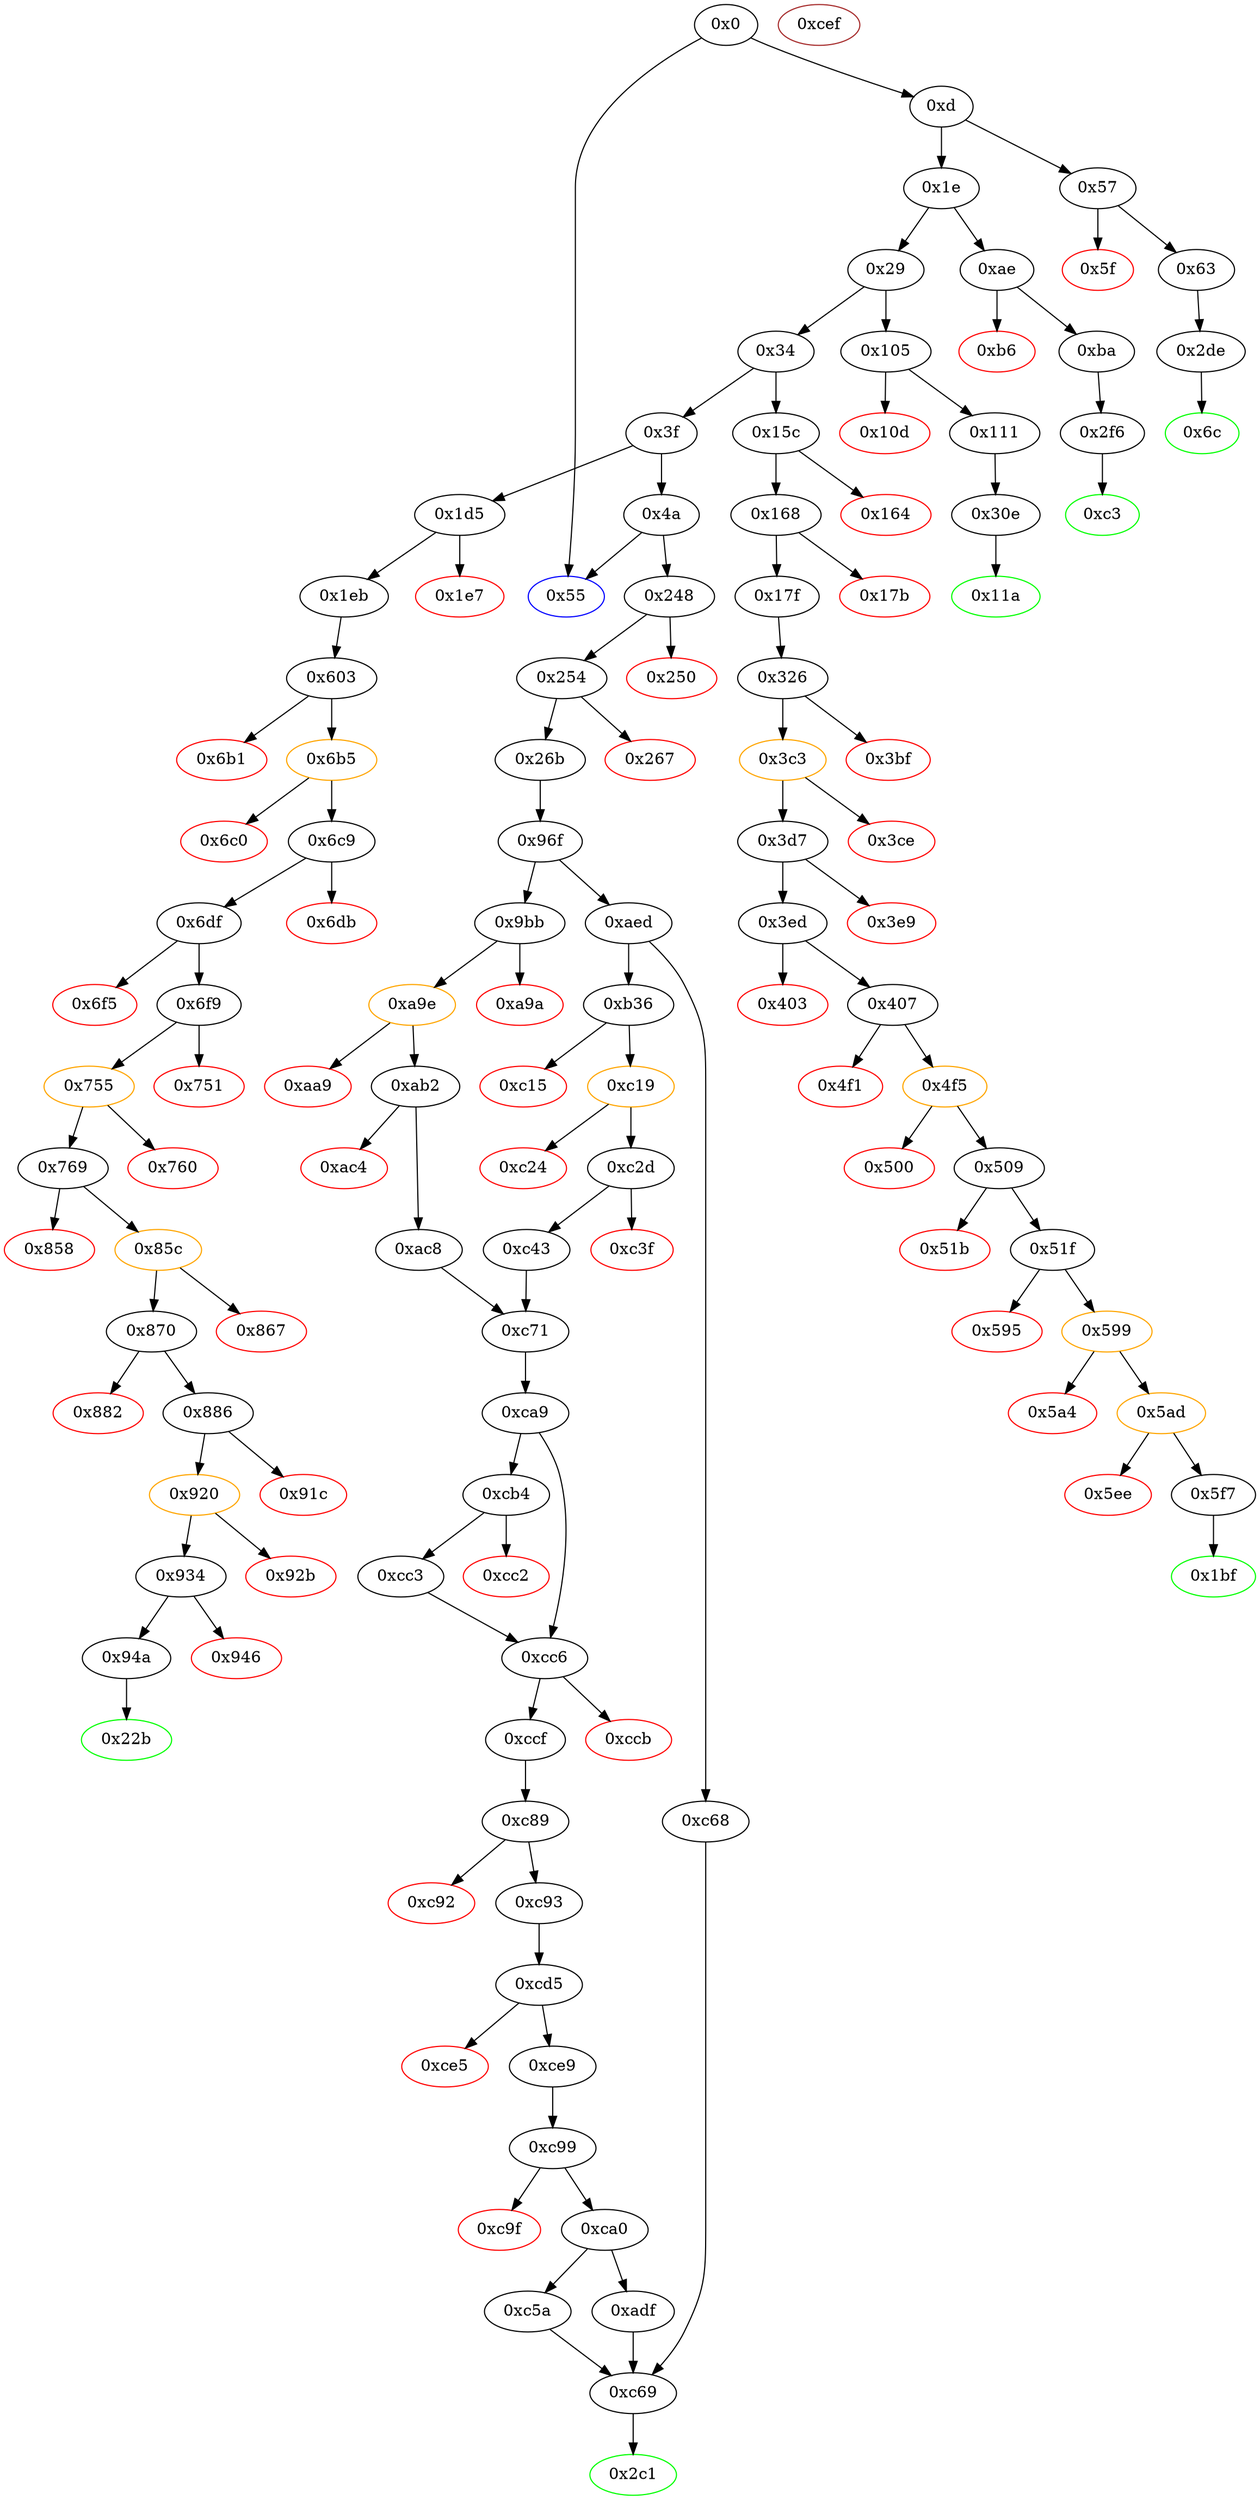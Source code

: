 strict digraph "" {
"0xc71" [fillcolor=white, id="0xc71", style=filled, tooltip="Block 0xc71\n[0xc71:0xc88]\n---\nPredecessors: [0xac8, 0xc43]\nSuccessors: [0xca9]\n---\n0xc71 JUMPDEST\n0xc72 PUSH1 0x0\n0xc74 DUP2\n0xc75 PUSH2 0xc99\n0xc78 PUSH2 0xc89\n0xc7b DUP6\n0xc7c PUSH8 0xde0b6b3a7640000\n0xc85 PUSH2 0xca9\n0xc88 JUMP\n---\n0xc71: JUMPDEST \n0xc72: V690 = 0x0\n0xc75: V691 = 0xc99\n0xc78: V692 = 0xc89\n0xc7c: V693 = 0xde0b6b3a7640000\n0xc85: V694 = 0xca9\n0xc88: JUMP 0xca9\n---\nEntry stack: [V9, 0x2c1, V159, V164, V167, 0x0, 0x0, {0xadf, 0xc5a}, S1, V167]\nStack pops: 2\nStack additions: [S1, S0, 0x0, S0, 0xc99, 0xc89, S1, 0xde0b6b3a7640000]\nExit stack: [V9, 0x2c1, V159, V164, V167, 0x0, 0x0, {0xadf, 0xc5a}, S1, V167, 0x0, V167, 0xc99, 0xc89, S1, 0xde0b6b3a7640000]\n\nDef sites:\nV9: {0xd.0x12}\n0x2c1: {0x254.0x256}\nV159: {0x26b.0x287}\nV164: {0x26b.0x2a7}\nV167: {0x26b.0x2b1}\n0x0: {0x96f.0x970}\n0x0: {0x96f.0x970}\n{0xadf, 0xc5a}: {0x9bb.0x9bb, 0xb36.0xb36}\nS1: {0xac8.0xace, 0xc43.0xc49}\nV167: {0x26b.0x2b1}\n"];
"0xc9f" [color=red, fillcolor=white, id="0xc9f", style=filled, tooltip="Block 0xc9f\n[0xc9f:0xc9f]\n---\nPredecessors: [0xc99]\nSuccessors: []\n---\n0xc9f INVALID\n---\n0xc9f: INVALID \n---\nEntry stack: [V9, 0x2c1, V159, V164, V167, 0x0, 0x0, {0xadf, 0xc5a}, S4, V167, 0x0, V167, S0]\nStack pops: 0\nStack additions: []\nExit stack: [V9, 0x2c1, V159, V164, V167, 0x0, 0x0, {0xadf, 0xc5a}, S4, V167, 0x0, V167, S0]\n\nDef sites:\nV9: {0xd.0x12}\n0x2c1: {0x254.0x256}\nV159: {0x26b.0x287}\nV164: {0x26b.0x2a7}\nV167: {0x26b.0x2b1}\n0x0: {0x96f.0x970}\n0x0: {0x96f.0x970}\n{0xadf, 0xc5a}: {0x9bb.0x9bb, 0xb36.0xb36}\nS4: {0xac8.0xace, 0xc43.0xc49}\nV167: {0x26b.0x2b1}\n0x0: {0xc71_0xc43.0xc72, 0xc71_0xac8.0xc72}\nV167: {0x26b.0x2b1}\nS0: {0xcd5_0xcc3_0xca9_0xac8.0xcdb, 0xcd5_0xca9_0xc43.0xcdb, 0xcd5_0xca9_0xac8.0xcdb, 0xcd5_0xcc3_0xca9_0xc43.0xcdb}\n"];
"0x3ed" [fillcolor=white, id="0x3ed", style=filled, tooltip="Block 0x3ed\n[0x3ed:0x402]\n---\nPredecessors: [0x3d7]\nSuccessors: [0x403, 0x407]\n---\n0x3ed JUMPDEST\n0x3ee DUP2\n0x3ef ADD\n0x3f0 SWAP1\n0x3f1 DUP1\n0x3f2 DUP1\n0x3f3 MLOAD\n0x3f4 SWAP1\n0x3f5 PUSH1 0x20\n0x3f7 ADD\n0x3f8 SWAP1\n0x3f9 SWAP3\n0x3fa SWAP2\n0x3fb SWAP1\n0x3fc POP\n0x3fd POP\n0x3fe POP\n0x3ff PUSH2 0x407\n0x402 JUMPI\n---\n0x3ed: JUMPDEST \n0x3ef: V231 = ADD V224 V225\n0x3f3: V232 = M[V224]\n0x3f5: V233 = 0x20\n0x3f7: V234 = ADD 0x20 V224\n0x3ff: V235 = 0x407\n0x402: JUMPI 0x407 V232\n---\nEntry stack: [V9, 0x1bf, V95, V98, V101, 0x0, V224, V225]\nStack pops: 2\nStack additions: []\nExit stack: [V9, 0x1bf, V95, V98, V101, 0x0]\n\nDef sites:\nV9: {0xd.0x12}\n0x1bf: {0x168.0x16a}\nV95: {0x17f.0x19b}\nV98: {0x17f.0x1a5}\nV101: {0x17f.0x1af}\n0x0: {0x326.0x327}\nV224: {0x3d7.0x3de}\nV225: {0x3d7.0x3df}\n"];
"0x1bf" [color=green, fillcolor=white, id="0x1bf", style=filled, tooltip="Block 0x1bf\n[0x1bf:0x1d4]\n---\nPredecessors: [0x5f7]\nSuccessors: []\n---\n0x1bf JUMPDEST\n0x1c0 PUSH1 0x40\n0x1c2 MLOAD\n0x1c3 DUP1\n0x1c4 DUP3\n0x1c5 DUP2\n0x1c6 MSTORE\n0x1c7 PUSH1 0x20\n0x1c9 ADD\n0x1ca SWAP2\n0x1cb POP\n0x1cc POP\n0x1cd PUSH1 0x40\n0x1cf MLOAD\n0x1d0 DUP1\n0x1d1 SWAP2\n0x1d2 SUB\n0x1d3 SWAP1\n0x1d4 RETURN\n---\n0x1bf: JUMPDEST \n0x1c0: V105 = 0x40\n0x1c2: V106 = M[0x40]\n0x1c6: M[V106] = V296\n0x1c7: V107 = 0x20\n0x1c9: V108 = ADD 0x20 V106\n0x1cd: V109 = 0x40\n0x1cf: V110 = M[0x40]\n0x1d2: V111 = SUB V108 V110\n0x1d4: RETURN V110 V111\n---\nEntry stack: [V9, V296]\nStack pops: 1\nStack additions: []\nExit stack: [V9]\n\nDef sites:\nV9: {0xd.0x12}\nV296: {0x51f.0x525}\n"];
"0x509" [fillcolor=white, id="0x509", style=filled, tooltip="Block 0x509\n[0x509:0x51a]\n---\nPredecessors: [0x4f5]\nSuccessors: [0x51b, 0x51f]\n---\n0x509 JUMPDEST\n0x50a POP\n0x50b POP\n0x50c POP\n0x50d POP\n0x50e PUSH1 0x40\n0x510 MLOAD\n0x511 RETURNDATASIZE\n0x512 PUSH1 0x20\n0x514 DUP2\n0x515 LT\n0x516 ISZERO\n0x517 PUSH2 0x51f\n0x51a JUMPI\n---\n0x509: JUMPDEST \n0x50e: V287 = 0x40\n0x510: V288 = M[0x40]\n0x511: V289 = RETURNDATASIZE\n0x512: V290 = 0x20\n0x515: V291 = LT V289 0x20\n0x516: V292 = ISZERO V291\n0x517: V293 = 0x51f\n0x51a: JUMPI 0x51f V292\n---\nEntry stack: [V9, 0x1bf, V95, V98, V101, 0x0, 0x0, 0x794e6e91555438afc3ccf1c5076a74f42133d08d, 0x621b4f6, V267, V280]\nStack pops: 4\nStack additions: [V288, V289]\nExit stack: [V9, 0x1bf, V95, V98, V101, 0x0, 0x0, V288, V289]\n\nDef sites:\nV9: {0xd.0x12}\n0x1bf: {0x168.0x16a}\nV95: {0x17f.0x19b}\nV98: {0x17f.0x1a5}\nV101: {0x17f.0x1af}\n0x0: {0x326.0x327}\n0x0: {0x407.0x408}\n0x794e6e91555438afc3ccf1c5076a74f42133d08d: {0x407.0x434}\n0x621b4f6: {0x407.0x435}\nV267: {0x407.0x4d5}\nV280: {0x4f5.0x4f9}\n"];
"0xc68" [fillcolor=white, id="0xc68", style=filled, tooltip="Block 0xc68\n[0xc68:0xc68]\n---\nPredecessors: [0xaed]\nSuccessors: [0xc69]\n---\n0xc68 JUMPDEST\n---\n0xc68: JUMPDEST \n---\nEntry stack: [V9, 0x2c1, V159, V164, V167, 0x0, 0x0]\nStack pops: 0\nStack additions: []\nExit stack: [V9, 0x2c1, V159, V164, V167, 0x0, 0x0]\n\nDef sites:\nV9: {0xd.0x12}\n0x2c1: {0x254.0x256}\nV159: {0x26b.0x287}\nV164: {0x26b.0x2a7}\nV167: {0x26b.0x2b1}\n0x0: {0x96f.0x970}\n0x0: {0x96f.0x970}\n"];
"0x30e" [fillcolor=white, id="0x30e", style=filled, tooltip="Block 0x30e\n[0x30e:0x325]\n---\nPredecessors: [0x111]\nSuccessors: [0x11a]\n---\n0x30e JUMPDEST\n0x30f PUSH20 0x794e6e91555438afc3ccf1c5076a74f42133d08d\n0x324 DUP2\n0x325 JUMP\n---\n0x30e: JUMPDEST \n0x30f: V182 = 0x794e6e91555438afc3ccf1c5076a74f42133d08d\n0x325: JUMP 0x11a\n---\nEntry stack: [V9, 0x11a]\nStack pops: 1\nStack additions: [S0, 0x794e6e91555438afc3ccf1c5076a74f42133d08d]\nExit stack: [V9, 0x11a, 0x794e6e91555438afc3ccf1c5076a74f42133d08d]\n\nDef sites:\nV9: {0xd.0x12}\n0x11a: {0x111.0x113}\n"];
"0xa9e" [color=orange, fillcolor=white, id="0xa9e", style=filled, tooltip="Block 0xa9e\n[0xa9e:0xaa8]\n---\nPredecessors: [0x9bb]\nSuccessors: [0xaa9, 0xab2]\n---\n0xa9e JUMPDEST\n0xa9f POP\n0xaa0 GAS\n0xaa1 STATICCALL\n0xaa2 ISZERO\n0xaa3 DUP1\n0xaa4 ISZERO\n0xaa5 PUSH2 0xab2\n0xaa8 JUMPI\n---\n0xa9e: JUMPDEST \n0xaa0: V597 = GAS\n0xaa1: V598 = STATICCALL V597 0x794e6e91555438afc3ccf1c5076a74f42133d08d V590 V591 V590 0x20\n0xaa2: V599 = ISZERO V598\n0xaa4: V600 = ISZERO V599\n0xaa5: V601 = 0xab2\n0xaa8: JUMPI 0xab2 V600\n---\nEntry stack: [V9, 0x2c1, V159, V164, V167, 0x0, 0x0, 0xadf, 0x794e6e91555438afc3ccf1c5076a74f42133d08d, 0x144a2752, V587, 0x20, V590, V591, V590, 0x794e6e91555438afc3ccf1c5076a74f42133d08d, V593]\nStack pops: 6\nStack additions: [V599]\nExit stack: [V9, 0x2c1, V159, V164, V167, 0x0, 0x0, 0xadf, 0x794e6e91555438afc3ccf1c5076a74f42133d08d, 0x144a2752, V587, V599]\n\nDef sites:\nV9: {0xd.0x12}\n0x2c1: {0x254.0x256}\nV159: {0x26b.0x287}\nV164: {0x26b.0x2a7}\nV167: {0x26b.0x2b1}\n0x0: {0x96f.0x970}\n0x0: {0x96f.0x970}\n0xadf: {0x9bb.0x9bb}\n0x794e6e91555438afc3ccf1c5076a74f42133d08d: {0x9bb.0x9e8}\n0x144a2752: {0x9bb.0x9e9}\nV587: {0x9bb.0xa81}\n0x20: {0x9bb.0xa87}\nV590: {0x9bb.0xa8b}\nV591: {0x9bb.0xa8e}\nV590: {0x9bb.0xa8b}\n0x794e6e91555438afc3ccf1c5076a74f42133d08d: {0x9bb.0x9e8}\nV593: {0x9bb.0xa93}\n"];
"0xac8" [fillcolor=white, id="0xac8", style=filled, tooltip="Block 0xac8\n[0xac8:0xade]\n---\nPredecessors: [0xab2]\nSuccessors: [0xc71]\n---\n0xac8 JUMPDEST\n0xac9 DUP2\n0xaca ADD\n0xacb SWAP1\n0xacc DUP1\n0xacd DUP1\n0xace MLOAD\n0xacf SWAP1\n0xad0 PUSH1 0x20\n0xad2 ADD\n0xad3 SWAP1\n0xad4 SWAP3\n0xad5 SWAP2\n0xad6 SWAP1\n0xad7 POP\n0xad8 POP\n0xad9 POP\n0xada DUP5\n0xadb PUSH2 0xc71\n0xade JUMP\n---\n0xac8: JUMPDEST \n0xaca: V614 = ADD V607 V608\n0xace: V615 = M[V607]\n0xad0: V616 = 0x20\n0xad2: V617 = ADD 0x20 V607\n0xadb: V618 = 0xc71\n0xade: JUMP 0xc71\n---\nEntry stack: [V9, 0x2c1, V159, V164, V167, 0x0, 0x0, 0xadf, V607, V608]\nStack pops: 6\nStack additions: [S5, S4, S3, S2, V615, S5]\nExit stack: [V9, 0x2c1, V159, V164, V167, 0x0, 0x0, 0xadf, V615, V167]\n\nDef sites:\nV9: {0xd.0x12}\n0x2c1: {0x254.0x256}\nV159: {0x26b.0x287}\nV164: {0x26b.0x2a7}\nV167: {0x26b.0x2b1}\n0x0: {0x96f.0x970}\n0x0: {0x96f.0x970}\n0xadf: {0x9bb.0x9bb}\nV607: {0xab2.0xab9}\nV608: {0xab2.0xaba}\n"];
"0xcc3" [fillcolor=white, id="0xcc3", style=filled, tooltip="Block 0xcc3\n[0xcc3:0xcc5]\n---\nPredecessors: [0xcb4]\nSuccessors: [0xcc6]\n---\n0xcc3 JUMPDEST\n0xcc4 DIV\n0xcc5 EQ\n---\n0xcc3: JUMPDEST \n0xcc4: V706 = DIV V704 0xde0b6b3a7640000\n0xcc5: V707 = EQ V706 S2\n---\nEntry stack: [V9, 0x2c1, V159, V164, V167, 0x0, 0x0, {0xadf, 0xc5a}, S11, V167, 0x0, V167, 0xc99, 0xc89, S5, 0xde0b6b3a7640000, V704, S2, 0xde0b6b3a7640000, V704]\nStack pops: 3\nStack additions: [V707]\nExit stack: [V9, 0x2c1, V159, V164, V167, 0x0, 0x0, {0xadf, 0xc5a}, S11, V167, 0x0, V167, 0xc99, 0xc89, S5, 0xde0b6b3a7640000, V704, V707]\n\nDef sites:\nV9: {0xd.0x12}\n0x2c1: {0x254.0x256}\nV159: {0x26b.0x287}\nV164: {0x26b.0x2a7}\nV167: {0x26b.0x2b1}\n0x0: {0x96f.0x970}\n0x0: {0x96f.0x970}\n{0xadf, 0xc5a}: {0x9bb.0x9bb, 0xb36.0xb36}\nS11: {0xac8.0xace, 0xc43.0xc49}\nV167: {0x26b.0x2b1}\n0x0: {0xc71_0xc43.0xc72, 0xc71_0xac8.0xc72}\nV167: {0x26b.0x2b1}\n0xc99: {0xc71_0xac8.0xc75, 0xc71_0xc43.0xc75}\n0xc89: {0xc71_0xc43.0xc78, 0xc71_0xac8.0xc78}\nS5: {0xac8.0xace, 0xc43.0xc49}\n0xde0b6b3a7640000: {0xc71_0xac8.0xc7c, 0xc71_0xc43.0xc7c}\nV704: {0xcb4.0xcb9}\nS2: {0xac8.0xace, 0xc43.0xc49}\n0xde0b6b3a7640000: {0xc71_0xac8.0xc7c, 0xc71_0xc43.0xc7c}\nV704: {0xcb4.0xcb9}\n"];
"0x603" [fillcolor=white, id="0x603", style=filled, tooltip="Block 0x603\n[0x603:0x6b0]\n---\nPredecessors: [0x1eb]\nSuccessors: [0x6b1, 0x6b5]\n---\n0x603 JUMPDEST\n0x604 PUSH1 0x0\n0x606 DUP1\n0x607 PUSH20 0xc02aaa39b223fe8d0a0e5c4f27ead9083c756cc2\n0x61c PUSH20 0xffffffffffffffffffffffffffffffffffffffff\n0x631 AND\n0x632 PUSH4 0x95ea7b3\n0x637 PUSH20 0x794e6e91555438afc3ccf1c5076a74f42133d08d\n0x64c DUP8\n0x64d PUSH1 0x40\n0x64f MLOAD\n0x650 DUP4\n0x651 PUSH4 0xffffffff\n0x656 AND\n0x657 PUSH1 0xe0\n0x659 SHL\n0x65a DUP2\n0x65b MSTORE\n0x65c PUSH1 0x4\n0x65e ADD\n0x65f DUP1\n0x660 DUP4\n0x661 PUSH20 0xffffffffffffffffffffffffffffffffffffffff\n0x676 AND\n0x677 PUSH20 0xffffffffffffffffffffffffffffffffffffffff\n0x68c AND\n0x68d DUP2\n0x68e MSTORE\n0x68f PUSH1 0x20\n0x691 ADD\n0x692 DUP3\n0x693 DUP2\n0x694 MSTORE\n0x695 PUSH1 0x20\n0x697 ADD\n0x698 SWAP3\n0x699 POP\n0x69a POP\n0x69b POP\n0x69c PUSH1 0x20\n0x69e PUSH1 0x40\n0x6a0 MLOAD\n0x6a1 DUP1\n0x6a2 DUP4\n0x6a3 SUB\n0x6a4 DUP2\n0x6a5 PUSH1 0x0\n0x6a7 DUP8\n0x6a8 DUP1\n0x6a9 EXTCODESIZE\n0x6aa ISZERO\n0x6ab DUP1\n0x6ac ISZERO\n0x6ad PUSH2 0x6b5\n0x6b0 JUMPI\n---\n0x603: JUMPDEST \n0x604: V352 = 0x0\n0x607: V353 = 0xc02aaa39b223fe8d0a0e5c4f27ead9083c756cc2\n0x61c: V354 = 0xffffffffffffffffffffffffffffffffffffffff\n0x631: V355 = AND 0xffffffffffffffffffffffffffffffffffffffff 0xc02aaa39b223fe8d0a0e5c4f27ead9083c756cc2\n0x632: V356 = 0x95ea7b3\n0x637: V357 = 0x794e6e91555438afc3ccf1c5076a74f42133d08d\n0x64d: V358 = 0x40\n0x64f: V359 = M[0x40]\n0x651: V360 = 0xffffffff\n0x656: V361 = AND 0xffffffff 0x95ea7b3\n0x657: V362 = 0xe0\n0x659: V363 = SHL 0xe0 0x95ea7b3\n0x65b: M[V359] = 0x95ea7b300000000000000000000000000000000000000000000000000000000\n0x65c: V364 = 0x4\n0x65e: V365 = ADD 0x4 V359\n0x661: V366 = 0xffffffffffffffffffffffffffffffffffffffff\n0x676: V367 = AND 0xffffffffffffffffffffffffffffffffffffffff 0x794e6e91555438afc3ccf1c5076a74f42133d08d\n0x677: V368 = 0xffffffffffffffffffffffffffffffffffffffff\n0x68c: V369 = AND 0xffffffffffffffffffffffffffffffffffffffff 0x794e6e91555438afc3ccf1c5076a74f42133d08d\n0x68e: M[V365] = 0x794e6e91555438afc3ccf1c5076a74f42133d08d\n0x68f: V370 = 0x20\n0x691: V371 = ADD 0x20 V365\n0x694: M[V371] = V122\n0x695: V372 = 0x20\n0x697: V373 = ADD 0x20 V371\n0x69c: V374 = 0x20\n0x69e: V375 = 0x40\n0x6a0: V376 = M[0x40]\n0x6a3: V377 = SUB V373 V376\n0x6a5: V378 = 0x0\n0x6a9: V379 = EXTCODESIZE 0xc02aaa39b223fe8d0a0e5c4f27ead9083c756cc2\n0x6aa: V380 = ISZERO V379\n0x6ac: V381 = ISZERO V380\n0x6ad: V382 = 0x6b5\n0x6b0: JUMPI 0x6b5 V381\n---\nEntry stack: [V9, 0x22b, V122, V127, V130]\nStack pops: 3\nStack additions: [S2, S1, S0, 0x0, 0x0, 0xc02aaa39b223fe8d0a0e5c4f27ead9083c756cc2, 0x95ea7b3, V373, 0x20, V376, V377, V376, 0x0, 0xc02aaa39b223fe8d0a0e5c4f27ead9083c756cc2, V380]\nExit stack: [V9, 0x22b, V122, V127, V130, 0x0, 0x0, 0xc02aaa39b223fe8d0a0e5c4f27ead9083c756cc2, 0x95ea7b3, V373, 0x20, V376, V377, V376, 0x0, 0xc02aaa39b223fe8d0a0e5c4f27ead9083c756cc2, V380]\n\nDef sites:\nV9: {0xd.0x12}\n0x22b: {0x1d5.0x1d6}\nV122: {0x1eb.0x1f1}\nV127: {0x1eb.0x211}\nV130: {0x1eb.0x21b}\n"];
"0xc24" [color=red, fillcolor=white, id="0xc24", style=filled, tooltip="Block 0xc24\n[0xc24:0xc2c]\n---\nPredecessors: [0xc19]\nSuccessors: []\n---\n0xc24 RETURNDATASIZE\n0xc25 PUSH1 0x0\n0xc27 DUP1\n0xc28 RETURNDATACOPY\n0xc29 RETURNDATASIZE\n0xc2a PUSH1 0x0\n0xc2c REVERT\n---\n0xc24: V671 = RETURNDATASIZE\n0xc25: V672 = 0x0\n0xc28: RETURNDATACOPY 0x0 0x0 V671\n0xc29: V673 = RETURNDATASIZE\n0xc2a: V674 = 0x0\n0xc2c: REVERT 0x0 V673\n---\nEntry stack: [V9, 0x2c1, V159, V164, V167, 0x0, 0x0, 0xc5a, 0x794e6e91555438afc3ccf1c5076a74f42133d08d, 0x144a2752, V656, V668]\nStack pops: 0\nStack additions: []\nExit stack: [V9, 0x2c1, V159, V164, V167, 0x0, 0x0, 0xc5a, 0x794e6e91555438afc3ccf1c5076a74f42133d08d, 0x144a2752, V656, V668]\n\nDef sites:\nV9: {0xd.0x12}\n0x2c1: {0x254.0x256}\nV159: {0x26b.0x287}\nV164: {0x26b.0x2a7}\nV167: {0x26b.0x2b1}\n0x0: {0x96f.0x970}\n0x0: {0x96f.0x970}\n0xc5a: {0xb36.0xb36}\n0x794e6e91555438afc3ccf1c5076a74f42133d08d: {0xb36.0xb63}\n0x144a2752: {0xb36.0xb64}\nV656: {0xb36.0xbfc}\nV668: {0xc19.0xc1d}\n"];
"0xc99" [fillcolor=white, id="0xc99", style=filled, tooltip="Block 0xc99\n[0xc99:0xc9e]\n---\nPredecessors: [0xce9]\nSuccessors: [0xc9f, 0xca0]\n---\n0xc99 JUMPDEST\n0xc9a DUP2\n0xc9b PUSH2 0xca0\n0xc9e JUMPI\n---\n0xc99: JUMPDEST \n0xc9b: V699 = 0xca0\n0xc9e: JUMPI 0xca0 V167\n---\nEntry stack: [V9, 0x2c1, V159, V164, V167, 0x0, 0x0, {0xadf, 0xc5a}, S4, V167, 0x0, V167, S0]\nStack pops: 2\nStack additions: [S1, S0]\nExit stack: [V9, 0x2c1, V159, V164, V167, 0x0, 0x0, {0xadf, 0xc5a}, S4, V167, 0x0, V167, S0]\n\nDef sites:\nV9: {0xd.0x12}\n0x2c1: {0x254.0x256}\nV159: {0x26b.0x287}\nV164: {0x26b.0x2a7}\nV167: {0x26b.0x2b1}\n0x0: {0x96f.0x970}\n0x0: {0x96f.0x970}\n{0xadf, 0xc5a}: {0x9bb.0x9bb, 0xb36.0xb36}\nS4: {0xac8.0xace, 0xc43.0xc49}\nV167: {0x26b.0x2b1}\n0x0: {0xc71_0xc43.0xc72, 0xc71_0xac8.0xc72}\nV167: {0x26b.0x2b1}\nS0: {0xcd5_0xcc3_0xca9_0xac8.0xcdb, 0xcd5_0xca9_0xc43.0xcdb, 0xcd5_0xca9_0xac8.0xcdb, 0xcd5_0xcc3_0xca9_0xc43.0xcdb}\n"];
"0x6c" [color=green, fillcolor=white, id="0x6c", style=filled, tooltip="Block 0x6c\n[0x6c:0xad]\n---\nPredecessors: [0x2de]\nSuccessors: []\n---\n0x6c JUMPDEST\n0x6d PUSH1 0x40\n0x6f MLOAD\n0x70 DUP1\n0x71 DUP3\n0x72 PUSH20 0xffffffffffffffffffffffffffffffffffffffff\n0x87 AND\n0x88 PUSH20 0xffffffffffffffffffffffffffffffffffffffff\n0x9d AND\n0x9e DUP2\n0x9f MSTORE\n0xa0 PUSH1 0x20\n0xa2 ADD\n0xa3 SWAP2\n0xa4 POP\n0xa5 POP\n0xa6 PUSH1 0x40\n0xa8 MLOAD\n0xa9 DUP1\n0xaa SWAP2\n0xab SUB\n0xac SWAP1\n0xad RETURN\n---\n0x6c: JUMPDEST \n0x6d: V34 = 0x40\n0x6f: V35 = M[0x40]\n0x72: V36 = 0xffffffffffffffffffffffffffffffffffffffff\n0x87: V37 = AND 0xffffffffffffffffffffffffffffffffffffffff 0xc02aaa39b223fe8d0a0e5c4f27ead9083c756cc2\n0x88: V38 = 0xffffffffffffffffffffffffffffffffffffffff\n0x9d: V39 = AND 0xffffffffffffffffffffffffffffffffffffffff 0xc02aaa39b223fe8d0a0e5c4f27ead9083c756cc2\n0x9f: M[V35] = 0xc02aaa39b223fe8d0a0e5c4f27ead9083c756cc2\n0xa0: V40 = 0x20\n0xa2: V41 = ADD 0x20 V35\n0xa6: V42 = 0x40\n0xa8: V43 = M[0x40]\n0xab: V44 = SUB V41 V43\n0xad: RETURN V43 V44\n---\nEntry stack: [V9, 0x6c, 0xc02aaa39b223fe8d0a0e5c4f27ead9083c756cc2]\nStack pops: 1\nStack additions: []\nExit stack: [V9, 0x6c]\n\nDef sites:\nV9: {0xd.0x12}\n0x6c: {0x63.0x65}\n0xc02aaa39b223fe8d0a0e5c4f27ead9083c756cc2: {0x2de.0x2df}\n"];
"0xb6" [color=red, fillcolor=white, id="0xb6", style=filled, tooltip="Block 0xb6\n[0xb6:0xb9]\n---\nPredecessors: [0xae]\nSuccessors: []\n---\n0xb6 PUSH1 0x0\n0xb8 DUP1\n0xb9 REVERT\n---\n0xb6: V48 = 0x0\n0xb9: REVERT 0x0 0x0\n---\nEntry stack: [V9, V45]\nStack pops: 0\nStack additions: []\nExit stack: [V9, V45]\n\nDef sites:\nV9: {0xd.0x12}\nV45: {0xae.0xaf}\n"];
"0xc93" [fillcolor=white, id="0xc93", style=filled, tooltip="Block 0xc93\n[0xc93:0xc98]\n---\nPredecessors: [0xc89]\nSuccessors: [0xcd5]\n---\n0xc93 JUMPDEST\n0xc94 DIV\n0xc95 PUSH2 0xcd5\n0xc98 JUMP\n---\n0xc93: JUMPDEST \n0xc94: V697 = DIV V167 0x2\n0xc95: V698 = 0xcd5\n0xc98: JUMP 0xcd5\n---\nEntry stack: [V9, 0x2c1, V159, V164, V167, 0x0, 0x0, {0xadf, 0xc5a}, S7, V167, 0x0, V167, 0xc99, S2, 0x2, V167]\nStack pops: 2\nStack additions: [V697]\nExit stack: [V9, 0x2c1, V159, V164, V167, 0x0, 0x0, {0xadf, 0xc5a}, S7, V167, 0x0, V167, 0xc99, S2, V697]\n\nDef sites:\nV9: {0xd.0x12}\n0x2c1: {0x254.0x256}\nV159: {0x26b.0x287}\nV164: {0x26b.0x2a7}\nV167: {0x26b.0x2b1}\n0x0: {0x96f.0x970}\n0x0: {0x96f.0x970}\n{0xadf, 0xc5a}: {0x9bb.0x9bb, 0xb36.0xb36}\nS7: {0xac8.0xace, 0xc43.0xc49}\nV167: {0x26b.0x2b1}\n0x0: {0xc71_0xc43.0xc72, 0xc71_0xac8.0xc72}\nV167: {0x26b.0x2b1}\n0xc99: {0xc71_0xac8.0xc75, 0xc71_0xc43.0xc75}\nS2: {0xca9_0xac8.0xcaa, 0xca9_0xc43.0xcaa, 0xcb4_0xca9_0xac8.0xcb9, 0xcb4_0xca9_0xc43.0xcb9}\n0x2: {0xc89.0xc8a}\nV167: {0x26b.0x2b1}\n"];
"0x254" [fillcolor=white, id="0x254", style=filled, tooltip="Block 0x254\n[0x254:0x266]\n---\nPredecessors: [0x248]\nSuccessors: [0x267, 0x26b]\n---\n0x254 JUMPDEST\n0x255 POP\n0x256 PUSH2 0x2c1\n0x259 PUSH1 0x4\n0x25b DUP1\n0x25c CALLDATASIZE\n0x25d SUB\n0x25e PUSH1 0x60\n0x260 DUP2\n0x261 LT\n0x262 ISZERO\n0x263 PUSH2 0x26b\n0x266 JUMPI\n---\n0x254: JUMPDEST \n0x256: V147 = 0x2c1\n0x259: V148 = 0x4\n0x25c: V149 = CALLDATASIZE\n0x25d: V150 = SUB V149 0x4\n0x25e: V151 = 0x60\n0x261: V152 = LT V150 0x60\n0x262: V153 = ISZERO V152\n0x263: V154 = 0x26b\n0x266: JUMPI 0x26b V153\n---\nEntry stack: [V9, V143]\nStack pops: 1\nStack additions: [0x2c1, 0x4, V150]\nExit stack: [V9, 0x2c1, 0x4, V150]\n\nDef sites:\nV9: {0xd.0x12}\nV143: {0x248.0x249}\n"];
"0x5a4" [color=red, fillcolor=white, id="0x5a4", style=filled, tooltip="Block 0x5a4\n[0x5a4:0x5ac]\n---\nPredecessors: [0x599]\nSuccessors: []\n---\n0x5a4 RETURNDATASIZE\n0x5a5 PUSH1 0x0\n0x5a7 DUP1\n0x5a8 RETURNDATACOPY\n0x5a9 RETURNDATASIZE\n0x5aa PUSH1 0x0\n0x5ac REVERT\n---\n0x5a4: V328 = RETURNDATASIZE\n0x5a5: V329 = 0x0\n0x5a8: RETURNDATACOPY 0x0 0x0 V328\n0x5a9: V330 = RETURNDATASIZE\n0x5aa: V331 = 0x0\n0x5ac: REVERT 0x0 V330\n---\nEntry stack: [V9, 0x1bf, V95, V98, V101, 0x0, V296, 0xc02aaa39b223fe8d0a0e5c4f27ead9083c756cc2, 0x2e1a7d4d, V312, V325]\nStack pops: 0\nStack additions: []\nExit stack: [V9, 0x1bf, V95, V98, V101, 0x0, V296, 0xc02aaa39b223fe8d0a0e5c4f27ead9083c756cc2, 0x2e1a7d4d, V312, V325]\n\nDef sites:\nV9: {0xd.0x12}\n0x1bf: {0x168.0x16a}\nV95: {0x17f.0x19b}\nV98: {0x17f.0x1a5}\nV101: {0x17f.0x1af}\n0x0: {0x326.0x327}\nV296: {0x51f.0x525}\n0xc02aaa39b223fe8d0a0e5c4f27ead9083c756cc2: {0x51f.0x55d}\n0x2e1a7d4d: {0x51f.0x55e}\nV312: {0x51f.0x57c}\nV325: {0x599.0x59d}\n"];
"0x3ce" [color=red, fillcolor=white, id="0x3ce", style=filled, tooltip="Block 0x3ce\n[0x3ce:0x3d6]\n---\nPredecessors: [0x3c3]\nSuccessors: []\n---\n0x3ce RETURNDATASIZE\n0x3cf PUSH1 0x0\n0x3d1 DUP1\n0x3d2 RETURNDATACOPY\n0x3d3 RETURNDATASIZE\n0x3d4 PUSH1 0x0\n0x3d6 REVERT\n---\n0x3ce: V219 = RETURNDATASIZE\n0x3cf: V220 = 0x0\n0x3d2: RETURNDATACOPY 0x0 0x0 V219\n0x3d3: V221 = RETURNDATASIZE\n0x3d4: V222 = 0x0\n0x3d6: REVERT 0x0 V221\n---\nEntry stack: [V9, 0x1bf, V95, V98, V101, 0x0, V185, 0x95ea7b3, V203, V216]\nStack pops: 0\nStack additions: []\nExit stack: [V9, 0x1bf, V95, V98, V101, 0x0, V185, 0x95ea7b3, V203, V216]\n\nDef sites:\nV9: {0xd.0x12}\n0x1bf: {0x168.0x16a}\nV95: {0x17f.0x19b}\nV98: {0x17f.0x1a5}\nV101: {0x17f.0x1af}\n0x0: {0x326.0x327}\nV185: {0x326.0x33f}\n0x95ea7b3: {0x326.0x340}\nV203: {0x326.0x3a5}\nV216: {0x3c3.0x3c7}\n"];
"0x57" [fillcolor=white, id="0x57", style=filled, tooltip="Block 0x57\n[0x57:0x5e]\n---\nPredecessors: [0xd]\nSuccessors: [0x5f, 0x63]\n---\n0x57 JUMPDEST\n0x58 CALLVALUE\n0x59 DUP1\n0x5a ISZERO\n0x5b PUSH2 0x63\n0x5e JUMPI\n---\n0x57: JUMPDEST \n0x58: V28 = CALLVALUE\n0x5a: V29 = ISZERO V28\n0x5b: V30 = 0x63\n0x5e: JUMPI 0x63 V29\n---\nEntry stack: [V9]\nStack pops: 0\nStack additions: [V28]\nExit stack: [V9, V28]\n\nDef sites:\nV9: {0xd.0x12}\n"];
"0x769" [fillcolor=white, id="0x769", style=filled, tooltip="Block 0x769\n[0x769:0x857]\n---\nPredecessors: [0x755]\nSuccessors: [0x858, 0x85c]\n---\n0x769 JUMPDEST\n0x76a POP\n0x76b POP\n0x76c POP\n0x76d POP\n0x76e POP\n0x76f PUSH1 0x0\n0x771 PUSH20 0x794e6e91555438afc3ccf1c5076a74f42133d08d\n0x786 PUSH20 0xffffffffffffffffffffffffffffffffffffffff\n0x79b AND\n0x79c PUSH4 0x621b4f6\n0x7a1 PUSH20 0xc02aaa39b223fe8d0a0e5c4f27ead9083c756cc2\n0x7b6 DUP9\n0x7b7 DUP9\n0x7b8 PUSH1 0x0\n0x7ba PUSH1 0x40\n0x7bc MLOAD\n0x7bd DUP6\n0x7be PUSH4 0xffffffff\n0x7c3 AND\n0x7c4 PUSH1 0xe0\n0x7c6 SHL\n0x7c7 DUP2\n0x7c8 MSTORE\n0x7c9 PUSH1 0x4\n0x7cb ADD\n0x7cc DUP1\n0x7cd DUP6\n0x7ce PUSH20 0xffffffffffffffffffffffffffffffffffffffff\n0x7e3 AND\n0x7e4 PUSH20 0xffffffffffffffffffffffffffffffffffffffff\n0x7f9 AND\n0x7fa DUP2\n0x7fb MSTORE\n0x7fc PUSH1 0x20\n0x7fe ADD\n0x7ff DUP5\n0x800 DUP2\n0x801 MSTORE\n0x802 PUSH1 0x20\n0x804 ADD\n0x805 DUP4\n0x806 PUSH20 0xffffffffffffffffffffffffffffffffffffffff\n0x81b AND\n0x81c PUSH20 0xffffffffffffffffffffffffffffffffffffffff\n0x831 AND\n0x832 DUP2\n0x833 MSTORE\n0x834 PUSH1 0x20\n0x836 ADD\n0x837 DUP3\n0x838 DUP2\n0x839 MSTORE\n0x83a PUSH1 0x20\n0x83c ADD\n0x83d SWAP5\n0x83e POP\n0x83f POP\n0x840 POP\n0x841 POP\n0x842 POP\n0x843 PUSH1 0x20\n0x845 PUSH1 0x40\n0x847 MLOAD\n0x848 DUP1\n0x849 DUP4\n0x84a SUB\n0x84b DUP2\n0x84c PUSH1 0x0\n0x84e DUP8\n0x84f DUP1\n0x850 EXTCODESIZE\n0x851 ISZERO\n0x852 DUP1\n0x853 ISZERO\n0x854 PUSH2 0x85c\n0x857 JUMPI\n---\n0x769: JUMPDEST \n0x76f: V437 = 0x0\n0x771: V438 = 0x794e6e91555438afc3ccf1c5076a74f42133d08d\n0x786: V439 = 0xffffffffffffffffffffffffffffffffffffffff\n0x79b: V440 = AND 0xffffffffffffffffffffffffffffffffffffffff 0x794e6e91555438afc3ccf1c5076a74f42133d08d\n0x79c: V441 = 0x621b4f6\n0x7a1: V442 = 0xc02aaa39b223fe8d0a0e5c4f27ead9083c756cc2\n0x7b8: V443 = 0x0\n0x7ba: V444 = 0x40\n0x7bc: V445 = M[0x40]\n0x7be: V446 = 0xffffffff\n0x7c3: V447 = AND 0xffffffff 0x621b4f6\n0x7c4: V448 = 0xe0\n0x7c6: V449 = SHL 0xe0 0x621b4f6\n0x7c8: M[V445] = 0x621b4f600000000000000000000000000000000000000000000000000000000\n0x7c9: V450 = 0x4\n0x7cb: V451 = ADD 0x4 V445\n0x7ce: V452 = 0xffffffffffffffffffffffffffffffffffffffff\n0x7e3: V453 = AND 0xffffffffffffffffffffffffffffffffffffffff 0xc02aaa39b223fe8d0a0e5c4f27ead9083c756cc2\n0x7e4: V454 = 0xffffffffffffffffffffffffffffffffffffffff\n0x7f9: V455 = AND 0xffffffffffffffffffffffffffffffffffffffff 0xc02aaa39b223fe8d0a0e5c4f27ead9083c756cc2\n0x7fb: M[V451] = 0xc02aaa39b223fe8d0a0e5c4f27ead9083c756cc2\n0x7fc: V456 = 0x20\n0x7fe: V457 = ADD 0x20 V451\n0x801: M[V457] = V122\n0x802: V458 = 0x20\n0x804: V459 = ADD 0x20 V457\n0x806: V460 = 0xffffffffffffffffffffffffffffffffffffffff\n0x81b: V461 = AND 0xffffffffffffffffffffffffffffffffffffffff V127\n0x81c: V462 = 0xffffffffffffffffffffffffffffffffffffffff\n0x831: V463 = AND 0xffffffffffffffffffffffffffffffffffffffff V461\n0x833: M[V459] = V463\n0x834: V464 = 0x20\n0x836: V465 = ADD 0x20 V459\n0x839: M[V465] = 0x0\n0x83a: V466 = 0x20\n0x83c: V467 = ADD 0x20 V465\n0x843: V468 = 0x20\n0x845: V469 = 0x40\n0x847: V470 = M[0x40]\n0x84a: V471 = SUB V467 V470\n0x84c: V472 = 0x0\n0x850: V473 = EXTCODESIZE 0x794e6e91555438afc3ccf1c5076a74f42133d08d\n0x851: V474 = ISZERO V473\n0x853: V475 = ISZERO V474\n0x854: V476 = 0x85c\n0x857: JUMPI 0x85c V475\n---\nEntry stack: [V9, 0x22b, V122, V127, V130, 0x0, 0x0, 0xc02aaa39b223fe8d0a0e5c4f27ead9083c756cc2, 0xd0e30db0, V122, V418, V430]\nStack pops: 10\nStack additions: [S9, S8, S7, S6, S5, 0x0, 0x794e6e91555438afc3ccf1c5076a74f42133d08d, 0x621b4f6, V467, 0x20, V470, V471, V470, 0x0, 0x794e6e91555438afc3ccf1c5076a74f42133d08d, V474]\nExit stack: [V9, 0x22b, V122, V127, V130, 0x0, 0x0, 0x0, 0x794e6e91555438afc3ccf1c5076a74f42133d08d, 0x621b4f6, V467, 0x20, V470, V471, V470, 0x0, 0x794e6e91555438afc3ccf1c5076a74f42133d08d, V474]\n\nDef sites:\nV9: {0xd.0x12}\n0x22b: {0x1d5.0x1d6}\nV122: {0x1eb.0x1f1}\nV127: {0x1eb.0x211}\nV130: {0x1eb.0x21b}\n0x0: {0x603.0x604}\n0x0: {0x603.0x604}\n0xc02aaa39b223fe8d0a0e5c4f27ead9083c756cc2: {0x6f9.0x724}\n0xd0e30db0: {0x6f9.0x725}\nV122: {0x1eb.0x1f1}\nV418: {0x6f9.0x73c}\nV430: {0x755.0x759}\n"];
"0x2de" [fillcolor=white, id="0x2de", style=filled, tooltip="Block 0x2de\n[0x2de:0x2f5]\n---\nPredecessors: [0x63]\nSuccessors: [0x6c]\n---\n0x2de JUMPDEST\n0x2df PUSH20 0xc02aaa39b223fe8d0a0e5c4f27ead9083c756cc2\n0x2f4 DUP2\n0x2f5 JUMP\n---\n0x2de: JUMPDEST \n0x2df: V180 = 0xc02aaa39b223fe8d0a0e5c4f27ead9083c756cc2\n0x2f5: JUMP 0x6c\n---\nEntry stack: [V9, 0x6c]\nStack pops: 1\nStack additions: [S0, 0xc02aaa39b223fe8d0a0e5c4f27ead9083c756cc2]\nExit stack: [V9, 0x6c, 0xc02aaa39b223fe8d0a0e5c4f27ead9083c756cc2]\n\nDef sites:\nV9: {0xd.0x12}\n0x6c: {0x63.0x65}\n"];
"0xc15" [color=red, fillcolor=white, id="0xc15", style=filled, tooltip="Block 0xc15\n[0xc15:0xc18]\n---\nPredecessors: [0xb36]\nSuccessors: []\n---\n0xc15 PUSH1 0x0\n0xc17 DUP1\n0xc18 REVERT\n---\n0xc15: V665 = 0x0\n0xc18: REVERT 0x0 0x0\n---\nEntry stack: [V9, 0x2c1, V159, V164, V167, 0x0, 0x0, 0xc5a, 0x794e6e91555438afc3ccf1c5076a74f42133d08d, 0x144a2752, V656, 0x20, V659, V660, V659, 0x794e6e91555438afc3ccf1c5076a74f42133d08d, V662]\nStack pops: 0\nStack additions: []\nExit stack: [V9, 0x2c1, V159, V164, V167, 0x0, 0x0, 0xc5a, 0x794e6e91555438afc3ccf1c5076a74f42133d08d, 0x144a2752, V656, 0x20, V659, V660, V659, 0x794e6e91555438afc3ccf1c5076a74f42133d08d, V662]\n\nDef sites:\nV9: {0xd.0x12}\n0x2c1: {0x254.0x256}\nV159: {0x26b.0x287}\nV164: {0x26b.0x2a7}\nV167: {0x26b.0x2b1}\n0x0: {0x96f.0x970}\n0x0: {0x96f.0x970}\n0xc5a: {0xb36.0xb36}\n0x794e6e91555438afc3ccf1c5076a74f42133d08d: {0xb36.0xb63}\n0x144a2752: {0xb36.0xb64}\nV656: {0xb36.0xbfc}\n0x20: {0xb36.0xc02}\nV659: {0xb36.0xc06}\nV660: {0xb36.0xc09}\nV659: {0xb36.0xc06}\n0x794e6e91555438afc3ccf1c5076a74f42133d08d: {0xb36.0xb63}\nV662: {0xb36.0xc0e}\n"];
"0xaa9" [color=red, fillcolor=white, id="0xaa9", style=filled, tooltip="Block 0xaa9\n[0xaa9:0xab1]\n---\nPredecessors: [0xa9e]\nSuccessors: []\n---\n0xaa9 RETURNDATASIZE\n0xaaa PUSH1 0x0\n0xaac DUP1\n0xaad RETURNDATACOPY\n0xaae RETURNDATASIZE\n0xaaf PUSH1 0x0\n0xab1 REVERT\n---\n0xaa9: V602 = RETURNDATASIZE\n0xaaa: V603 = 0x0\n0xaad: RETURNDATACOPY 0x0 0x0 V602\n0xaae: V604 = RETURNDATASIZE\n0xaaf: V605 = 0x0\n0xab1: REVERT 0x0 V604\n---\nEntry stack: [V9, 0x2c1, V159, V164, V167, 0x0, 0x0, 0xadf, 0x794e6e91555438afc3ccf1c5076a74f42133d08d, 0x144a2752, V587, V599]\nStack pops: 0\nStack additions: []\nExit stack: [V9, 0x2c1, V159, V164, V167, 0x0, 0x0, 0xadf, 0x794e6e91555438afc3ccf1c5076a74f42133d08d, 0x144a2752, V587, V599]\n\nDef sites:\nV9: {0xd.0x12}\n0x2c1: {0x254.0x256}\nV159: {0x26b.0x287}\nV164: {0x26b.0x2a7}\nV167: {0x26b.0x2b1}\n0x0: {0x96f.0x970}\n0x0: {0x96f.0x970}\n0xadf: {0x9bb.0x9bb}\n0x794e6e91555438afc3ccf1c5076a74f42133d08d: {0x9bb.0x9e8}\n0x144a2752: {0x9bb.0x9e9}\nV587: {0x9bb.0xa81}\nV599: {0xa9e.0xaa2}\n"];
"0x51b" [color=red, fillcolor=white, id="0x51b", style=filled, tooltip="Block 0x51b\n[0x51b:0x51e]\n---\nPredecessors: [0x509]\nSuccessors: []\n---\n0x51b PUSH1 0x0\n0x51d DUP1\n0x51e REVERT\n---\n0x51b: V294 = 0x0\n0x51e: REVERT 0x0 0x0\n---\nEntry stack: [V9, 0x1bf, V95, V98, V101, 0x0, 0x0, V288, V289]\nStack pops: 0\nStack additions: []\nExit stack: [V9, 0x1bf, V95, V98, V101, 0x0, 0x0, V288, V289]\n\nDef sites:\nV9: {0xd.0x12}\n0x1bf: {0x168.0x16a}\nV95: {0x17f.0x19b}\nV98: {0x17f.0x1a5}\nV101: {0x17f.0x1af}\n0x0: {0x326.0x327}\n0x0: {0x407.0x408}\nV288: {0x509.0x510}\nV289: {0x509.0x511}\n"];
"0x4f5" [color=orange, fillcolor=white, id="0x4f5", style=filled, tooltip="Block 0x4f5\n[0x4f5:0x4ff]\n---\nPredecessors: [0x407]\nSuccessors: [0x500, 0x509]\n---\n0x4f5 JUMPDEST\n0x4f6 POP\n0x4f7 GAS\n0x4f8 CALL\n0x4f9 ISZERO\n0x4fa DUP1\n0x4fb ISZERO\n0x4fc PUSH2 0x509\n0x4ff JUMPI\n---\n0x4f5: JUMPDEST \n0x4f7: V278 = GAS\n0x4f8: V279 = CALL V278 0x794e6e91555438afc3ccf1c5076a74f42133d08d 0x0 V270 V271 V270 0x20\n0x4f9: V280 = ISZERO V279\n0x4fb: V281 = ISZERO V280\n0x4fc: V282 = 0x509\n0x4ff: JUMPI 0x509 V281\n---\nEntry stack: [V9, 0x1bf, V95, V98, V101, 0x0, 0x0, 0x794e6e91555438afc3ccf1c5076a74f42133d08d, 0x621b4f6, V267, 0x20, V270, V271, V270, 0x0, 0x794e6e91555438afc3ccf1c5076a74f42133d08d, V274]\nStack pops: 7\nStack additions: [V280]\nExit stack: [V9, 0x1bf, V95, V98, V101, 0x0, 0x0, 0x794e6e91555438afc3ccf1c5076a74f42133d08d, 0x621b4f6, V267, V280]\n\nDef sites:\nV9: {0xd.0x12}\n0x1bf: {0x168.0x16a}\nV95: {0x17f.0x19b}\nV98: {0x17f.0x1a5}\nV101: {0x17f.0x1af}\n0x0: {0x326.0x327}\n0x0: {0x407.0x408}\n0x794e6e91555438afc3ccf1c5076a74f42133d08d: {0x407.0x434}\n0x621b4f6: {0x407.0x435}\nV267: {0x407.0x4d5}\n0x20: {0x407.0x4dc}\nV270: {0x407.0x4e0}\nV271: {0x407.0x4e3}\nV270: {0x407.0x4e0}\n0x0: {0x407.0x4e5}\n0x794e6e91555438afc3ccf1c5076a74f42133d08d: {0x407.0x434}\nV274: {0x407.0x4ea}\n"];
"0xce9" [fillcolor=white, id="0xce9", style=filled, tooltip="Block 0xce9\n[0xce9:0xcee]\n---\nPredecessors: [0xcd5]\nSuccessors: [0xc99]\n---\n0xce9 JUMPDEST\n0xcea SWAP3\n0xceb SWAP2\n0xcec POP\n0xced POP\n0xcee JUMP\n---\n0xce9: JUMPDEST \n0xcee: JUMP 0xc99\n---\nEntry stack: [V9, 0x2c1, V159, V164, V167, 0x0, 0x0, {0xadf, 0xc5a}, S7, V167, 0x0, V167, 0xc99, S2, S1, V711]\nStack pops: 4\nStack additions: [S0]\nExit stack: [V9, 0x2c1, V159, V164, V167, 0x0, 0x0, {0xadf, 0xc5a}, S7, V167, 0x0, V167, V711]\n\nDef sites:\nV9: {0xd.0x12}\n0x2c1: {0x254.0x256}\nV159: {0x26b.0x287}\nV164: {0x26b.0x2a7}\nV167: {0x26b.0x2b1}\n0x0: {0x96f.0x970}\n0x0: {0x96f.0x970}\n{0xadf, 0xc5a}: {0x9bb.0x9bb, 0xb36.0xb36}\nS7: {0xac8.0xace, 0xc43.0xc49}\nV167: {0x26b.0x2b1}\n0x0: {0xc71_0xc43.0xc72, 0xc71_0xac8.0xc72}\nV167: {0x26b.0x2b1}\n0xc99: {0xc71_0xac8.0xc75, 0xc71_0xc43.0xc75}\nS2: {0xca9_0xac8.0xcaa, 0xca9_0xc43.0xcaa, 0xcb4_0xca9_0xac8.0xcb9, 0xcb4_0xca9_0xc43.0xcb9}\nS1: {0xc93_0xcc3_0xca9_0xc43.0xc94, 0xc93_0xcc3_0xca9_0xac8.0xc94, 0xc93_0xca9_0xc43.0xc94, 0xc93_0xca9_0xac8.0xc94}\nV711: {0xcd5.0xcdb}\n"];
"0x5ad" [color=orange, fillcolor=white, id="0x5ad", style=filled, tooltip="Block 0x5ad\n[0x5ad:0x5ed]\n---\nPredecessors: [0x599]\nSuccessors: [0x5ee, 0x5f7]\n---\n0x5ad JUMPDEST\n0x5ae POP\n0x5af POP\n0x5b0 POP\n0x5b1 POP\n0x5b2 CALLER\n0x5b3 PUSH20 0xffffffffffffffffffffffffffffffffffffffff\n0x5c8 AND\n0x5c9 PUSH2 0x8fc\n0x5cc DUP3\n0x5cd SWAP1\n0x5ce DUP2\n0x5cf ISZERO\n0x5d0 MUL\n0x5d1 SWAP1\n0x5d2 PUSH1 0x40\n0x5d4 MLOAD\n0x5d5 PUSH1 0x0\n0x5d7 PUSH1 0x40\n0x5d9 MLOAD\n0x5da DUP1\n0x5db DUP4\n0x5dc SUB\n0x5dd DUP2\n0x5de DUP6\n0x5df DUP9\n0x5e0 DUP9\n0x5e1 CALL\n0x5e2 SWAP4\n0x5e3 POP\n0x5e4 POP\n0x5e5 POP\n0x5e6 POP\n0x5e7 ISZERO\n0x5e8 DUP1\n0x5e9 ISZERO\n0x5ea PUSH2 0x5f7\n0x5ed JUMPI\n---\n0x5ad: JUMPDEST \n0x5b2: V332 = CALLER\n0x5b3: V333 = 0xffffffffffffffffffffffffffffffffffffffff\n0x5c8: V334 = AND 0xffffffffffffffffffffffffffffffffffffffff V332\n0x5c9: V335 = 0x8fc\n0x5cf: V336 = ISZERO V296\n0x5d0: V337 = MUL V336 0x8fc\n0x5d2: V338 = 0x40\n0x5d4: V339 = M[0x40]\n0x5d5: V340 = 0x0\n0x5d7: V341 = 0x40\n0x5d9: V342 = M[0x40]\n0x5dc: V343 = SUB V339 V342\n0x5e1: V344 = CALL V337 V334 V296 V342 V343 V342 0x0\n0x5e7: V345 = ISZERO V344\n0x5e9: V346 = ISZERO V345\n0x5ea: V347 = 0x5f7\n0x5ed: JUMPI 0x5f7 V346\n---\nEntry stack: [V9, 0x1bf, V95, V98, V101, 0x0, V296, 0xc02aaa39b223fe8d0a0e5c4f27ead9083c756cc2, 0x2e1a7d4d, V312, V325]\nStack pops: 5\nStack additions: [S4, V345]\nExit stack: [V9, 0x1bf, V95, V98, V101, 0x0, V296, V345]\n\nDef sites:\nV9: {0xd.0x12}\n0x1bf: {0x168.0x16a}\nV95: {0x17f.0x19b}\nV98: {0x17f.0x1a5}\nV101: {0x17f.0x1af}\n0x0: {0x326.0x327}\nV296: {0x51f.0x525}\n0xc02aaa39b223fe8d0a0e5c4f27ead9083c756cc2: {0x51f.0x55d}\n0x2e1a7d4d: {0x51f.0x55e}\nV312: {0x51f.0x57c}\nV325: {0x599.0x59d}\n"];
"0xab2" [fillcolor=white, id="0xab2", style=filled, tooltip="Block 0xab2\n[0xab2:0xac3]\n---\nPredecessors: [0xa9e]\nSuccessors: [0xac4, 0xac8]\n---\n0xab2 JUMPDEST\n0xab3 POP\n0xab4 POP\n0xab5 POP\n0xab6 POP\n0xab7 PUSH1 0x40\n0xab9 MLOAD\n0xaba RETURNDATASIZE\n0xabb PUSH1 0x20\n0xabd DUP2\n0xabe LT\n0xabf ISZERO\n0xac0 PUSH2 0xac8\n0xac3 JUMPI\n---\n0xab2: JUMPDEST \n0xab7: V606 = 0x40\n0xab9: V607 = M[0x40]\n0xaba: V608 = RETURNDATASIZE\n0xabb: V609 = 0x20\n0xabe: V610 = LT V608 0x20\n0xabf: V611 = ISZERO V610\n0xac0: V612 = 0xac8\n0xac3: JUMPI 0xac8 V611\n---\nEntry stack: [V9, 0x2c1, V159, V164, V167, 0x0, 0x0, 0xadf, 0x794e6e91555438afc3ccf1c5076a74f42133d08d, 0x144a2752, V587, V599]\nStack pops: 4\nStack additions: [V607, V608]\nExit stack: [V9, 0x2c1, V159, V164, V167, 0x0, 0x0, 0xadf, V607, V608]\n\nDef sites:\nV9: {0xd.0x12}\n0x2c1: {0x254.0x256}\nV159: {0x26b.0x287}\nV164: {0x26b.0x2a7}\nV167: {0x26b.0x2b1}\n0x0: {0x96f.0x970}\n0x0: {0x96f.0x970}\n0xadf: {0x9bb.0x9bb}\n0x794e6e91555438afc3ccf1c5076a74f42133d08d: {0x9bb.0x9e8}\n0x144a2752: {0x9bb.0x9e9}\nV587: {0x9bb.0xa81}\nV599: {0xa9e.0xaa2}\n"];
"0x3e9" [color=red, fillcolor=white, id="0x3e9", style=filled, tooltip="Block 0x3e9\n[0x3e9:0x3ec]\n---\nPredecessors: [0x3d7]\nSuccessors: []\n---\n0x3e9 PUSH1 0x0\n0x3eb DUP1\n0x3ec REVERT\n---\n0x3e9: V230 = 0x0\n0x3ec: REVERT 0x0 0x0\n---\nEntry stack: [V9, 0x1bf, V95, V98, V101, 0x0, V224, V225]\nStack pops: 0\nStack additions: []\nExit stack: [V9, 0x1bf, V95, V98, V101, 0x0, V224, V225]\n\nDef sites:\nV9: {0xd.0x12}\n0x1bf: {0x168.0x16a}\nV95: {0x17f.0x19b}\nV98: {0x17f.0x1a5}\nV101: {0x17f.0x1af}\n0x0: {0x326.0x327}\nV224: {0x3d7.0x3de}\nV225: {0x3d7.0x3df}\n"];
"0x934" [fillcolor=white, id="0x934", style=filled, tooltip="Block 0x934\n[0x934:0x945]\n---\nPredecessors: [0x920]\nSuccessors: [0x946, 0x94a]\n---\n0x934 JUMPDEST\n0x935 POP\n0x936 POP\n0x937 POP\n0x938 POP\n0x939 PUSH1 0x40\n0x93b MLOAD\n0x93c RETURNDATASIZE\n0x93d PUSH1 0x20\n0x93f DUP2\n0x940 LT\n0x941 ISZERO\n0x942 PUSH2 0x94a\n0x945 JUMPI\n---\n0x934: JUMPDEST \n0x939: V538 = 0x40\n0x93b: V539 = M[0x40]\n0x93c: V540 = RETURNDATASIZE\n0x93d: V541 = 0x20\n0x940: V542 = LT V540 0x20\n0x941: V543 = ISZERO V542\n0x942: V544 = 0x94a\n0x945: JUMPI 0x94a V543\n---\nEntry stack: [V9, 0x22b, V122, V127, V130, 0x0, 0x0, V496, V500, 0xa9059cbb, V518, V531]\nStack pops: 4\nStack additions: [V539, V540]\nExit stack: [V9, 0x22b, V122, V127, V130, 0x0, 0x0, V496, V539, V540]\n\nDef sites:\nV9: {0xd.0x12}\n0x22b: {0x1d5.0x1d6}\nV122: {0x1eb.0x1f1}\nV127: {0x1eb.0x211}\nV130: {0x1eb.0x21b}\n0x0: {0x603.0x604}\n0x0: {0x603.0x604}\nV496: {0x886.0x88c}\nV500: {0x886.0x8b0}\n0xa9059cbb: {0x886.0x8b1}\nV518: {0x886.0x902}\nV531: {0x920.0x924}\n"];
"0x29" [fillcolor=white, id="0x29", style=filled, tooltip="Block 0x29\n[0x29:0x33]\n---\nPredecessors: [0x1e]\nSuccessors: [0x34, 0x105]\n---\n0x29 DUP1\n0x2a PUSH4 0x2a441f05\n0x2f EQ\n0x30 PUSH2 0x105\n0x33 JUMPI\n---\n0x2a: V16 = 0x2a441f05\n0x2f: V17 = EQ 0x2a441f05 V9\n0x30: V18 = 0x105\n0x33: JUMPI 0x105 V17\n---\nEntry stack: [V9]\nStack pops: 1\nStack additions: [S0]\nExit stack: [V9]\n\nDef sites:\nV9: {0xd.0x12}\n"];
"0xc89" [fillcolor=white, id="0xc89", style=filled, tooltip="Block 0xc89\n[0xc89:0xc91]\n---\nPredecessors: [0xccf]\nSuccessors: [0xc92, 0xc93]\n---\n0xc89 JUMPDEST\n0xc8a PUSH1 0x2\n0xc8c DUP6\n0xc8d DUP2\n0xc8e PUSH2 0xc93\n0xc91 JUMPI\n---\n0xc89: JUMPDEST \n0xc8a: V695 = 0x2\n0xc8e: V696 = 0xc93\n0xc91: JUMPI 0xc93 0x2\n---\nEntry stack: [V9, 0x2c1, V159, V164, V167, 0x0, 0x0, {0xadf, 0xc5a}, S5, V167, 0x0, V167, 0xc99, S0]\nStack pops: 5\nStack additions: [S4, S3, S2, S1, S0, 0x2, S4]\nExit stack: [V9, 0x2c1, V159, V164, V167, 0x0, 0x0, {0xadf, 0xc5a}, S5, V167, 0x0, V167, 0xc99, S0, 0x2, V167]\n\nDef sites:\nV9: {0xd.0x12}\n0x2c1: {0x254.0x256}\nV159: {0x26b.0x287}\nV164: {0x26b.0x2a7}\nV167: {0x26b.0x2b1}\n0x0: {0x96f.0x970}\n0x0: {0x96f.0x970}\n{0xadf, 0xc5a}: {0x9bb.0x9bb, 0xb36.0xb36}\nS5: {0xac8.0xace, 0xc43.0xc49}\nV167: {0x26b.0x2b1}\n0x0: {0xc71_0xc43.0xc72, 0xc71_0xac8.0xc72}\nV167: {0x26b.0x2b1}\n0xc99: {0xc71_0xac8.0xc75, 0xc71_0xc43.0xc75}\nS0: {0xca9_0xac8.0xcaa, 0xca9_0xc43.0xcaa, 0xcb4_0xca9_0xac8.0xcb9, 0xcb4_0xca9_0xc43.0xcb9}\n"];
"0x5f" [color=red, fillcolor=white, id="0x5f", style=filled, tooltip="Block 0x5f\n[0x5f:0x62]\n---\nPredecessors: [0x57]\nSuccessors: []\n---\n0x5f PUSH1 0x0\n0x61 DUP1\n0x62 REVERT\n---\n0x5f: V31 = 0x0\n0x62: REVERT 0x0 0x0\n---\nEntry stack: [V9, V28]\nStack pops: 0\nStack additions: []\nExit stack: [V9, V28]\n\nDef sites:\nV9: {0xd.0x12}\nV28: {0x57.0x58}\n"];
"0xc5a" [fillcolor=white, id="0xc5a", style=filled, tooltip="Block 0xc5a\n[0xc5a:0xc67]\n---\nPredecessors: [0xca0]\nSuccessors: [0xc69]\n---\n0xc5a JUMPDEST\n0xc5b PUSH1 0x0\n0xc5d DUP1\n0xc5e SWAP1\n0xc5f POP\n0xc60 SWAP2\n0xc61 POP\n0xc62 SWAP2\n0xc63 POP\n0xc64 PUSH2 0xc69\n0xc67 JUMP\n---\n0xc5a: JUMPDEST \n0xc5b: V688 = 0x0\n0xc64: V689 = 0xc69\n0xc67: JUMP 0xc69\n---\nEntry stack: [V9, 0x2c1, V159, V164, V167, 0x0, 0x0, V700]\nStack pops: 3\nStack additions: [S0, 0x0]\nExit stack: [V9, 0x2c1, V159, V164, V167, V700, 0x0]\n\nDef sites:\nV9: {0xd.0x12}\n0x2c1: {0x254.0x256}\nV159: {0x26b.0x287}\nV164: {0x26b.0x2a7}\nV167: {0x26b.0x2b1}\n0x0: {0x96f.0x970}\n0x0: {0x96f.0x970}\nV700: {0xca0.0xca1}\n"];
"0x168" [fillcolor=white, id="0x168", style=filled, tooltip="Block 0x168\n[0x168:0x17a]\n---\nPredecessors: [0x15c]\nSuccessors: [0x17b, 0x17f]\n---\n0x168 JUMPDEST\n0x169 POP\n0x16a PUSH2 0x1bf\n0x16d PUSH1 0x4\n0x16f DUP1\n0x170 CALLDATASIZE\n0x171 SUB\n0x172 PUSH1 0x60\n0x174 DUP2\n0x175 LT\n0x176 ISZERO\n0x177 PUSH2 0x17f\n0x17a JUMPI\n---\n0x168: JUMPDEST \n0x16a: V83 = 0x1bf\n0x16d: V84 = 0x4\n0x170: V85 = CALLDATASIZE\n0x171: V86 = SUB V85 0x4\n0x172: V87 = 0x60\n0x175: V88 = LT V86 0x60\n0x176: V89 = ISZERO V88\n0x177: V90 = 0x17f\n0x17a: JUMPI 0x17f V89\n---\nEntry stack: [V9, V79]\nStack pops: 1\nStack additions: [0x1bf, 0x4, V86]\nExit stack: [V9, 0x1bf, 0x4, V86]\n\nDef sites:\nV9: {0xd.0x12}\nV79: {0x15c.0x15d}\n"];
"0xaed" [fillcolor=white, id="0xaed", style=filled, tooltip="Block 0xaed\n[0xaed:0xb35]\n---\nPredecessors: [0x96f]\nSuccessors: [0xb36, 0xc68]\n---\n0xaed JUMPDEST\n0xaee PUSH20 0xeeeeeeeeeeeeeeeeeeeeeeeeeeeeeeeeeeeeeeee\n0xb03 PUSH20 0xffffffffffffffffffffffffffffffffffffffff\n0xb18 AND\n0xb19 DUP5\n0xb1a PUSH20 0xffffffffffffffffffffffffffffffffffffffff\n0xb2f AND\n0xb30 EQ\n0xb31 ISZERO\n0xb32 PUSH2 0xc68\n0xb35 JUMPI\n---\n0xaed: JUMPDEST \n0xaee: V621 = 0xeeeeeeeeeeeeeeeeeeeeeeeeeeeeeeeeeeeeeeee\n0xb03: V622 = 0xffffffffffffffffffffffffffffffffffffffff\n0xb18: V623 = AND 0xffffffffffffffffffffffffffffffffffffffff 0xeeeeeeeeeeeeeeeeeeeeeeeeeeeeeeeeeeeeeeee\n0xb1a: V624 = 0xffffffffffffffffffffffffffffffffffffffff\n0xb2f: V625 = AND 0xffffffffffffffffffffffffffffffffffffffff V164\n0xb30: V626 = EQ V625 0xeeeeeeeeeeeeeeeeeeeeeeeeeeeeeeeeeeeeeeee\n0xb31: V627 = ISZERO V626\n0xb32: V628 = 0xc68\n0xb35: JUMPI 0xc68 V627\n---\nEntry stack: [V9, 0x2c1, V159, V164, V167, 0x0, 0x0]\nStack pops: 4\nStack additions: [S3, S2, S1, S0]\nExit stack: [V9, 0x2c1, V159, V164, V167, 0x0, 0x0]\n\nDef sites:\nV9: {0xd.0x12}\n0x2c1: {0x254.0x256}\nV159: {0x26b.0x287}\nV164: {0x26b.0x2a7}\nV167: {0x26b.0x2b1}\n0x0: {0x96f.0x970}\n0x0: {0x96f.0x970}\n"];
"0x6df" [fillcolor=white, id="0x6df", style=filled, tooltip="Block 0x6df\n[0x6df:0x6f4]\n---\nPredecessors: [0x6c9]\nSuccessors: [0x6f5, 0x6f9]\n---\n0x6df JUMPDEST\n0x6e0 DUP2\n0x6e1 ADD\n0x6e2 SWAP1\n0x6e3 DUP1\n0x6e4 DUP1\n0x6e5 MLOAD\n0x6e6 SWAP1\n0x6e7 PUSH1 0x20\n0x6e9 ADD\n0x6ea SWAP1\n0x6eb SWAP3\n0x6ec SWAP2\n0x6ed SWAP1\n0x6ee POP\n0x6ef POP\n0x6f0 POP\n0x6f1 PUSH2 0x6f9\n0x6f4 JUMPI\n---\n0x6df: JUMPDEST \n0x6e1: V401 = ADD V394 V395\n0x6e5: V402 = M[V394]\n0x6e7: V403 = 0x20\n0x6e9: V404 = ADD 0x20 V394\n0x6f1: V405 = 0x6f9\n0x6f4: JUMPI 0x6f9 V402\n---\nEntry stack: [V9, 0x22b, V122, V127, V130, 0x0, 0x0, V394, V395]\nStack pops: 2\nStack additions: []\nExit stack: [V9, 0x22b, V122, V127, V130, 0x0, 0x0]\n\nDef sites:\nV9: {0xd.0x12}\n0x22b: {0x1d5.0x1d6}\nV122: {0x1eb.0x1f1}\nV127: {0x1eb.0x211}\nV130: {0x1eb.0x21b}\n0x0: {0x603.0x604}\n0x0: {0x603.0x604}\nV394: {0x6c9.0x6d0}\nV395: {0x6c9.0x6d1}\n"];
"0x882" [color=red, fillcolor=white, id="0x882", style=filled, tooltip="Block 0x882\n[0x882:0x885]\n---\nPredecessors: [0x870]\nSuccessors: []\n---\n0x882 PUSH1 0x0\n0x884 DUP1\n0x885 REVERT\n---\n0x882: V494 = 0x0\n0x885: REVERT 0x0 0x0\n---\nEntry stack: [V9, 0x22b, V122, V127, V130, 0x0, 0x0, 0x0, V488, V489]\nStack pops: 0\nStack additions: []\nExit stack: [V9, 0x22b, V122, V127, V130, 0x0, 0x0, 0x0, V488, V489]\n\nDef sites:\nV9: {0xd.0x12}\n0x22b: {0x1d5.0x1d6}\nV122: {0x1eb.0x1f1}\nV127: {0x1eb.0x211}\nV130: {0x1eb.0x21b}\n0x0: {0x603.0x604}\n0x0: {0x603.0x604}\n0x0: {0x769.0x76f}\nV488: {0x870.0x877}\nV489: {0x870.0x878}\n"];
"0x1e7" [color=red, fillcolor=white, id="0x1e7", style=filled, tooltip="Block 0x1e7\n[0x1e7:0x1ea]\n---\nPredecessors: [0x1d5]\nSuccessors: []\n---\n0x1e7 PUSH1 0x0\n0x1e9 DUP1\n0x1ea REVERT\n---\n0x1e7: V120 = 0x0\n0x1ea: REVERT 0x0 0x0\n---\nEntry stack: [V9, 0x22b, 0x4, V115]\nStack pops: 0\nStack additions: []\nExit stack: [V9, 0x22b, 0x4, V115]\n\nDef sites:\nV9: {0xd.0x12}\n0x22b: {0x1d5.0x1d6}\n0x4: {0x1d5.0x1d9}\nV115: {0x1d5.0x1dd}\n"];
"0x3c3" [color=orange, fillcolor=white, id="0x3c3", style=filled, tooltip="Block 0x3c3\n[0x3c3:0x3cd]\n---\nPredecessors: [0x326]\nSuccessors: [0x3ce, 0x3d7]\n---\n0x3c3 JUMPDEST\n0x3c4 POP\n0x3c5 GAS\n0x3c6 CALL\n0x3c7 ISZERO\n0x3c8 DUP1\n0x3c9 ISZERO\n0x3ca PUSH2 0x3d7\n0x3cd JUMPI\n---\n0x3c3: JUMPDEST \n0x3c5: V214 = GAS\n0x3c6: V215 = CALL V214 V185 0x0 V206 V207 V206 0x20\n0x3c7: V216 = ISZERO V215\n0x3c9: V217 = ISZERO V216\n0x3ca: V218 = 0x3d7\n0x3cd: JUMPI 0x3d7 V217\n---\nEntry stack: [V9, 0x1bf, V95, V98, V101, 0x0, V185, 0x95ea7b3, V203, 0x20, V206, V207, V206, 0x0, V185, V210]\nStack pops: 7\nStack additions: [V216]\nExit stack: [V9, 0x1bf, V95, V98, V101, 0x0, V185, 0x95ea7b3, V203, V216]\n\nDef sites:\nV9: {0xd.0x12}\n0x1bf: {0x168.0x16a}\nV95: {0x17f.0x19b}\nV98: {0x17f.0x1a5}\nV101: {0x17f.0x1af}\n0x0: {0x326.0x327}\nV185: {0x326.0x33f}\n0x95ea7b3: {0x326.0x340}\nV203: {0x326.0x3a5}\n0x20: {0x326.0x3aa}\nV206: {0x326.0x3ae}\nV207: {0x326.0x3b1}\nV206: {0x326.0x3ae}\n0x0: {0x326.0x3b3}\nV185: {0x326.0x33f}\nV210: {0x326.0x3b8}\n"];
"0x26b" [fillcolor=white, id="0x26b", style=filled, tooltip="Block 0x26b\n[0x26b:0x2c0]\n---\nPredecessors: [0x254]\nSuccessors: [0x96f]\n---\n0x26b JUMPDEST\n0x26c DUP2\n0x26d ADD\n0x26e SWAP1\n0x26f DUP1\n0x270 DUP1\n0x271 CALLDATALOAD\n0x272 PUSH20 0xffffffffffffffffffffffffffffffffffffffff\n0x287 AND\n0x288 SWAP1\n0x289 PUSH1 0x20\n0x28b ADD\n0x28c SWAP1\n0x28d SWAP3\n0x28e SWAP2\n0x28f SWAP1\n0x290 DUP1\n0x291 CALLDATALOAD\n0x292 PUSH20 0xffffffffffffffffffffffffffffffffffffffff\n0x2a7 AND\n0x2a8 SWAP1\n0x2a9 PUSH1 0x20\n0x2ab ADD\n0x2ac SWAP1\n0x2ad SWAP3\n0x2ae SWAP2\n0x2af SWAP1\n0x2b0 DUP1\n0x2b1 CALLDATALOAD\n0x2b2 SWAP1\n0x2b3 PUSH1 0x20\n0x2b5 ADD\n0x2b6 SWAP1\n0x2b7 SWAP3\n0x2b8 SWAP2\n0x2b9 SWAP1\n0x2ba POP\n0x2bb POP\n0x2bc POP\n0x2bd PUSH2 0x96f\n0x2c0 JUMP\n---\n0x26b: JUMPDEST \n0x26d: V156 = ADD 0x4 V150\n0x271: V157 = CALLDATALOAD 0x4\n0x272: V158 = 0xffffffffffffffffffffffffffffffffffffffff\n0x287: V159 = AND 0xffffffffffffffffffffffffffffffffffffffff V157\n0x289: V160 = 0x20\n0x28b: V161 = ADD 0x20 0x4\n0x291: V162 = CALLDATALOAD 0x24\n0x292: V163 = 0xffffffffffffffffffffffffffffffffffffffff\n0x2a7: V164 = AND 0xffffffffffffffffffffffffffffffffffffffff V162\n0x2a9: V165 = 0x20\n0x2ab: V166 = ADD 0x20 0x24\n0x2b1: V167 = CALLDATALOAD 0x44\n0x2b3: V168 = 0x20\n0x2b5: V169 = ADD 0x20 0x44\n0x2bd: V170 = 0x96f\n0x2c0: JUMP 0x96f\n---\nEntry stack: [V9, 0x2c1, 0x4, V150]\nStack pops: 2\nStack additions: [V159, V164, V167]\nExit stack: [V9, 0x2c1, V159, V164, V167]\n\nDef sites:\nV9: {0xd.0x12}\n0x2c1: {0x254.0x256}\n0x4: {0x254.0x259}\nV150: {0x254.0x25d}\n"];
"0xac4" [color=red, fillcolor=white, id="0xac4", style=filled, tooltip="Block 0xac4\n[0xac4:0xac7]\n---\nPredecessors: [0xab2]\nSuccessors: []\n---\n0xac4 PUSH1 0x0\n0xac6 DUP1\n0xac7 REVERT\n---\n0xac4: V613 = 0x0\n0xac7: REVERT 0x0 0x0\n---\nEntry stack: [V9, 0x2c1, V159, V164, V167, 0x0, 0x0, 0xadf, V607, V608]\nStack pops: 0\nStack additions: []\nExit stack: [V9, 0x2c1, V159, V164, V167, 0x0, 0x0, 0xadf, V607, V608]\n\nDef sites:\nV9: {0xd.0x12}\n0x2c1: {0x254.0x256}\nV159: {0x26b.0x287}\nV164: {0x26b.0x2a7}\nV167: {0x26b.0x2b1}\n0x0: {0x96f.0x970}\n0x0: {0x96f.0x970}\n0xadf: {0x9bb.0x9bb}\nV607: {0xab2.0xab9}\nV608: {0xab2.0xaba}\n"];
"0x755" [color=orange, fillcolor=white, id="0x755", style=filled, tooltip="Block 0x755\n[0x755:0x75f]\n---\nPredecessors: [0x6f9]\nSuccessors: [0x760, 0x769]\n---\n0x755 JUMPDEST\n0x756 POP\n0x757 GAS\n0x758 CALL\n0x759 ISZERO\n0x75a DUP1\n0x75b ISZERO\n0x75c PUSH2 0x769\n0x75f JUMPI\n---\n0x755: JUMPDEST \n0x757: V428 = GAS\n0x758: V429 = CALL V428 0xc02aaa39b223fe8d0a0e5c4f27ead9083c756cc2 V122 V421 V422 V421 0x0\n0x759: V430 = ISZERO V429\n0x75b: V431 = ISZERO V430\n0x75c: V432 = 0x769\n0x75f: JUMPI 0x769 V431\n---\nEntry stack: [V9, 0x22b, V122, V127, V130, 0x0, 0x0, 0xc02aaa39b223fe8d0a0e5c4f27ead9083c756cc2, 0xd0e30db0, V122, V418, 0x0, V421, V422, V421, V122, 0xc02aaa39b223fe8d0a0e5c4f27ead9083c756cc2, V424]\nStack pops: 7\nStack additions: [V430]\nExit stack: [V9, 0x22b, V122, V127, V130, 0x0, 0x0, 0xc02aaa39b223fe8d0a0e5c4f27ead9083c756cc2, 0xd0e30db0, V122, V418, V430]\n\nDef sites:\nV9: {0xd.0x12}\n0x22b: {0x1d5.0x1d6}\nV122: {0x1eb.0x1f1}\nV127: {0x1eb.0x211}\nV130: {0x1eb.0x21b}\n0x0: {0x603.0x604}\n0x0: {0x603.0x604}\n0xc02aaa39b223fe8d0a0e5c4f27ead9083c756cc2: {0x6f9.0x724}\n0xd0e30db0: {0x6f9.0x725}\nV122: {0x1eb.0x1f1}\nV418: {0x6f9.0x73c}\n0x0: {0x6f9.0x73d}\nV421: {0x6f9.0x741}\nV422: {0x6f9.0x744}\nV421: {0x6f9.0x741}\nV122: {0x1eb.0x1f1}\n0xc02aaa39b223fe8d0a0e5c4f27ead9083c756cc2: {0x6f9.0x724}\nV424: {0x6f9.0x74a}\n"];
"0x10d" [color=red, fillcolor=white, id="0x10d", style=filled, tooltip="Block 0x10d\n[0x10d:0x110]\n---\nPredecessors: [0x105]\nSuccessors: []\n---\n0x10d PUSH1 0x0\n0x10f DUP1\n0x110 REVERT\n---\n0x10d: V65 = 0x0\n0x110: REVERT 0x0 0x0\n---\nEntry stack: [V9, V62]\nStack pops: 0\nStack additions: []\nExit stack: [V9, V62]\n\nDef sites:\nV9: {0xd.0x12}\nV62: {0x105.0x106}\n"];
"0x500" [color=red, fillcolor=white, id="0x500", style=filled, tooltip="Block 0x500\n[0x500:0x508]\n---\nPredecessors: [0x4f5]\nSuccessors: []\n---\n0x500 RETURNDATASIZE\n0x501 PUSH1 0x0\n0x503 DUP1\n0x504 RETURNDATACOPY\n0x505 RETURNDATASIZE\n0x506 PUSH1 0x0\n0x508 REVERT\n---\n0x500: V283 = RETURNDATASIZE\n0x501: V284 = 0x0\n0x504: RETURNDATACOPY 0x0 0x0 V283\n0x505: V285 = RETURNDATASIZE\n0x506: V286 = 0x0\n0x508: REVERT 0x0 V285\n---\nEntry stack: [V9, 0x1bf, V95, V98, V101, 0x0, 0x0, 0x794e6e91555438afc3ccf1c5076a74f42133d08d, 0x621b4f6, V267, V280]\nStack pops: 0\nStack additions: []\nExit stack: [V9, 0x1bf, V95, V98, V101, 0x0, 0x0, 0x794e6e91555438afc3ccf1c5076a74f42133d08d, 0x621b4f6, V267, V280]\n\nDef sites:\nV9: {0xd.0x12}\n0x1bf: {0x168.0x16a}\nV95: {0x17f.0x19b}\nV98: {0x17f.0x1a5}\nV101: {0x17f.0x1af}\n0x0: {0x326.0x327}\n0x0: {0x407.0x408}\n0x794e6e91555438afc3ccf1c5076a74f42133d08d: {0x407.0x434}\n0x621b4f6: {0x407.0x435}\nV267: {0x407.0x4d5}\nV280: {0x4f5.0x4f9}\n"];
"0x164" [color=red, fillcolor=white, id="0x164", style=filled, tooltip="Block 0x164\n[0x164:0x167]\n---\nPredecessors: [0x15c]\nSuccessors: []\n---\n0x164 PUSH1 0x0\n0x166 DUP1\n0x167 REVERT\n---\n0x164: V82 = 0x0\n0x167: REVERT 0x0 0x0\n---\nEntry stack: [V9, V79]\nStack pops: 0\nStack additions: []\nExit stack: [V9, V79]\n\nDef sites:\nV9: {0xd.0x12}\nV79: {0x15c.0x15d}\n"];
"0x870" [fillcolor=white, id="0x870", style=filled, tooltip="Block 0x870\n[0x870:0x881]\n---\nPredecessors: [0x85c]\nSuccessors: [0x882, 0x886]\n---\n0x870 JUMPDEST\n0x871 POP\n0x872 POP\n0x873 POP\n0x874 POP\n0x875 PUSH1 0x40\n0x877 MLOAD\n0x878 RETURNDATASIZE\n0x879 PUSH1 0x20\n0x87b DUP2\n0x87c LT\n0x87d ISZERO\n0x87e PUSH2 0x886\n0x881 JUMPI\n---\n0x870: JUMPDEST \n0x875: V487 = 0x40\n0x877: V488 = M[0x40]\n0x878: V489 = RETURNDATASIZE\n0x879: V490 = 0x20\n0x87c: V491 = LT V489 0x20\n0x87d: V492 = ISZERO V491\n0x87e: V493 = 0x886\n0x881: JUMPI 0x886 V492\n---\nEntry stack: [V9, 0x22b, V122, V127, V130, 0x0, 0x0, 0x0, 0x794e6e91555438afc3ccf1c5076a74f42133d08d, 0x621b4f6, V467, V480]\nStack pops: 4\nStack additions: [V488, V489]\nExit stack: [V9, 0x22b, V122, V127, V130, 0x0, 0x0, 0x0, V488, V489]\n\nDef sites:\nV9: {0xd.0x12}\n0x22b: {0x1d5.0x1d6}\nV122: {0x1eb.0x1f1}\nV127: {0x1eb.0x211}\nV130: {0x1eb.0x21b}\n0x0: {0x603.0x604}\n0x0: {0x603.0x604}\n0x0: {0x769.0x76f}\n0x794e6e91555438afc3ccf1c5076a74f42133d08d: {0x769.0x79b}\n0x621b4f6: {0x769.0x79c}\nV467: {0x769.0x83c}\nV480: {0x85c.0x860}\n"];
"0x22b" [color=green, fillcolor=white, id="0x22b", style=filled, tooltip="Block 0x22b\n[0x22b:0x247]\n---\nPredecessors: [0x94a]\nSuccessors: []\n---\n0x22b JUMPDEST\n0x22c PUSH1 0x40\n0x22e MLOAD\n0x22f DUP1\n0x230 DUP4\n0x231 DUP2\n0x232 MSTORE\n0x233 PUSH1 0x20\n0x235 ADD\n0x236 DUP3\n0x237 DUP2\n0x238 MSTORE\n0x239 PUSH1 0x20\n0x23b ADD\n0x23c SWAP3\n0x23d POP\n0x23e POP\n0x23f POP\n0x240 PUSH1 0x40\n0x242 MLOAD\n0x243 DUP1\n0x244 SWAP2\n0x245 SUB\n0x246 SWAP1\n0x247 RETURN\n---\n0x22b: JUMPDEST \n0x22c: V134 = 0x40\n0x22e: V135 = M[0x40]\n0x232: M[V135] = V496\n0x233: V136 = 0x20\n0x235: V137 = ADD 0x20 V135\n0x238: M[V137] = 0x0\n0x239: V138 = 0x20\n0x23b: V139 = ADD 0x20 V137\n0x240: V140 = 0x40\n0x242: V141 = M[0x40]\n0x245: V142 = SUB V139 V141\n0x247: RETURN V141 V142\n---\nEntry stack: [V9, V496, 0x0]\nStack pops: 2\nStack additions: []\nExit stack: [V9]\n\nDef sites:\nV9: {0xd.0x12}\nV496: {0x886.0x88c}\n0x0: {0x94a.0x95e}\n"];
"0x17f" [fillcolor=white, id="0x17f", style=filled, tooltip="Block 0x17f\n[0x17f:0x1be]\n---\nPredecessors: [0x168]\nSuccessors: [0x326]\n---\n0x17f JUMPDEST\n0x180 DUP2\n0x181 ADD\n0x182 SWAP1\n0x183 DUP1\n0x184 DUP1\n0x185 CALLDATALOAD\n0x186 PUSH20 0xffffffffffffffffffffffffffffffffffffffff\n0x19b AND\n0x19c SWAP1\n0x19d PUSH1 0x20\n0x19f ADD\n0x1a0 SWAP1\n0x1a1 SWAP3\n0x1a2 SWAP2\n0x1a3 SWAP1\n0x1a4 DUP1\n0x1a5 CALLDATALOAD\n0x1a6 SWAP1\n0x1a7 PUSH1 0x20\n0x1a9 ADD\n0x1aa SWAP1\n0x1ab SWAP3\n0x1ac SWAP2\n0x1ad SWAP1\n0x1ae DUP1\n0x1af CALLDATALOAD\n0x1b0 SWAP1\n0x1b1 PUSH1 0x20\n0x1b3 ADD\n0x1b4 SWAP1\n0x1b5 SWAP3\n0x1b6 SWAP2\n0x1b7 SWAP1\n0x1b8 POP\n0x1b9 POP\n0x1ba POP\n0x1bb PUSH2 0x326\n0x1be JUMP\n---\n0x17f: JUMPDEST \n0x181: V92 = ADD 0x4 V86\n0x185: V93 = CALLDATALOAD 0x4\n0x186: V94 = 0xffffffffffffffffffffffffffffffffffffffff\n0x19b: V95 = AND 0xffffffffffffffffffffffffffffffffffffffff V93\n0x19d: V96 = 0x20\n0x19f: V97 = ADD 0x20 0x4\n0x1a5: V98 = CALLDATALOAD 0x24\n0x1a7: V99 = 0x20\n0x1a9: V100 = ADD 0x20 0x24\n0x1af: V101 = CALLDATALOAD 0x44\n0x1b1: V102 = 0x20\n0x1b3: V103 = ADD 0x20 0x44\n0x1bb: V104 = 0x326\n0x1be: JUMP 0x326\n---\nEntry stack: [V9, 0x1bf, 0x4, V86]\nStack pops: 2\nStack additions: [V95, V98, V101]\nExit stack: [V9, 0x1bf, V95, V98, V101]\n\nDef sites:\nV9: {0xd.0x12}\n0x1bf: {0x168.0x16a}\n0x4: {0x168.0x16d}\nV86: {0x168.0x171}\n"];
"0xcc2" [color=red, fillcolor=white, id="0xcc2", style=filled, tooltip="Block 0xcc2\n[0xcc2:0xcc2]\n---\nPredecessors: [0xcb4]\nSuccessors: []\n---\n0xcc2 INVALID\n---\n0xcc2: INVALID \n---\nEntry stack: [V9, 0x2c1, V159, V164, V167, 0x0, 0x0, {0xadf, 0xc5a}, S11, V167, 0x0, V167, 0xc99, 0xc89, S5, 0xde0b6b3a7640000, V704, S2, 0xde0b6b3a7640000, V704]\nStack pops: 0\nStack additions: []\nExit stack: [V9, 0x2c1, V159, V164, V167, 0x0, 0x0, {0xadf, 0xc5a}, S11, V167, 0x0, V167, 0xc99, 0xc89, S5, 0xde0b6b3a7640000, V704, S2, 0xde0b6b3a7640000, V704]\n\nDef sites:\nV9: {0xd.0x12}\n0x2c1: {0x254.0x256}\nV159: {0x26b.0x287}\nV164: {0x26b.0x2a7}\nV167: {0x26b.0x2b1}\n0x0: {0x96f.0x970}\n0x0: {0x96f.0x970}\n{0xadf, 0xc5a}: {0x9bb.0x9bb, 0xb36.0xb36}\nS11: {0xac8.0xace, 0xc43.0xc49}\nV167: {0x26b.0x2b1}\n0x0: {0xc71_0xc43.0xc72, 0xc71_0xac8.0xc72}\nV167: {0x26b.0x2b1}\n0xc99: {0xc71_0xac8.0xc75, 0xc71_0xc43.0xc75}\n0xc89: {0xc71_0xc43.0xc78, 0xc71_0xac8.0xc78}\nS5: {0xac8.0xace, 0xc43.0xc49}\n0xde0b6b3a7640000: {0xc71_0xac8.0xc7c, 0xc71_0xc43.0xc7c}\nV704: {0xcb4.0xcb9}\nS2: {0xac8.0xace, 0xc43.0xc49}\n0xde0b6b3a7640000: {0xc71_0xac8.0xc7c, 0xc71_0xc43.0xc7c}\nV704: {0xcb4.0xcb9}\n"];
"0xcc6" [fillcolor=white, id="0xcc6", style=filled, tooltip="Block 0xcc6\n[0xcc6:0xcca]\n---\nPredecessors: [0xca9, 0xcc3]\nSuccessors: [0xccb, 0xccf]\n---\n0xcc6 JUMPDEST\n0xcc7 PUSH2 0xccf\n0xcca JUMPI\n---\n0xcc6: JUMPDEST \n0xcc7: V708 = 0xccf\n0xcca: JUMPI 0xccf S0\n---\nEntry stack: [V9, 0x2c1, V159, V164, V167, 0x0, 0x0, {0xadf, 0xc5a}, S9, V167, 0x0, V167, 0xc99, 0xc89, S3, 0xde0b6b3a7640000, S1, S0]\nStack pops: 1\nStack additions: []\nExit stack: [V9, 0x2c1, V159, V164, V167, 0x0, 0x0, {0xadf, 0xc5a}, S9, V167, 0x0, V167, 0xc99, 0xc89, S3, 0xde0b6b3a7640000, S1]\n\nDef sites:\nV9: {0xd.0x12}\n0x2c1: {0x254.0x256}\nV159: {0x26b.0x287}\nV164: {0x26b.0x2a7}\nV167: {0x26b.0x2b1}\n0x0: {0x96f.0x970}\n0x0: {0x96f.0x970}\n{0xadf, 0xc5a}: {0x9bb.0x9bb, 0xb36.0xb36}\nS9: {0xac8.0xace, 0xc43.0xc49}\nV167: {0x26b.0x2b1}\n0x0: {0xc71_0xc43.0xc72, 0xc71_0xac8.0xc72}\nV167: {0x26b.0x2b1}\n0xc99: {0xc71_0xac8.0xc75, 0xc71_0xc43.0xc75}\n0xc89: {0xc71_0xc43.0xc78, 0xc71_0xac8.0xc78}\nS3: {0xac8.0xace, 0xc43.0xc49}\n0xde0b6b3a7640000: {0xc71_0xac8.0xc7c, 0xc71_0xc43.0xc7c}\nS1: {0xca9.0xcaa, 0xcb4_0xca9_0xac8.0xcb9, 0xcb4_0xca9_0xc43.0xcb9}\nS0: {0xca9.0xcae, 0xcc3.0xcc5}\n"];
"0x1d5" [fillcolor=white, id="0x1d5", style=filled, tooltip="Block 0x1d5\n[0x1d5:0x1e6]\n---\nPredecessors: [0x3f]\nSuccessors: [0x1e7, 0x1eb]\n---\n0x1d5 JUMPDEST\n0x1d6 PUSH2 0x22b\n0x1d9 PUSH1 0x4\n0x1db DUP1\n0x1dc CALLDATASIZE\n0x1dd SUB\n0x1de PUSH1 0x60\n0x1e0 DUP2\n0x1e1 LT\n0x1e2 ISZERO\n0x1e3 PUSH2 0x1eb\n0x1e6 JUMPI\n---\n0x1d5: JUMPDEST \n0x1d6: V112 = 0x22b\n0x1d9: V113 = 0x4\n0x1dc: V114 = CALLDATASIZE\n0x1dd: V115 = SUB V114 0x4\n0x1de: V116 = 0x60\n0x1e1: V117 = LT V115 0x60\n0x1e2: V118 = ISZERO V117\n0x1e3: V119 = 0x1eb\n0x1e6: JUMPI 0x1eb V118\n---\nEntry stack: [V9]\nStack pops: 0\nStack additions: [0x22b, 0x4, V115]\nExit stack: [V9, 0x22b, 0x4, V115]\n\nDef sites:\nV9: {0xd.0x12}\n"];
"0xcef" [color=brown, fillcolor=white, id="0xcef", style=filled, tooltip="Block 0xcef\n[0xcef:0xd23]\n---\nPredecessors: []\nSuccessors: []\n---\n0xcef INVALID\n0xcf0 LOG2\n0xcf1 PUSH6 0x627a7a723158\n0xcf8 SHA3\n0xcf9 MISSING 0x47\n0xcfa MISSING 0xe3\n0xcfb DUP8\n0xcfc MISSING 0xd0\n0xcfd OR\n0xcfe MISSING 0xcc\n0xcff MISSING 0xcc\n0xd00 PUSH1 0x9f\n0xd02 SWAP4\n0xd03 MISSING 0xb2\n0xd04 MISSING 0xd\n0xd05 SAR\n0xd06 PUSH3 0x27e601\n0xd0a ADDRESS\n0xd0b MISSING 0xef\n0xd0c CREATE\n0xd0d SSTORE\n0xd0e MISSING 0x26\n0xd0f MULMOD\n0xd10 MISSING 0xd7\n0xd11 DUP14\n0xd12 MISSING 0xc1\n0xd13 PC\n0xd14 PUSH12 0xf65ece4564736f6c63430005\n0xd21 LT\n0xd22 STOP\n0xd23 ORIGIN\n---\n0xcef: INVALID \n0xcf0: LOG S0 S1 S2 S3\n0xcf1: V716 = 0x627a7a723158\n0xcf8: V717 = SHA3 0x627a7a723158 S4\n0xcf9: MISSING 0x47\n0xcfa: MISSING 0xe3\n0xcfc: MISSING 0xd0\n0xcfd: V718 = OR S0 S1\n0xcfe: MISSING 0xcc\n0xcff: MISSING 0xcc\n0xd00: V719 = 0x9f\n0xd03: MISSING 0xb2\n0xd04: MISSING 0xd\n0xd05: V720 = SAR S0 S1\n0xd06: V721 = 0x27e601\n0xd0a: V722 = ADDRESS\n0xd0b: MISSING 0xef\n0xd0c: V723 = CREATE S0 S1 S2\n0xd0d: S[V723] = S3\n0xd0e: MISSING 0x26\n0xd0f: V724 = MULMOD S0 S1 S2\n0xd10: MISSING 0xd7\n0xd12: MISSING 0xc1\n0xd13: V725 = PC\n0xd14: V726 = 0xf65ece4564736f6c63430005\n0xd21: V727 = LT 0xf65ece4564736f6c63430005 V725\n0xd22: STOP \n0xd23: V728 = ORIGIN\n---\nEntry stack: []\nStack pops: 0\nStack additions: [V717, S7, S0, S1, S2, S3, S4, S5, S6, S7, V718, S3, S0, S1, S2, 0x9f, V722, 0x27e601, V720, V724, S13, S0, S1, S2, S3, S4, S5, S6, S7, S8, S9, S10, S11, S12, S13, V727, V728]\nExit stack: []\n\nDef sites:\n"];
"0x595" [color=red, fillcolor=white, id="0x595", style=filled, tooltip="Block 0x595\n[0x595:0x598]\n---\nPredecessors: [0x51f]\nSuccessors: []\n---\n0x595 PUSH1 0x0\n0x597 DUP1\n0x598 REVERT\n---\n0x595: V322 = 0x0\n0x598: REVERT 0x0 0x0\n---\nEntry stack: [V9, 0x1bf, V95, V98, V101, 0x0, V296, 0xc02aaa39b223fe8d0a0e5c4f27ead9083c756cc2, 0x2e1a7d4d, V312, 0x0, V315, V316, V315, 0x0, 0xc02aaa39b223fe8d0a0e5c4f27ead9083c756cc2, V319]\nStack pops: 0\nStack additions: []\nExit stack: [V9, 0x1bf, V95, V98, V101, 0x0, V296, 0xc02aaa39b223fe8d0a0e5c4f27ead9083c756cc2, 0x2e1a7d4d, V312, 0x0, V315, V316, V315, 0x0, 0xc02aaa39b223fe8d0a0e5c4f27ead9083c756cc2, V319]\n\nDef sites:\nV9: {0xd.0x12}\n0x1bf: {0x168.0x16a}\nV95: {0x17f.0x19b}\nV98: {0x17f.0x1a5}\nV101: {0x17f.0x1af}\n0x0: {0x326.0x327}\nV296: {0x51f.0x525}\n0xc02aaa39b223fe8d0a0e5c4f27ead9083c756cc2: {0x51f.0x55d}\n0x2e1a7d4d: {0x51f.0x55e}\nV312: {0x51f.0x57c}\n0x0: {0x51f.0x580}\nV315: {0x51f.0x584}\nV316: {0x51f.0x587}\nV315: {0x51f.0x584}\n0x0: {0x51f.0x589}\n0xc02aaa39b223fe8d0a0e5c4f27ead9083c756cc2: {0x51f.0x55d}\nV319: {0x51f.0x58e}\n"];
"0x63" [fillcolor=white, id="0x63", style=filled, tooltip="Block 0x63\n[0x63:0x6b]\n---\nPredecessors: [0x57]\nSuccessors: [0x2de]\n---\n0x63 JUMPDEST\n0x64 POP\n0x65 PUSH2 0x6c\n0x68 PUSH2 0x2de\n0x6b JUMP\n---\n0x63: JUMPDEST \n0x65: V32 = 0x6c\n0x68: V33 = 0x2de\n0x6b: JUMP 0x2de\n---\nEntry stack: [V9, V28]\nStack pops: 1\nStack additions: [0x6c]\nExit stack: [V9, 0x6c]\n\nDef sites:\nV9: {0xd.0x12}\nV28: {0x57.0x58}\n"];
"0x920" [color=orange, fillcolor=white, id="0x920", style=filled, tooltip="Block 0x920\n[0x920:0x92a]\n---\nPredecessors: [0x886]\nSuccessors: [0x92b, 0x934]\n---\n0x920 JUMPDEST\n0x921 POP\n0x922 GAS\n0x923 CALL\n0x924 ISZERO\n0x925 DUP1\n0x926 ISZERO\n0x927 PUSH2 0x934\n0x92a JUMPI\n---\n0x920: JUMPDEST \n0x922: V529 = GAS\n0x923: V530 = CALL V529 V500 0x0 V521 V522 V521 0x20\n0x924: V531 = ISZERO V530\n0x926: V532 = ISZERO V531\n0x927: V533 = 0x934\n0x92a: JUMPI 0x934 V532\n---\nEntry stack: [V9, 0x22b, V122, V127, V130, 0x0, 0x0, V496, V500, 0xa9059cbb, V518, 0x20, V521, V522, V521, 0x0, V500, V525]\nStack pops: 7\nStack additions: [V531]\nExit stack: [V9, 0x22b, V122, V127, V130, 0x0, 0x0, V496, V500, 0xa9059cbb, V518, V531]\n\nDef sites:\nV9: {0xd.0x12}\n0x22b: {0x1d5.0x1d6}\nV122: {0x1eb.0x1f1}\nV127: {0x1eb.0x211}\nV130: {0x1eb.0x21b}\n0x0: {0x603.0x604}\n0x0: {0x603.0x604}\nV496: {0x886.0x88c}\nV500: {0x886.0x8b0}\n0xa9059cbb: {0x886.0x8b1}\nV518: {0x886.0x902}\n0x20: {0x886.0x907}\nV521: {0x886.0x90b}\nV522: {0x886.0x90e}\nV521: {0x886.0x90b}\n0x0: {0x886.0x910}\nV500: {0x886.0x8b0}\nV525: {0x886.0x915}\n"];
"0x9bb" [fillcolor=white, id="0x9bb", style=filled, tooltip="Block 0x9bb\n[0x9bb:0xa99]\n---\nPredecessors: [0x96f]\nSuccessors: [0xa9a, 0xa9e]\n---\n0x9bb PUSH2 0xadf\n0x9be PUSH20 0x794e6e91555438afc3ccf1c5076a74f42133d08d\n0x9d3 PUSH20 0xffffffffffffffffffffffffffffffffffffffff\n0x9e8 AND\n0x9e9 PUSH4 0x144a2752\n0x9ee DUP7\n0x9ef PUSH20 0xc02aaa39b223fe8d0a0e5c4f27ead9083c756cc2\n0xa04 DUP8\n0xa05 PUSH1 0x40\n0xa07 MLOAD\n0xa08 DUP5\n0xa09 PUSH4 0xffffffff\n0xa0e AND\n0xa0f PUSH1 0xe0\n0xa11 SHL\n0xa12 DUP2\n0xa13 MSTORE\n0xa14 PUSH1 0x4\n0xa16 ADD\n0xa17 DUP1\n0xa18 DUP5\n0xa19 PUSH20 0xffffffffffffffffffffffffffffffffffffffff\n0xa2e AND\n0xa2f PUSH20 0xffffffffffffffffffffffffffffffffffffffff\n0xa44 AND\n0xa45 DUP2\n0xa46 MSTORE\n0xa47 PUSH1 0x20\n0xa49 ADD\n0xa4a DUP4\n0xa4b PUSH20 0xffffffffffffffffffffffffffffffffffffffff\n0xa60 AND\n0xa61 PUSH20 0xffffffffffffffffffffffffffffffffffffffff\n0xa76 AND\n0xa77 DUP2\n0xa78 MSTORE\n0xa79 PUSH1 0x20\n0xa7b ADD\n0xa7c DUP3\n0xa7d DUP2\n0xa7e MSTORE\n0xa7f PUSH1 0x20\n0xa81 ADD\n0xa82 SWAP4\n0xa83 POP\n0xa84 POP\n0xa85 POP\n0xa86 POP\n0xa87 PUSH1 0x20\n0xa89 PUSH1 0x40\n0xa8b MLOAD\n0xa8c DUP1\n0xa8d DUP4\n0xa8e SUB\n0xa8f DUP2\n0xa90 DUP7\n0xa91 DUP1\n0xa92 EXTCODESIZE\n0xa93 ISZERO\n0xa94 DUP1\n0xa95 ISZERO\n0xa96 PUSH2 0xa9e\n0xa99 JUMPI\n---\n0x9bb: V560 = 0xadf\n0x9be: V561 = 0x794e6e91555438afc3ccf1c5076a74f42133d08d\n0x9d3: V562 = 0xffffffffffffffffffffffffffffffffffffffff\n0x9e8: V563 = AND 0xffffffffffffffffffffffffffffffffffffffff 0x794e6e91555438afc3ccf1c5076a74f42133d08d\n0x9e9: V564 = 0x144a2752\n0x9ef: V565 = 0xc02aaa39b223fe8d0a0e5c4f27ead9083c756cc2\n0xa05: V566 = 0x40\n0xa07: V567 = M[0x40]\n0xa09: V568 = 0xffffffff\n0xa0e: V569 = AND 0xffffffff 0x144a2752\n0xa0f: V570 = 0xe0\n0xa11: V571 = SHL 0xe0 0x144a2752\n0xa13: M[V567] = 0x144a275200000000000000000000000000000000000000000000000000000000\n0xa14: V572 = 0x4\n0xa16: V573 = ADD 0x4 V567\n0xa19: V574 = 0xffffffffffffffffffffffffffffffffffffffff\n0xa2e: V575 = AND 0xffffffffffffffffffffffffffffffffffffffff V164\n0xa2f: V576 = 0xffffffffffffffffffffffffffffffffffffffff\n0xa44: V577 = AND 0xffffffffffffffffffffffffffffffffffffffff V575\n0xa46: M[V573] = V577\n0xa47: V578 = 0x20\n0xa49: V579 = ADD 0x20 V573\n0xa4b: V580 = 0xffffffffffffffffffffffffffffffffffffffff\n0xa60: V581 = AND 0xffffffffffffffffffffffffffffffffffffffff 0xc02aaa39b223fe8d0a0e5c4f27ead9083c756cc2\n0xa61: V582 = 0xffffffffffffffffffffffffffffffffffffffff\n0xa76: V583 = AND 0xffffffffffffffffffffffffffffffffffffffff 0xc02aaa39b223fe8d0a0e5c4f27ead9083c756cc2\n0xa78: M[V579] = 0xc02aaa39b223fe8d0a0e5c4f27ead9083c756cc2\n0xa79: V584 = 0x20\n0xa7b: V585 = ADD 0x20 V579\n0xa7e: M[V585] = V167\n0xa7f: V586 = 0x20\n0xa81: V587 = ADD 0x20 V585\n0xa87: V588 = 0x20\n0xa89: V589 = 0x40\n0xa8b: V590 = M[0x40]\n0xa8e: V591 = SUB V587 V590\n0xa92: V592 = EXTCODESIZE 0x794e6e91555438afc3ccf1c5076a74f42133d08d\n0xa93: V593 = ISZERO V592\n0xa95: V594 = ISZERO V593\n0xa96: V595 = 0xa9e\n0xa99: JUMPI 0xa9e V594\n---\nEntry stack: [V9, 0x2c1, V159, V164, V167, 0x0, 0x0]\nStack pops: 4\nStack additions: [S3, S2, S1, S0, 0xadf, 0x794e6e91555438afc3ccf1c5076a74f42133d08d, 0x144a2752, V587, 0x20, V590, V591, V590, 0x794e6e91555438afc3ccf1c5076a74f42133d08d, V593]\nExit stack: [V9, 0x2c1, V159, V164, V167, 0x0, 0x0, 0xadf, 0x794e6e91555438afc3ccf1c5076a74f42133d08d, 0x144a2752, V587, 0x20, V590, V591, V590, 0x794e6e91555438afc3ccf1c5076a74f42133d08d, V593]\n\nDef sites:\nV9: {0xd.0x12}\n0x2c1: {0x254.0x256}\nV159: {0x26b.0x287}\nV164: {0x26b.0x2a7}\nV167: {0x26b.0x2b1}\n0x0: {0x96f.0x970}\n0x0: {0x96f.0x970}\n"];
"0x858" [color=red, fillcolor=white, id="0x858", style=filled, tooltip="Block 0x858\n[0x858:0x85b]\n---\nPredecessors: [0x769]\nSuccessors: []\n---\n0x858 PUSH1 0x0\n0x85a DUP1\n0x85b REVERT\n---\n0x858: V477 = 0x0\n0x85b: REVERT 0x0 0x0\n---\nEntry stack: [V9, 0x22b, V122, V127, V130, 0x0, 0x0, 0x0, 0x794e6e91555438afc3ccf1c5076a74f42133d08d, 0x621b4f6, V467, 0x20, V470, V471, V470, 0x0, 0x794e6e91555438afc3ccf1c5076a74f42133d08d, V474]\nStack pops: 0\nStack additions: []\nExit stack: [V9, 0x22b, V122, V127, V130, 0x0, 0x0, 0x0, 0x794e6e91555438afc3ccf1c5076a74f42133d08d, 0x621b4f6, V467, 0x20, V470, V471, V470, 0x0, 0x794e6e91555438afc3ccf1c5076a74f42133d08d, V474]\n\nDef sites:\nV9: {0xd.0x12}\n0x22b: {0x1d5.0x1d6}\nV122: {0x1eb.0x1f1}\nV127: {0x1eb.0x211}\nV130: {0x1eb.0x21b}\n0x0: {0x603.0x604}\n0x0: {0x603.0x604}\n0x0: {0x769.0x76f}\n0x794e6e91555438afc3ccf1c5076a74f42133d08d: {0x769.0x79b}\n0x621b4f6: {0x769.0x79c}\nV467: {0x769.0x83c}\n0x20: {0x769.0x843}\nV470: {0x769.0x847}\nV471: {0x769.0x84a}\nV470: {0x769.0x847}\n0x0: {0x769.0x84c}\n0x794e6e91555438afc3ccf1c5076a74f42133d08d: {0x769.0x79b}\nV474: {0x769.0x851}\n"];
"0xca0" [fillcolor=white, id="0xca0", style=filled, tooltip="Block 0xca0\n[0xca0:0xca8]\n---\nPredecessors: [0xc99]\nSuccessors: [0xadf, 0xc5a]\n---\n0xca0 JUMPDEST\n0xca1 DIV\n0xca2 SWAP1\n0xca3 POP\n0xca4 SWAP3\n0xca5 SWAP2\n0xca6 POP\n0xca7 POP\n0xca8 JUMP\n---\n0xca0: JUMPDEST \n0xca1: V700 = DIV S0 V167\n0xca8: JUMP {0xadf, 0xc5a}\n---\nEntry stack: [V9, 0x2c1, V159, V164, V167, 0x0, 0x0, {0xadf, 0xc5a}, S4, V167, 0x0, V167, S0]\nStack pops: 6\nStack additions: [V700]\nExit stack: [V9, 0x2c1, V159, V164, V167, 0x0, 0x0, V700]\n\nDef sites:\nV9: {0xd.0x12}\n0x2c1: {0x254.0x256}\nV159: {0x26b.0x287}\nV164: {0x26b.0x2a7}\nV167: {0x26b.0x2b1}\n0x0: {0x96f.0x970}\n0x0: {0x96f.0x970}\n{0xadf, 0xc5a}: {0x9bb.0x9bb, 0xb36.0xb36}\nS4: {0xac8.0xace, 0xc43.0xc49}\nV167: {0x26b.0x2b1}\n0x0: {0xc71_0xc43.0xc72, 0xc71_0xac8.0xc72}\nV167: {0x26b.0x2b1}\nS0: {0xcd5_0xcc3_0xca9_0xac8.0xcdb, 0xcd5_0xca9_0xc43.0xcdb, 0xcd5_0xca9_0xac8.0xcdb, 0xcd5_0xcc3_0xca9_0xc43.0xcdb}\n"];
"0x4a" [fillcolor=white, id="0x4a", style=filled, tooltip="Block 0x4a\n[0x4a:0x54]\n---\nPredecessors: [0x3f]\nSuccessors: [0x55, 0x248]\n---\n0x4a DUP1\n0x4b PUSH4 0x809a9e55\n0x50 EQ\n0x51 PUSH2 0x248\n0x54 JUMPI\n---\n0x4b: V25 = 0x809a9e55\n0x50: V26 = EQ 0x809a9e55 V9\n0x51: V27 = 0x248\n0x54: JUMPI 0x248 V26\n---\nEntry stack: [V9]\nStack pops: 1\nStack additions: [S0]\nExit stack: [V9]\n\nDef sites:\nV9: {0xd.0x12}\n"];
"0x6db" [color=red, fillcolor=white, id="0x6db", style=filled, tooltip="Block 0x6db\n[0x6db:0x6de]\n---\nPredecessors: [0x6c9]\nSuccessors: []\n---\n0x6db PUSH1 0x0\n0x6dd DUP1\n0x6de REVERT\n---\n0x6db: V400 = 0x0\n0x6de: REVERT 0x0 0x0\n---\nEntry stack: [V9, 0x22b, V122, V127, V130, 0x0, 0x0, V394, V395]\nStack pops: 0\nStack additions: []\nExit stack: [V9, 0x22b, V122, V127, V130, 0x0, 0x0, V394, V395]\n\nDef sites:\nV9: {0xd.0x12}\n0x22b: {0x1d5.0x1d6}\nV122: {0x1eb.0x1f1}\nV127: {0x1eb.0x211}\nV130: {0x1eb.0x21b}\n0x0: {0x603.0x604}\n0x0: {0x603.0x604}\nV394: {0x6c9.0x6d0}\nV395: {0x6c9.0x6d1}\n"];
"0xcb4" [fillcolor=white, id="0xcb4", style=filled, tooltip="Block 0xcb4\n[0xcb4:0xcc1]\n---\nPredecessors: [0xca9]\nSuccessors: [0xcc2, 0xcc3]\n---\n0xcb4 POP\n0xcb5 DUP3\n0xcb6 DUP3\n0xcb7 DUP4\n0xcb8 DUP6\n0xcb9 MUL\n0xcba SWAP3\n0xcbb POP\n0xcbc DUP3\n0xcbd DUP2\n0xcbe PUSH2 0xcc3\n0xcc1 JUMPI\n---\n0xcb9: V704 = MUL S3 0xde0b6b3a7640000\n0xcbe: V705 = 0xcc3\n0xcc1: JUMPI 0xcc3 0xde0b6b3a7640000\n---\nEntry stack: [V9, 0x2c1, V159, V164, V167, 0x0, 0x0, {0xadf, 0xc5a}, S9, V167, 0x0, V167, 0xc99, 0xc89, S3, 0xde0b6b3a7640000, 0x0, 0x0]\nStack pops: 4\nStack additions: [S3, S2, V704, S3, S2, V704]\nExit stack: [V9, 0x2c1, V159, V164, V167, 0x0, 0x0, {0xadf, 0xc5a}, S9, V167, 0x0, V167, 0xc99, 0xc89, S3, 0xde0b6b3a7640000, V704, S3, 0xde0b6b3a7640000, V704]\n\nDef sites:\nV9: {0xd.0x12}\n0x2c1: {0x254.0x256}\nV159: {0x26b.0x287}\nV164: {0x26b.0x2a7}\nV167: {0x26b.0x2b1}\n0x0: {0x96f.0x970}\n0x0: {0x96f.0x970}\n{0xadf, 0xc5a}: {0x9bb.0x9bb, 0xb36.0xb36}\nS9: {0xac8.0xace, 0xc43.0xc49}\nV167: {0x26b.0x2b1}\n0x0: {0xc71.0xc72}\nV167: {0x26b.0x2b1}\n0xc99: {0xc71.0xc75}\n0xc89: {0xc71.0xc78}\nS3: {0xac8.0xace, 0xc43.0xc49}\n0xde0b6b3a7640000: {0xc71.0xc7c}\n0x0: {0xca9.0xcaa}\n0x0: {0xca9.0xcae}\n"];
"0xd" [fillcolor=white, id="0xd", style=filled, tooltip="Block 0xd\n[0xd:0x1d]\n---\nPredecessors: [0x0]\nSuccessors: [0x1e, 0x57]\n---\n0xd PUSH1 0x0\n0xf CALLDATALOAD\n0x10 PUSH1 0xe0\n0x12 SHR\n0x13 DUP1\n0x14 PUSH4 0x40141e5\n0x19 EQ\n0x1a PUSH2 0x57\n0x1d JUMPI\n---\n0xd: V6 = 0x0\n0xf: V7 = CALLDATALOAD 0x0\n0x10: V8 = 0xe0\n0x12: V9 = SHR 0xe0 V7\n0x14: V10 = 0x40141e5\n0x19: V11 = EQ 0x40141e5 V9\n0x1a: V12 = 0x57\n0x1d: JUMPI 0x57 V11\n---\nEntry stack: []\nStack pops: 0\nStack additions: [V9]\nExit stack: [V9]\n\nDef sites:\n"];
"0xc2d" [fillcolor=white, id="0xc2d", style=filled, tooltip="Block 0xc2d\n[0xc2d:0xc3e]\n---\nPredecessors: [0xc19]\nSuccessors: [0xc3f, 0xc43]\n---\n0xc2d JUMPDEST\n0xc2e POP\n0xc2f POP\n0xc30 POP\n0xc31 POP\n0xc32 PUSH1 0x40\n0xc34 MLOAD\n0xc35 RETURNDATASIZE\n0xc36 PUSH1 0x20\n0xc38 DUP2\n0xc39 LT\n0xc3a ISZERO\n0xc3b PUSH2 0xc43\n0xc3e JUMPI\n---\n0xc2d: JUMPDEST \n0xc32: V675 = 0x40\n0xc34: V676 = M[0x40]\n0xc35: V677 = RETURNDATASIZE\n0xc36: V678 = 0x20\n0xc39: V679 = LT V677 0x20\n0xc3a: V680 = ISZERO V679\n0xc3b: V681 = 0xc43\n0xc3e: JUMPI 0xc43 V680\n---\nEntry stack: [V9, 0x2c1, V159, V164, V167, 0x0, 0x0, 0xc5a, 0x794e6e91555438afc3ccf1c5076a74f42133d08d, 0x144a2752, V656, V668]\nStack pops: 4\nStack additions: [V676, V677]\nExit stack: [V9, 0x2c1, V159, V164, V167, 0x0, 0x0, 0xc5a, V676, V677]\n\nDef sites:\nV9: {0xd.0x12}\n0x2c1: {0x254.0x256}\nV159: {0x26b.0x287}\nV164: {0x26b.0x2a7}\nV167: {0x26b.0x2b1}\n0x0: {0x96f.0x970}\n0x0: {0x96f.0x970}\n0xc5a: {0xb36.0xb36}\n0x794e6e91555438afc3ccf1c5076a74f42133d08d: {0xb36.0xb63}\n0x144a2752: {0xb36.0xb64}\nV656: {0xb36.0xbfc}\nV668: {0xc19.0xc1d}\n"];
"0xccf" [fillcolor=white, id="0xccf", style=filled, tooltip="Block 0xccf\n[0xccf:0xcd4]\n---\nPredecessors: [0xcc6]\nSuccessors: [0xc89]\n---\n0xccf JUMPDEST\n0xcd0 SWAP3\n0xcd1 SWAP2\n0xcd2 POP\n0xcd3 POP\n0xcd4 JUMP\n---\n0xccf: JUMPDEST \n0xcd4: JUMP 0xc89\n---\nEntry stack: [V9, 0x2c1, V159, V164, V167, 0x0, 0x0, {0xadf, 0xc5a}, S8, V167, 0x0, V167, 0xc99, 0xc89, S2, 0xde0b6b3a7640000, S0]\nStack pops: 4\nStack additions: [S0]\nExit stack: [V9, 0x2c1, V159, V164, V167, 0x0, 0x0, {0xadf, 0xc5a}, S8, V167, 0x0, V167, 0xc99, S0]\n\nDef sites:\nV9: {0xd.0x12}\n0x2c1: {0x254.0x256}\nV159: {0x26b.0x287}\nV164: {0x26b.0x2a7}\nV167: {0x26b.0x2b1}\n0x0: {0x96f.0x970}\n0x0: {0x96f.0x970}\n{0xadf, 0xc5a}: {0x9bb.0x9bb, 0xb36.0xb36}\nS8: {0xac8.0xace, 0xc43.0xc49}\nV167: {0x26b.0x2b1}\n0x0: {0xc71_0xc43.0xc72, 0xc71_0xac8.0xc72}\nV167: {0x26b.0x2b1}\n0xc99: {0xc71_0xac8.0xc75, 0xc71_0xc43.0xc75}\n0xc89: {0xc71_0xc43.0xc78, 0xc71_0xac8.0xc78}\nS2: {0xac8.0xace, 0xc43.0xc49}\n0xde0b6b3a7640000: {0xc71_0xac8.0xc7c, 0xc71_0xc43.0xc7c}\nS0: {0xca9_0xac8.0xcaa, 0xca9_0xc43.0xcaa, 0xcb4_0xca9_0xac8.0xcb9, 0xcb4_0xca9_0xc43.0xcb9}\n"];
"0x34" [fillcolor=white, id="0x34", style=filled, tooltip="Block 0x34\n[0x34:0x3e]\n---\nPredecessors: [0x29]\nSuccessors: [0x3f, 0x15c]\n---\n0x34 DUP1\n0x35 PUSH4 0x3bba21dc\n0x3a EQ\n0x3b PUSH2 0x15c\n0x3e JUMPI\n---\n0x35: V19 = 0x3bba21dc\n0x3a: V20 = EQ 0x3bba21dc V9\n0x3b: V21 = 0x15c\n0x3e: JUMPI 0x15c V20\n---\nEntry stack: [V9]\nStack pops: 1\nStack additions: [S0]\nExit stack: [V9]\n\nDef sites:\nV9: {0xd.0x12}\n"];
"0x91c" [color=red, fillcolor=white, id="0x91c", style=filled, tooltip="Block 0x91c\n[0x91c:0x91f]\n---\nPredecessors: [0x886]\nSuccessors: []\n---\n0x91c PUSH1 0x0\n0x91e DUP1\n0x91f REVERT\n---\n0x91c: V528 = 0x0\n0x91f: REVERT 0x0 0x0\n---\nEntry stack: [V9, 0x22b, V122, V127, V130, 0x0, 0x0, V496, V500, 0xa9059cbb, V518, 0x20, V521, V522, V521, 0x0, V500, V525]\nStack pops: 0\nStack additions: []\nExit stack: [V9, 0x22b, V122, V127, V130, 0x0, 0x0, V496, V500, 0xa9059cbb, V518, 0x20, V521, V522, V521, 0x0, V500, V525]\n\nDef sites:\nV9: {0xd.0x12}\n0x22b: {0x1d5.0x1d6}\nV122: {0x1eb.0x1f1}\nV127: {0x1eb.0x211}\nV130: {0x1eb.0x21b}\n0x0: {0x603.0x604}\n0x0: {0x603.0x604}\nV496: {0x886.0x88c}\nV500: {0x886.0x8b0}\n0xa9059cbb: {0x886.0x8b1}\nV518: {0x886.0x902}\n0x20: {0x886.0x907}\nV521: {0x886.0x90b}\nV522: {0x886.0x90e}\nV521: {0x886.0x90b}\n0x0: {0x886.0x910}\nV500: {0x886.0x8b0}\nV525: {0x886.0x915}\n"];
"0x5f7" [fillcolor=white, id="0x5f7", style=filled, tooltip="Block 0x5f7\n[0x5f7:0x602]\n---\nPredecessors: [0x5ad]\nSuccessors: [0x1bf]\n---\n0x5f7 JUMPDEST\n0x5f8 POP\n0x5f9 DUP1\n0x5fa SWAP2\n0x5fb POP\n0x5fc POP\n0x5fd SWAP4\n0x5fe SWAP3\n0x5ff POP\n0x600 POP\n0x601 POP\n0x602 JUMP\n---\n0x5f7: JUMPDEST \n0x602: JUMP 0x1bf\n---\nEntry stack: [V9, 0x1bf, V95, V98, V101, 0x0, V296, V345]\nStack pops: 7\nStack additions: [S1]\nExit stack: [V9, V296]\n\nDef sites:\nV9: {0xd.0x12}\n0x1bf: {0x168.0x16a}\nV95: {0x17f.0x19b}\nV98: {0x17f.0x1a5}\nV101: {0x17f.0x1af}\n0x0: {0x326.0x327}\nV296: {0x51f.0x525}\nV345: {0x5ad.0x5e7}\n"];
"0x6f5" [color=red, fillcolor=white, id="0x6f5", style=filled, tooltip="Block 0x6f5\n[0x6f5:0x6f8]\n---\nPredecessors: [0x6df]\nSuccessors: []\n---\n0x6f5 PUSH1 0x0\n0x6f7 DUP1\n0x6f8 REVERT\n---\n0x6f5: V406 = 0x0\n0x6f8: REVERT 0x0 0x0\n---\nEntry stack: [V9, 0x22b, V122, V127, V130, 0x0, 0x0]\nStack pops: 0\nStack additions: []\nExit stack: [V9, 0x22b, V122, V127, V130, 0x0, 0x0]\n\nDef sites:\nV9: {0xd.0x12}\n0x22b: {0x1d5.0x1d6}\nV122: {0x1eb.0x1f1}\nV127: {0x1eb.0x211}\nV130: {0x1eb.0x21b}\n0x0: {0x603.0x604}\n0x0: {0x603.0x604}\n"];
"0x248" [fillcolor=white, id="0x248", style=filled, tooltip="Block 0x248\n[0x248:0x24f]\n---\nPredecessors: [0x4a]\nSuccessors: [0x250, 0x254]\n---\n0x248 JUMPDEST\n0x249 CALLVALUE\n0x24a DUP1\n0x24b ISZERO\n0x24c PUSH2 0x254\n0x24f JUMPI\n---\n0x248: JUMPDEST \n0x249: V143 = CALLVALUE\n0x24b: V144 = ISZERO V143\n0x24c: V145 = 0x254\n0x24f: JUMPI 0x254 V144\n---\nEntry stack: [V9]\nStack pops: 0\nStack additions: [V143]\nExit stack: [V9, V143]\n\nDef sites:\nV9: {0xd.0x12}\n"];
"0x96f" [fillcolor=white, id="0x96f", style=filled, tooltip="Block 0x96f\n[0x96f:0x9ba]\n---\nPredecessors: [0x26b]\nSuccessors: [0x9bb, 0xaed]\n---\n0x96f JUMPDEST\n0x970 PUSH1 0x0\n0x972 DUP1\n0x973 PUSH20 0xeeeeeeeeeeeeeeeeeeeeeeeeeeeeeeeeeeeeeeee\n0x988 PUSH20 0xffffffffffffffffffffffffffffffffffffffff\n0x99d AND\n0x99e DUP6\n0x99f PUSH20 0xffffffffffffffffffffffffffffffffffffffff\n0x9b4 AND\n0x9b5 EQ\n0x9b6 ISZERO\n0x9b7 PUSH2 0xaed\n0x9ba JUMPI\n---\n0x96f: JUMPDEST \n0x970: V551 = 0x0\n0x973: V552 = 0xeeeeeeeeeeeeeeeeeeeeeeeeeeeeeeeeeeeeeeee\n0x988: V553 = 0xffffffffffffffffffffffffffffffffffffffff\n0x99d: V554 = AND 0xffffffffffffffffffffffffffffffffffffffff 0xeeeeeeeeeeeeeeeeeeeeeeeeeeeeeeeeeeeeeeee\n0x99f: V555 = 0xffffffffffffffffffffffffffffffffffffffff\n0x9b4: V556 = AND 0xffffffffffffffffffffffffffffffffffffffff V159\n0x9b5: V557 = EQ V556 0xeeeeeeeeeeeeeeeeeeeeeeeeeeeeeeeeeeeeeeee\n0x9b6: V558 = ISZERO V557\n0x9b7: V559 = 0xaed\n0x9ba: JUMPI 0xaed V558\n---\nEntry stack: [V9, 0x2c1, V159, V164, V167]\nStack pops: 3\nStack additions: [S2, S1, S0, 0x0, 0x0]\nExit stack: [V9, 0x2c1, V159, V164, V167, 0x0, 0x0]\n\nDef sites:\nV9: {0xd.0x12}\n0x2c1: {0x254.0x256}\nV159: {0x26b.0x287}\nV164: {0x26b.0x2a7}\nV167: {0x26b.0x2b1}\n"];
"0xce5" [color=red, fillcolor=white, id="0xce5", style=filled, tooltip="Block 0xce5\n[0xce5:0xce8]\n---\nPredecessors: [0xcd5]\nSuccessors: []\n---\n0xce5 PUSH1 0x0\n0xce7 DUP1\n0xce8 REVERT\n---\n0xce5: V715 = 0x0\n0xce8: REVERT 0x0 0x0\n---\nEntry stack: [V9, 0x2c1, V159, V164, V167, 0x0, 0x0, {0xadf, 0xc5a}, S7, V167, 0x0, V167, 0xc99, S2, S1, V711]\nStack pops: 0\nStack additions: []\nExit stack: [V9, 0x2c1, V159, V164, V167, 0x0, 0x0, {0xadf, 0xc5a}, S7, V167, 0x0, V167, 0xc99, S2, S1, V711]\n\nDef sites:\nV9: {0xd.0x12}\n0x2c1: {0x254.0x256}\nV159: {0x26b.0x287}\nV164: {0x26b.0x2a7}\nV167: {0x26b.0x2b1}\n0x0: {0x96f.0x970}\n0x0: {0x96f.0x970}\n{0xadf, 0xc5a}: {0x9bb.0x9bb, 0xb36.0xb36}\nS7: {0xac8.0xace, 0xc43.0xc49}\nV167: {0x26b.0x2b1}\n0x0: {0xc71_0xc43.0xc72, 0xc71_0xac8.0xc72}\nV167: {0x26b.0x2b1}\n0xc99: {0xc71_0xac8.0xc75, 0xc71_0xc43.0xc75}\nS2: {0xca9_0xac8.0xcaa, 0xca9_0xc43.0xcaa, 0xcb4_0xca9_0xac8.0xcb9, 0xcb4_0xca9_0xc43.0xcb9}\nS1: {0xc93_0xcc3_0xca9_0xc43.0xc94, 0xc93_0xcc3_0xca9_0xac8.0xc94, 0xc93_0xca9_0xc43.0xc94, 0xc93_0xca9_0xac8.0xc94}\nV711: {0xcd5.0xcdb}\n"];
"0x0" [fillcolor=white, id="0x0", style=filled, tooltip="Block 0x0\n[0x0:0xc]\n---\nPredecessors: []\nSuccessors: [0xd, 0x55]\n---\n0x0 PUSH1 0x80\n0x2 PUSH1 0x40\n0x4 MSTORE\n0x5 PUSH1 0x4\n0x7 CALLDATASIZE\n0x8 LT\n0x9 PUSH2 0x55\n0xc JUMPI\n---\n0x0: V0 = 0x80\n0x2: V1 = 0x40\n0x4: M[0x40] = 0x80\n0x5: V2 = 0x4\n0x7: V3 = CALLDATASIZE\n0x8: V4 = LT V3 0x4\n0x9: V5 = 0x55\n0xc: JUMPI 0x55 V4\n---\nEntry stack: []\nStack pops: 0\nStack additions: []\nExit stack: []\n\nDef sites:\n"];
"0x3bf" [color=red, fillcolor=white, id="0x3bf", style=filled, tooltip="Block 0x3bf\n[0x3bf:0x3c2]\n---\nPredecessors: [0x326]\nSuccessors: []\n---\n0x3bf PUSH1 0x0\n0x3c1 DUP1\n0x3c2 REVERT\n---\n0x3bf: V213 = 0x0\n0x3c2: REVERT 0x0 0x0\n---\nEntry stack: [V9, 0x1bf, V95, V98, V101, 0x0, V185, 0x95ea7b3, V203, 0x20, V206, V207, V206, 0x0, V185, V210]\nStack pops: 0\nStack additions: []\nExit stack: [V9, 0x1bf, V95, V98, V101, 0x0, V185, 0x95ea7b3, V203, 0x20, V206, V207, V206, 0x0, V185, V210]\n\nDef sites:\nV9: {0xd.0x12}\n0x1bf: {0x168.0x16a}\nV95: {0x17f.0x19b}\nV98: {0x17f.0x1a5}\nV101: {0x17f.0x1af}\n0x0: {0x326.0x327}\nV185: {0x326.0x33f}\n0x95ea7b3: {0x326.0x340}\nV203: {0x326.0x3a5}\n0x20: {0x326.0x3aa}\nV206: {0x326.0x3ae}\nV207: {0x326.0x3b1}\nV206: {0x326.0x3ae}\n0x0: {0x326.0x3b3}\nV185: {0x326.0x33f}\nV210: {0x326.0x3b8}\n"];
"0x6f9" [fillcolor=white, id="0x6f9", style=filled, tooltip="Block 0x6f9\n[0x6f9:0x750]\n---\nPredecessors: [0x6df]\nSuccessors: [0x751, 0x755]\n---\n0x6f9 JUMPDEST\n0x6fa PUSH20 0xc02aaa39b223fe8d0a0e5c4f27ead9083c756cc2\n0x70f PUSH20 0xffffffffffffffffffffffffffffffffffffffff\n0x724 AND\n0x725 PUSH4 0xd0e30db0\n0x72a DUP7\n0x72b PUSH1 0x40\n0x72d MLOAD\n0x72e DUP3\n0x72f PUSH4 0xffffffff\n0x734 AND\n0x735 PUSH1 0xe0\n0x737 SHL\n0x738 DUP2\n0x739 MSTORE\n0x73a PUSH1 0x4\n0x73c ADD\n0x73d PUSH1 0x0\n0x73f PUSH1 0x40\n0x741 MLOAD\n0x742 DUP1\n0x743 DUP4\n0x744 SUB\n0x745 DUP2\n0x746 DUP6\n0x747 DUP9\n0x748 DUP1\n0x749 EXTCODESIZE\n0x74a ISZERO\n0x74b DUP1\n0x74c ISZERO\n0x74d PUSH2 0x755\n0x750 JUMPI\n---\n0x6f9: JUMPDEST \n0x6fa: V407 = 0xc02aaa39b223fe8d0a0e5c4f27ead9083c756cc2\n0x70f: V408 = 0xffffffffffffffffffffffffffffffffffffffff\n0x724: V409 = AND 0xffffffffffffffffffffffffffffffffffffffff 0xc02aaa39b223fe8d0a0e5c4f27ead9083c756cc2\n0x725: V410 = 0xd0e30db0\n0x72b: V411 = 0x40\n0x72d: V412 = M[0x40]\n0x72f: V413 = 0xffffffff\n0x734: V414 = AND 0xffffffff 0xd0e30db0\n0x735: V415 = 0xe0\n0x737: V416 = SHL 0xe0 0xd0e30db0\n0x739: M[V412] = 0xd0e30db000000000000000000000000000000000000000000000000000000000\n0x73a: V417 = 0x4\n0x73c: V418 = ADD 0x4 V412\n0x73d: V419 = 0x0\n0x73f: V420 = 0x40\n0x741: V421 = M[0x40]\n0x744: V422 = SUB V418 V421\n0x749: V423 = EXTCODESIZE 0xc02aaa39b223fe8d0a0e5c4f27ead9083c756cc2\n0x74a: V424 = ISZERO V423\n0x74c: V425 = ISZERO V424\n0x74d: V426 = 0x755\n0x750: JUMPI 0x755 V425\n---\nEntry stack: [V9, 0x22b, V122, V127, V130, 0x0, 0x0]\nStack pops: 5\nStack additions: [S4, S3, S2, S1, S0, 0xc02aaa39b223fe8d0a0e5c4f27ead9083c756cc2, 0xd0e30db0, S4, V418, 0x0, V421, V422, V421, S4, 0xc02aaa39b223fe8d0a0e5c4f27ead9083c756cc2, V424]\nExit stack: [V9, 0x22b, V122, V127, V130, 0x0, 0x0, 0xc02aaa39b223fe8d0a0e5c4f27ead9083c756cc2, 0xd0e30db0, V122, V418, 0x0, V421, V422, V421, V122, 0xc02aaa39b223fe8d0a0e5c4f27ead9083c756cc2, V424]\n\nDef sites:\nV9: {0xd.0x12}\n0x22b: {0x1d5.0x1d6}\nV122: {0x1eb.0x1f1}\nV127: {0x1eb.0x211}\nV130: {0x1eb.0x21b}\n0x0: {0x603.0x604}\n0x0: {0x603.0x604}\n"];
"0xca9" [fillcolor=white, id="0xca9", style=filled, tooltip="Block 0xca9\n[0xca9:0xcb3]\n---\nPredecessors: [0xc71]\nSuccessors: [0xcb4, 0xcc6]\n---\n0xca9 JUMPDEST\n0xcaa PUSH1 0x0\n0xcac DUP1\n0xcad DUP3\n0xcae EQ\n0xcaf DUP1\n0xcb0 PUSH2 0xcc6\n0xcb3 JUMPI\n---\n0xca9: JUMPDEST \n0xcaa: V701 = 0x0\n0xcae: V702 = EQ 0xde0b6b3a7640000 0x0\n0xcb0: V703 = 0xcc6\n0xcb3: JUMPI 0xcc6 0x0\n---\nEntry stack: [V9, 0x2c1, V159, V164, V167, 0x0, 0x0, {0xadf, 0xc5a}, S7, V167, 0x0, V167, 0xc99, 0xc89, S1, 0xde0b6b3a7640000]\nStack pops: 1\nStack additions: [S0, 0x0, 0x0]\nExit stack: [V9, 0x2c1, V159, V164, V167, 0x0, 0x0, {0xadf, 0xc5a}, S7, V167, 0x0, V167, 0xc99, 0xc89, S1, 0xde0b6b3a7640000, 0x0, 0x0]\n\nDef sites:\nV9: {0xd.0x12}\n0x2c1: {0x254.0x256}\nV159: {0x26b.0x287}\nV164: {0x26b.0x2a7}\nV167: {0x26b.0x2b1}\n0x0: {0x96f.0x970}\n0x0: {0x96f.0x970}\n{0xadf, 0xc5a}: {0x9bb.0x9bb, 0xb36.0xb36}\nS7: {0xac8.0xace, 0xc43.0xc49}\nV167: {0x26b.0x2b1}\n0x0: {0xc71.0xc72}\nV167: {0x26b.0x2b1}\n0xc99: {0xc71.0xc75}\n0xc89: {0xc71.0xc78}\nS1: {0xac8.0xace, 0xc43.0xc49}\n0xde0b6b3a7640000: {0xc71.0xc7c}\n"];
"0xadf" [fillcolor=white, id="0xadf", style=filled, tooltip="Block 0xadf\n[0xadf:0xaec]\n---\nPredecessors: [0xca0]\nSuccessors: [0xc69]\n---\n0xadf JUMPDEST\n0xae0 PUSH1 0x0\n0xae2 DUP1\n0xae3 SWAP1\n0xae4 POP\n0xae5 SWAP2\n0xae6 POP\n0xae7 SWAP2\n0xae8 POP\n0xae9 PUSH2 0xc69\n0xaec JUMP\n---\n0xadf: JUMPDEST \n0xae0: V619 = 0x0\n0xae9: V620 = 0xc69\n0xaec: JUMP 0xc69\n---\nEntry stack: [V9, 0x2c1, V159, V164, V167, 0x0, 0x0, V700]\nStack pops: 3\nStack additions: [S0, 0x0]\nExit stack: [V9, 0x2c1, V159, V164, V167, V700, 0x0]\n\nDef sites:\nV9: {0xd.0x12}\n0x2c1: {0x254.0x256}\nV159: {0x26b.0x287}\nV164: {0x26b.0x2a7}\nV167: {0x26b.0x2b1}\n0x0: {0x96f.0x970}\n0x0: {0x96f.0x970}\nV700: {0xca0.0xca1}\n"];
"0x751" [color=red, fillcolor=white, id="0x751", style=filled, tooltip="Block 0x751\n[0x751:0x754]\n---\nPredecessors: [0x6f9]\nSuccessors: []\n---\n0x751 PUSH1 0x0\n0x753 DUP1\n0x754 REVERT\n---\n0x751: V427 = 0x0\n0x754: REVERT 0x0 0x0\n---\nEntry stack: [V9, 0x22b, V122, V127, V130, 0x0, 0x0, 0xc02aaa39b223fe8d0a0e5c4f27ead9083c756cc2, 0xd0e30db0, V122, V418, 0x0, V421, V422, V421, V122, 0xc02aaa39b223fe8d0a0e5c4f27ead9083c756cc2, V424]\nStack pops: 0\nStack additions: []\nExit stack: [V9, 0x22b, V122, V127, V130, 0x0, 0x0, 0xc02aaa39b223fe8d0a0e5c4f27ead9083c756cc2, 0xd0e30db0, V122, V418, 0x0, V421, V422, V421, V122, 0xc02aaa39b223fe8d0a0e5c4f27ead9083c756cc2, V424]\n\nDef sites:\nV9: {0xd.0x12}\n0x22b: {0x1d5.0x1d6}\nV122: {0x1eb.0x1f1}\nV127: {0x1eb.0x211}\nV130: {0x1eb.0x21b}\n0x0: {0x603.0x604}\n0x0: {0x603.0x604}\n0xc02aaa39b223fe8d0a0e5c4f27ead9083c756cc2: {0x6f9.0x724}\n0xd0e30db0: {0x6f9.0x725}\nV122: {0x1eb.0x1f1}\nV418: {0x6f9.0x73c}\n0x0: {0x6f9.0x73d}\nV421: {0x6f9.0x741}\nV422: {0x6f9.0x744}\nV421: {0x6f9.0x741}\nV122: {0x1eb.0x1f1}\n0xc02aaa39b223fe8d0a0e5c4f27ead9083c756cc2: {0x6f9.0x724}\nV424: {0x6f9.0x74a}\n"];
"0x17b" [color=red, fillcolor=white, id="0x17b", style=filled, tooltip="Block 0x17b\n[0x17b:0x17e]\n---\nPredecessors: [0x168]\nSuccessors: []\n---\n0x17b PUSH1 0x0\n0x17d DUP1\n0x17e REVERT\n---\n0x17b: V91 = 0x0\n0x17e: REVERT 0x0 0x0\n---\nEntry stack: [V9, 0x1bf, 0x4, V86]\nStack pops: 0\nStack additions: []\nExit stack: [V9, 0x1bf, 0x4, V86]\n\nDef sites:\nV9: {0xd.0x12}\n0x1bf: {0x168.0x16a}\n0x4: {0x168.0x16d}\nV86: {0x168.0x171}\n"];
"0x403" [color=red, fillcolor=white, id="0x403", style=filled, tooltip="Block 0x403\n[0x403:0x406]\n---\nPredecessors: [0x3ed]\nSuccessors: []\n---\n0x403 PUSH1 0x0\n0x405 DUP1\n0x406 REVERT\n---\n0x403: V236 = 0x0\n0x406: REVERT 0x0 0x0\n---\nEntry stack: [V9, 0x1bf, V95, V98, V101, 0x0]\nStack pops: 0\nStack additions: []\nExit stack: [V9, 0x1bf, V95, V98, V101, 0x0]\n\nDef sites:\nV9: {0xd.0x12}\n0x1bf: {0x168.0x16a}\nV95: {0x17f.0x19b}\nV98: {0x17f.0x1a5}\nV101: {0x17f.0x1af}\n0x0: {0x326.0x327}\n"];
"0xcd5" [fillcolor=white, id="0xcd5", style=filled, tooltip="Block 0xcd5\n[0xcd5:0xce4]\n---\nPredecessors: [0xc93]\nSuccessors: [0xce5, 0xce9]\n---\n0xcd5 JUMPDEST\n0xcd6 PUSH1 0x0\n0xcd8 DUP3\n0xcd9 DUP3\n0xcda DUP5\n0xcdb ADD\n0xcdc SWAP2\n0xcdd POP\n0xcde DUP2\n0xcdf LT\n0xce0 ISZERO\n0xce1 PUSH2 0xce9\n0xce4 JUMPI\n---\n0xcd5: JUMPDEST \n0xcd6: V710 = 0x0\n0xcdb: V711 = ADD S1 V697\n0xcdf: V712 = LT V711 S1\n0xce0: V713 = ISZERO V712\n0xce1: V714 = 0xce9\n0xce4: JUMPI 0xce9 V713\n---\nEntry stack: [V9, 0x2c1, V159, V164, V167, 0x0, 0x0, {0xadf, 0xc5a}, S6, V167, 0x0, V167, 0xc99, S1, V697]\nStack pops: 2\nStack additions: [S1, S0, V711]\nExit stack: [V9, 0x2c1, V159, V164, V167, 0x0, 0x0, {0xadf, 0xc5a}, S6, V167, 0x0, V167, 0xc99, S1, V697, V711]\n\nDef sites:\nV9: {0xd.0x12}\n0x2c1: {0x254.0x256}\nV159: {0x26b.0x287}\nV164: {0x26b.0x2a7}\nV167: {0x26b.0x2b1}\n0x0: {0x96f.0x970}\n0x0: {0x96f.0x970}\n{0xadf, 0xc5a}: {0x9bb.0x9bb, 0xb36.0xb36}\nS6: {0xac8.0xace, 0xc43.0xc49}\nV167: {0x26b.0x2b1}\n0x0: {0xc71_0xc43.0xc72, 0xc71_0xac8.0xc72}\nV167: {0x26b.0x2b1}\n0xc99: {0xc71_0xac8.0xc75, 0xc71_0xc43.0xc75}\nS1: {0xca9_0xac8.0xcaa, 0xca9_0xc43.0xcaa, 0xcb4_0xca9_0xac8.0xcb9, 0xcb4_0xca9_0xc43.0xcb9}\nV697: {0xc93.0xc94}\n"];
"0xae" [fillcolor=white, id="0xae", style=filled, tooltip="Block 0xae\n[0xae:0xb5]\n---\nPredecessors: [0x1e]\nSuccessors: [0xb6, 0xba]\n---\n0xae JUMPDEST\n0xaf CALLVALUE\n0xb0 DUP1\n0xb1 ISZERO\n0xb2 PUSH2 0xba\n0xb5 JUMPI\n---\n0xae: JUMPDEST \n0xaf: V45 = CALLVALUE\n0xb1: V46 = ISZERO V45\n0xb2: V47 = 0xba\n0xb5: JUMPI 0xba V46\n---\nEntry stack: [V9]\nStack pops: 0\nStack additions: [V45]\nExit stack: [V9, V45]\n\nDef sites:\nV9: {0xd.0x12}\n"];
"0xc69" [fillcolor=white, id="0xc69", style=filled, tooltip="Block 0xc69\n[0xc69:0xc70]\n---\nPredecessors: [0xadf, 0xc5a, 0xc68]\nSuccessors: [0x2c1]\n---\n0xc69 JUMPDEST\n0xc6a SWAP4\n0xc6b POP\n0xc6c SWAP4\n0xc6d SWAP2\n0xc6e POP\n0xc6f POP\n0xc70 JUMP\n---\n0xc69: JUMPDEST \n0xc70: JUMP 0x2c1\n---\nEntry stack: [V9, 0x2c1, V159, V164, V167, S1, 0x0]\nStack pops: 6\nStack additions: [S1, S0]\nExit stack: [V9, S1, 0x0]\n\nDef sites:\nV9: {0xd.0x12}\n0x2c1: {0x254.0x256}\nV159: {0x26b.0x287}\nV164: {0x26b.0x2a7}\nV167: {0x26b.0x2b1}\nS1: {0xca0.0xca1, 0x96f.0x970}\n0x0: {0xc5a.0xc5b, 0x96f.0x970, 0xadf.0xae0}\n"];
"0xba" [fillcolor=white, id="0xba", style=filled, tooltip="Block 0xba\n[0xba:0xc2]\n---\nPredecessors: [0xae]\nSuccessors: [0x2f6]\n---\n0xba JUMPDEST\n0xbb POP\n0xbc PUSH2 0xc3\n0xbf PUSH2 0x2f6\n0xc2 JUMP\n---\n0xba: JUMPDEST \n0xbc: V49 = 0xc3\n0xbf: V50 = 0x2f6\n0xc2: JUMP 0x2f6\n---\nEntry stack: [V9, V45]\nStack pops: 1\nStack additions: [0xc3]\nExit stack: [V9, 0xc3]\n\nDef sites:\nV9: {0xd.0x12}\nV45: {0xae.0xaf}\n"];
"0x92b" [color=red, fillcolor=white, id="0x92b", style=filled, tooltip="Block 0x92b\n[0x92b:0x933]\n---\nPredecessors: [0x920]\nSuccessors: []\n---\n0x92b RETURNDATASIZE\n0x92c PUSH1 0x0\n0x92e DUP1\n0x92f RETURNDATACOPY\n0x930 RETURNDATASIZE\n0x931 PUSH1 0x0\n0x933 REVERT\n---\n0x92b: V534 = RETURNDATASIZE\n0x92c: V535 = 0x0\n0x92f: RETURNDATACOPY 0x0 0x0 V534\n0x930: V536 = RETURNDATASIZE\n0x931: V537 = 0x0\n0x933: REVERT 0x0 V536\n---\nEntry stack: [V9, 0x22b, V122, V127, V130, 0x0, 0x0, V496, V500, 0xa9059cbb, V518, V531]\nStack pops: 0\nStack additions: []\nExit stack: [V9, 0x22b, V122, V127, V130, 0x0, 0x0, V496, V500, 0xa9059cbb, V518, V531]\n\nDef sites:\nV9: {0xd.0x12}\n0x22b: {0x1d5.0x1d6}\nV122: {0x1eb.0x1f1}\nV127: {0x1eb.0x211}\nV130: {0x1eb.0x21b}\n0x0: {0x603.0x604}\n0x0: {0x603.0x604}\nV496: {0x886.0x88c}\nV500: {0x886.0x8b0}\n0xa9059cbb: {0x886.0x8b1}\nV518: {0x886.0x902}\nV531: {0x920.0x924}\n"];
"0x3d7" [fillcolor=white, id="0x3d7", style=filled, tooltip="Block 0x3d7\n[0x3d7:0x3e8]\n---\nPredecessors: [0x3c3]\nSuccessors: [0x3e9, 0x3ed]\n---\n0x3d7 JUMPDEST\n0x3d8 POP\n0x3d9 POP\n0x3da POP\n0x3db POP\n0x3dc PUSH1 0x40\n0x3de MLOAD\n0x3df RETURNDATASIZE\n0x3e0 PUSH1 0x20\n0x3e2 DUP2\n0x3e3 LT\n0x3e4 ISZERO\n0x3e5 PUSH2 0x3ed\n0x3e8 JUMPI\n---\n0x3d7: JUMPDEST \n0x3dc: V223 = 0x40\n0x3de: V224 = M[0x40]\n0x3df: V225 = RETURNDATASIZE\n0x3e0: V226 = 0x20\n0x3e3: V227 = LT V225 0x20\n0x3e4: V228 = ISZERO V227\n0x3e5: V229 = 0x3ed\n0x3e8: JUMPI 0x3ed V228\n---\nEntry stack: [V9, 0x1bf, V95, V98, V101, 0x0, V185, 0x95ea7b3, V203, V216]\nStack pops: 4\nStack additions: [V224, V225]\nExit stack: [V9, 0x1bf, V95, V98, V101, 0x0, V224, V225]\n\nDef sites:\nV9: {0xd.0x12}\n0x1bf: {0x168.0x16a}\nV95: {0x17f.0x19b}\nV98: {0x17f.0x1a5}\nV101: {0x17f.0x1af}\n0x0: {0x326.0x327}\nV185: {0x326.0x33f}\n0x95ea7b3: {0x326.0x340}\nV203: {0x326.0x3a5}\nV216: {0x3c3.0x3c7}\n"];
"0x326" [fillcolor=white, id="0x326", style=filled, tooltip="Block 0x326\n[0x326:0x3be]\n---\nPredecessors: [0x17f]\nSuccessors: [0x3bf, 0x3c3]\n---\n0x326 JUMPDEST\n0x327 PUSH1 0x0\n0x329 DUP4\n0x32a PUSH20 0xffffffffffffffffffffffffffffffffffffffff\n0x33f AND\n0x340 PUSH4 0x95ea7b3\n0x345 PUSH20 0x794e6e91555438afc3ccf1c5076a74f42133d08d\n0x35a DUP6\n0x35b PUSH1 0x40\n0x35d MLOAD\n0x35e DUP4\n0x35f PUSH4 0xffffffff\n0x364 AND\n0x365 PUSH1 0xe0\n0x367 SHL\n0x368 DUP2\n0x369 MSTORE\n0x36a PUSH1 0x4\n0x36c ADD\n0x36d DUP1\n0x36e DUP4\n0x36f PUSH20 0xffffffffffffffffffffffffffffffffffffffff\n0x384 AND\n0x385 PUSH20 0xffffffffffffffffffffffffffffffffffffffff\n0x39a AND\n0x39b DUP2\n0x39c MSTORE\n0x39d PUSH1 0x20\n0x39f ADD\n0x3a0 DUP3\n0x3a1 DUP2\n0x3a2 MSTORE\n0x3a3 PUSH1 0x20\n0x3a5 ADD\n0x3a6 SWAP3\n0x3a7 POP\n0x3a8 POP\n0x3a9 POP\n0x3aa PUSH1 0x20\n0x3ac PUSH1 0x40\n0x3ae MLOAD\n0x3af DUP1\n0x3b0 DUP4\n0x3b1 SUB\n0x3b2 DUP2\n0x3b3 PUSH1 0x0\n0x3b5 DUP8\n0x3b6 DUP1\n0x3b7 EXTCODESIZE\n0x3b8 ISZERO\n0x3b9 DUP1\n0x3ba ISZERO\n0x3bb PUSH2 0x3c3\n0x3be JUMPI\n---\n0x326: JUMPDEST \n0x327: V183 = 0x0\n0x32a: V184 = 0xffffffffffffffffffffffffffffffffffffffff\n0x33f: V185 = AND 0xffffffffffffffffffffffffffffffffffffffff V95\n0x340: V186 = 0x95ea7b3\n0x345: V187 = 0x794e6e91555438afc3ccf1c5076a74f42133d08d\n0x35b: V188 = 0x40\n0x35d: V189 = M[0x40]\n0x35f: V190 = 0xffffffff\n0x364: V191 = AND 0xffffffff 0x95ea7b3\n0x365: V192 = 0xe0\n0x367: V193 = SHL 0xe0 0x95ea7b3\n0x369: M[V189] = 0x95ea7b300000000000000000000000000000000000000000000000000000000\n0x36a: V194 = 0x4\n0x36c: V195 = ADD 0x4 V189\n0x36f: V196 = 0xffffffffffffffffffffffffffffffffffffffff\n0x384: V197 = AND 0xffffffffffffffffffffffffffffffffffffffff 0x794e6e91555438afc3ccf1c5076a74f42133d08d\n0x385: V198 = 0xffffffffffffffffffffffffffffffffffffffff\n0x39a: V199 = AND 0xffffffffffffffffffffffffffffffffffffffff 0x794e6e91555438afc3ccf1c5076a74f42133d08d\n0x39c: M[V195] = 0x794e6e91555438afc3ccf1c5076a74f42133d08d\n0x39d: V200 = 0x20\n0x39f: V201 = ADD 0x20 V195\n0x3a2: M[V201] = V98\n0x3a3: V202 = 0x20\n0x3a5: V203 = ADD 0x20 V201\n0x3aa: V204 = 0x20\n0x3ac: V205 = 0x40\n0x3ae: V206 = M[0x40]\n0x3b1: V207 = SUB V203 V206\n0x3b3: V208 = 0x0\n0x3b7: V209 = EXTCODESIZE V185\n0x3b8: V210 = ISZERO V209\n0x3ba: V211 = ISZERO V210\n0x3bb: V212 = 0x3c3\n0x3be: JUMPI 0x3c3 V211\n---\nEntry stack: [V9, 0x1bf, V95, V98, V101]\nStack pops: 3\nStack additions: [S2, S1, S0, 0x0, V185, 0x95ea7b3, V203, 0x20, V206, V207, V206, 0x0, V185, V210]\nExit stack: [V9, 0x1bf, V95, V98, V101, 0x0, V185, 0x95ea7b3, V203, 0x20, V206, V207, V206, 0x0, V185, V210]\n\nDef sites:\nV9: {0xd.0x12}\n0x1bf: {0x168.0x16a}\nV95: {0x17f.0x19b}\nV98: {0x17f.0x1a5}\nV101: {0x17f.0x1af}\n"];
"0x94a" [fillcolor=white, id="0x94a", style=filled, tooltip="Block 0x94a\n[0x94a:0x96e]\n---\nPredecessors: [0x934]\nSuccessors: [0x22b]\n---\n0x94a JUMPDEST\n0x94b DUP2\n0x94c ADD\n0x94d SWAP1\n0x94e DUP1\n0x94f DUP1\n0x950 MLOAD\n0x951 SWAP1\n0x952 PUSH1 0x20\n0x954 ADD\n0x955 SWAP1\n0x956 SWAP3\n0x957 SWAP2\n0x958 SWAP1\n0x959 POP\n0x95a POP\n0x95b POP\n0x95c POP\n0x95d DUP1\n0x95e PUSH1 0x0\n0x960 DUP1\n0x961 SWAP1\n0x962 POP\n0x963 SWAP3\n0x964 POP\n0x965 SWAP3\n0x966 POP\n0x967 POP\n0x968 SWAP4\n0x969 POP\n0x96a SWAP4\n0x96b SWAP2\n0x96c POP\n0x96d POP\n0x96e JUMP\n---\n0x94a: JUMPDEST \n0x94c: V546 = ADD V539 V540\n0x950: V547 = M[V539]\n0x952: V548 = 0x20\n0x954: V549 = ADD 0x20 V539\n0x95e: V550 = 0x0\n0x96e: JUMP 0x22b\n---\nEntry stack: [V9, 0x22b, V122, V127, V130, 0x0, 0x0, V496, V539, V540]\nStack pops: 9\nStack additions: [S2, 0x0]\nExit stack: [V9, V496, 0x0]\n\nDef sites:\nV9: {0xd.0x12}\n0x22b: {0x1d5.0x1d6}\nV122: {0x1eb.0x1f1}\nV127: {0x1eb.0x211}\nV130: {0x1eb.0x21b}\n0x0: {0x603.0x604}\n0x0: {0x603.0x604}\nV496: {0x886.0x88c}\nV539: {0x934.0x93b}\nV540: {0x934.0x93c}\n"];
"0x11a" [color=green, fillcolor=white, id="0x11a", style=filled, tooltip="Block 0x11a\n[0x11a:0x15b]\n---\nPredecessors: [0x30e]\nSuccessors: []\n---\n0x11a JUMPDEST\n0x11b PUSH1 0x40\n0x11d MLOAD\n0x11e DUP1\n0x11f DUP3\n0x120 PUSH20 0xffffffffffffffffffffffffffffffffffffffff\n0x135 AND\n0x136 PUSH20 0xffffffffffffffffffffffffffffffffffffffff\n0x14b AND\n0x14c DUP2\n0x14d MSTORE\n0x14e PUSH1 0x20\n0x150 ADD\n0x151 SWAP2\n0x152 POP\n0x153 POP\n0x154 PUSH1 0x40\n0x156 MLOAD\n0x157 DUP1\n0x158 SWAP2\n0x159 SUB\n0x15a SWAP1\n0x15b RETURN\n---\n0x11a: JUMPDEST \n0x11b: V68 = 0x40\n0x11d: V69 = M[0x40]\n0x120: V70 = 0xffffffffffffffffffffffffffffffffffffffff\n0x135: V71 = AND 0xffffffffffffffffffffffffffffffffffffffff 0x794e6e91555438afc3ccf1c5076a74f42133d08d\n0x136: V72 = 0xffffffffffffffffffffffffffffffffffffffff\n0x14b: V73 = AND 0xffffffffffffffffffffffffffffffffffffffff 0x794e6e91555438afc3ccf1c5076a74f42133d08d\n0x14d: M[V69] = 0x794e6e91555438afc3ccf1c5076a74f42133d08d\n0x14e: V74 = 0x20\n0x150: V75 = ADD 0x20 V69\n0x154: V76 = 0x40\n0x156: V77 = M[0x40]\n0x159: V78 = SUB V75 V77\n0x15b: RETURN V77 V78\n---\nEntry stack: [V9, 0x11a, 0x794e6e91555438afc3ccf1c5076a74f42133d08d]\nStack pops: 1\nStack additions: []\nExit stack: [V9, 0x11a]\n\nDef sites:\nV9: {0xd.0x12}\n0x11a: {0x111.0x113}\n0x794e6e91555438afc3ccf1c5076a74f42133d08d: {0x30e.0x30f}\n"];
"0xccb" [color=red, fillcolor=white, id="0xccb", style=filled, tooltip="Block 0xccb\n[0xccb:0xcce]\n---\nPredecessors: [0xcc6]\nSuccessors: []\n---\n0xccb PUSH1 0x0\n0xccd DUP1\n0xcce REVERT\n---\n0xccb: V709 = 0x0\n0xcce: REVERT 0x0 0x0\n---\nEntry stack: [V9, 0x2c1, V159, V164, V167, 0x0, 0x0, {0xadf, 0xc5a}, S8, V167, 0x0, V167, 0xc99, 0xc89, S2, 0xde0b6b3a7640000, S0]\nStack pops: 0\nStack additions: []\nExit stack: [V9, 0x2c1, V159, V164, V167, 0x0, 0x0, {0xadf, 0xc5a}, S8, V167, 0x0, V167, 0xc99, 0xc89, S2, 0xde0b6b3a7640000, S0]\n\nDef sites:\nV9: {0xd.0x12}\n0x2c1: {0x254.0x256}\nV159: {0x26b.0x287}\nV164: {0x26b.0x2a7}\nV167: {0x26b.0x2b1}\n0x0: {0x96f.0x970}\n0x0: {0x96f.0x970}\n{0xadf, 0xc5a}: {0x9bb.0x9bb, 0xb36.0xb36}\nS8: {0xac8.0xace, 0xc43.0xc49}\nV167: {0x26b.0x2b1}\n0x0: {0xc71_0xc43.0xc72, 0xc71_0xac8.0xc72}\nV167: {0x26b.0x2b1}\n0xc99: {0xc71_0xac8.0xc75, 0xc71_0xc43.0xc75}\n0xc89: {0xc71_0xc43.0xc78, 0xc71_0xac8.0xc78}\nS2: {0xac8.0xace, 0xc43.0xc49}\n0xde0b6b3a7640000: {0xc71_0xac8.0xc7c, 0xc71_0xc43.0xc7c}\nS0: {0xca9_0xac8.0xcaa, 0xca9_0xc43.0xcaa, 0xcb4_0xca9_0xac8.0xcb9, 0xcb4_0xca9_0xc43.0xcb9}\n"];
"0x267" [color=red, fillcolor=white, id="0x267", style=filled, tooltip="Block 0x267\n[0x267:0x26a]\n---\nPredecessors: [0x254]\nSuccessors: []\n---\n0x267 PUSH1 0x0\n0x269 DUP1\n0x26a REVERT\n---\n0x267: V155 = 0x0\n0x26a: REVERT 0x0 0x0\n---\nEntry stack: [V9, 0x2c1, 0x4, V150]\nStack pops: 0\nStack additions: []\nExit stack: [V9, 0x2c1, 0x4, V150]\n\nDef sites:\nV9: {0xd.0x12}\n0x2c1: {0x254.0x256}\n0x4: {0x254.0x259}\nV150: {0x254.0x25d}\n"];
"0x407" [fillcolor=white, id="0x407", style=filled, tooltip="Block 0x407\n[0x407:0x4f0]\n---\nPredecessors: [0x3ed]\nSuccessors: [0x4f1, 0x4f5]\n---\n0x407 JUMPDEST\n0x408 PUSH1 0x0\n0x40a PUSH20 0x794e6e91555438afc3ccf1c5076a74f42133d08d\n0x41f PUSH20 0xffffffffffffffffffffffffffffffffffffffff\n0x434 AND\n0x435 PUSH4 0x621b4f6\n0x43a DUP7\n0x43b DUP7\n0x43c PUSH20 0xc02aaa39b223fe8d0a0e5c4f27ead9083c756cc2\n0x451 PUSH1 0x0\n0x453 PUSH1 0x40\n0x455 MLOAD\n0x456 DUP6\n0x457 PUSH4 0xffffffff\n0x45c AND\n0x45d PUSH1 0xe0\n0x45f SHL\n0x460 DUP2\n0x461 MSTORE\n0x462 PUSH1 0x4\n0x464 ADD\n0x465 DUP1\n0x466 DUP6\n0x467 PUSH20 0xffffffffffffffffffffffffffffffffffffffff\n0x47c AND\n0x47d PUSH20 0xffffffffffffffffffffffffffffffffffffffff\n0x492 AND\n0x493 DUP2\n0x494 MSTORE\n0x495 PUSH1 0x20\n0x497 ADD\n0x498 DUP5\n0x499 DUP2\n0x49a MSTORE\n0x49b PUSH1 0x20\n0x49d ADD\n0x49e DUP4\n0x49f PUSH20 0xffffffffffffffffffffffffffffffffffffffff\n0x4b4 AND\n0x4b5 PUSH20 0xffffffffffffffffffffffffffffffffffffffff\n0x4ca AND\n0x4cb DUP2\n0x4cc MSTORE\n0x4cd PUSH1 0x20\n0x4cf ADD\n0x4d0 DUP3\n0x4d1 DUP2\n0x4d2 MSTORE\n0x4d3 PUSH1 0x20\n0x4d5 ADD\n0x4d6 SWAP5\n0x4d7 POP\n0x4d8 POP\n0x4d9 POP\n0x4da POP\n0x4db POP\n0x4dc PUSH1 0x20\n0x4de PUSH1 0x40\n0x4e0 MLOAD\n0x4e1 DUP1\n0x4e2 DUP4\n0x4e3 SUB\n0x4e4 DUP2\n0x4e5 PUSH1 0x0\n0x4e7 DUP8\n0x4e8 DUP1\n0x4e9 EXTCODESIZE\n0x4ea ISZERO\n0x4eb DUP1\n0x4ec ISZERO\n0x4ed PUSH2 0x4f5\n0x4f0 JUMPI\n---\n0x407: JUMPDEST \n0x408: V237 = 0x0\n0x40a: V238 = 0x794e6e91555438afc3ccf1c5076a74f42133d08d\n0x41f: V239 = 0xffffffffffffffffffffffffffffffffffffffff\n0x434: V240 = AND 0xffffffffffffffffffffffffffffffffffffffff 0x794e6e91555438afc3ccf1c5076a74f42133d08d\n0x435: V241 = 0x621b4f6\n0x43c: V242 = 0xc02aaa39b223fe8d0a0e5c4f27ead9083c756cc2\n0x451: V243 = 0x0\n0x453: V244 = 0x40\n0x455: V245 = M[0x40]\n0x457: V246 = 0xffffffff\n0x45c: V247 = AND 0xffffffff 0x621b4f6\n0x45d: V248 = 0xe0\n0x45f: V249 = SHL 0xe0 0x621b4f6\n0x461: M[V245] = 0x621b4f600000000000000000000000000000000000000000000000000000000\n0x462: V250 = 0x4\n0x464: V251 = ADD 0x4 V245\n0x467: V252 = 0xffffffffffffffffffffffffffffffffffffffff\n0x47c: V253 = AND 0xffffffffffffffffffffffffffffffffffffffff V95\n0x47d: V254 = 0xffffffffffffffffffffffffffffffffffffffff\n0x492: V255 = AND 0xffffffffffffffffffffffffffffffffffffffff V253\n0x494: M[V251] = V255\n0x495: V256 = 0x20\n0x497: V257 = ADD 0x20 V251\n0x49a: M[V257] = V98\n0x49b: V258 = 0x20\n0x49d: V259 = ADD 0x20 V257\n0x49f: V260 = 0xffffffffffffffffffffffffffffffffffffffff\n0x4b4: V261 = AND 0xffffffffffffffffffffffffffffffffffffffff 0xc02aaa39b223fe8d0a0e5c4f27ead9083c756cc2\n0x4b5: V262 = 0xffffffffffffffffffffffffffffffffffffffff\n0x4ca: V263 = AND 0xffffffffffffffffffffffffffffffffffffffff 0xc02aaa39b223fe8d0a0e5c4f27ead9083c756cc2\n0x4cc: M[V259] = 0xc02aaa39b223fe8d0a0e5c4f27ead9083c756cc2\n0x4cd: V264 = 0x20\n0x4cf: V265 = ADD 0x20 V259\n0x4d2: M[V265] = 0x0\n0x4d3: V266 = 0x20\n0x4d5: V267 = ADD 0x20 V265\n0x4dc: V268 = 0x20\n0x4de: V269 = 0x40\n0x4e0: V270 = M[0x40]\n0x4e3: V271 = SUB V267 V270\n0x4e5: V272 = 0x0\n0x4e9: V273 = EXTCODESIZE 0x794e6e91555438afc3ccf1c5076a74f42133d08d\n0x4ea: V274 = ISZERO V273\n0x4ec: V275 = ISZERO V274\n0x4ed: V276 = 0x4f5\n0x4f0: JUMPI 0x4f5 V275\n---\nEntry stack: [V9, 0x1bf, V95, V98, V101, 0x0]\nStack pops: 4\nStack additions: [S3, S2, S1, S0, 0x0, 0x794e6e91555438afc3ccf1c5076a74f42133d08d, 0x621b4f6, V267, 0x20, V270, V271, V270, 0x0, 0x794e6e91555438afc3ccf1c5076a74f42133d08d, V274]\nExit stack: [V9, 0x1bf, V95, V98, V101, 0x0, 0x0, 0x794e6e91555438afc3ccf1c5076a74f42133d08d, 0x621b4f6, V267, 0x20, V270, V271, V270, 0x0, 0x794e6e91555438afc3ccf1c5076a74f42133d08d, V274]\n\nDef sites:\nV9: {0xd.0x12}\n0x1bf: {0x168.0x16a}\nV95: {0x17f.0x19b}\nV98: {0x17f.0x1a5}\nV101: {0x17f.0x1af}\n0x0: {0x326.0x327}\n"];
"0x1e" [fillcolor=white, id="0x1e", style=filled, tooltip="Block 0x1e\n[0x1e:0x28]\n---\nPredecessors: [0xd]\nSuccessors: [0x29, 0xae]\n---\n0x1e DUP1\n0x1f PUSH4 0x29f7fc9e\n0x24 EQ\n0x25 PUSH2 0xae\n0x28 JUMPI\n---\n0x1f: V13 = 0x29f7fc9e\n0x24: V14 = EQ 0x29f7fc9e V9\n0x25: V15 = 0xae\n0x28: JUMPI 0xae V14\n---\nEntry stack: [V9]\nStack pops: 1\nStack additions: [S0]\nExit stack: [V9]\n\nDef sites:\nV9: {0xd.0x12}\n"];
"0x760" [color=red, fillcolor=white, id="0x760", style=filled, tooltip="Block 0x760\n[0x760:0x768]\n---\nPredecessors: [0x755]\nSuccessors: []\n---\n0x760 RETURNDATASIZE\n0x761 PUSH1 0x0\n0x763 DUP1\n0x764 RETURNDATACOPY\n0x765 RETURNDATASIZE\n0x766 PUSH1 0x0\n0x768 REVERT\n---\n0x760: V433 = RETURNDATASIZE\n0x761: V434 = 0x0\n0x764: RETURNDATACOPY 0x0 0x0 V433\n0x765: V435 = RETURNDATASIZE\n0x766: V436 = 0x0\n0x768: REVERT 0x0 V435\n---\nEntry stack: [V9, 0x22b, V122, V127, V130, 0x0, 0x0, 0xc02aaa39b223fe8d0a0e5c4f27ead9083c756cc2, 0xd0e30db0, V122, V418, V430]\nStack pops: 0\nStack additions: []\nExit stack: [V9, 0x22b, V122, V127, V130, 0x0, 0x0, 0xc02aaa39b223fe8d0a0e5c4f27ead9083c756cc2, 0xd0e30db0, V122, V418, V430]\n\nDef sites:\nV9: {0xd.0x12}\n0x22b: {0x1d5.0x1d6}\nV122: {0x1eb.0x1f1}\nV127: {0x1eb.0x211}\nV130: {0x1eb.0x21b}\n0x0: {0x603.0x604}\n0x0: {0x603.0x604}\n0xc02aaa39b223fe8d0a0e5c4f27ead9083c756cc2: {0x6f9.0x724}\n0xd0e30db0: {0x6f9.0x725}\nV122: {0x1eb.0x1f1}\nV418: {0x6f9.0x73c}\nV430: {0x755.0x759}\n"];
"0x4f1" [color=red, fillcolor=white, id="0x4f1", style=filled, tooltip="Block 0x4f1\n[0x4f1:0x4f4]\n---\nPredecessors: [0x407]\nSuccessors: []\n---\n0x4f1 PUSH1 0x0\n0x4f3 DUP1\n0x4f4 REVERT\n---\n0x4f1: V277 = 0x0\n0x4f4: REVERT 0x0 0x0\n---\nEntry stack: [V9, 0x1bf, V95, V98, V101, 0x0, 0x0, 0x794e6e91555438afc3ccf1c5076a74f42133d08d, 0x621b4f6, V267, 0x20, V270, V271, V270, 0x0, 0x794e6e91555438afc3ccf1c5076a74f42133d08d, V274]\nStack pops: 0\nStack additions: []\nExit stack: [V9, 0x1bf, V95, V98, V101, 0x0, 0x0, 0x794e6e91555438afc3ccf1c5076a74f42133d08d, 0x621b4f6, V267, 0x20, V270, V271, V270, 0x0, 0x794e6e91555438afc3ccf1c5076a74f42133d08d, V274]\n\nDef sites:\nV9: {0xd.0x12}\n0x1bf: {0x168.0x16a}\nV95: {0x17f.0x19b}\nV98: {0x17f.0x1a5}\nV101: {0x17f.0x1af}\n0x0: {0x326.0x327}\n0x0: {0x407.0x408}\n0x794e6e91555438afc3ccf1c5076a74f42133d08d: {0x407.0x434}\n0x621b4f6: {0x407.0x435}\nV267: {0x407.0x4d5}\n0x20: {0x407.0x4dc}\nV270: {0x407.0x4e0}\nV271: {0x407.0x4e3}\nV270: {0x407.0x4e0}\n0x0: {0x407.0x4e5}\n0x794e6e91555438afc3ccf1c5076a74f42133d08d: {0x407.0x434}\nV274: {0x407.0x4ea}\n"];
"0x15c" [fillcolor=white, id="0x15c", style=filled, tooltip="Block 0x15c\n[0x15c:0x163]\n---\nPredecessors: [0x34]\nSuccessors: [0x164, 0x168]\n---\n0x15c JUMPDEST\n0x15d CALLVALUE\n0x15e DUP1\n0x15f ISZERO\n0x160 PUSH2 0x168\n0x163 JUMPI\n---\n0x15c: JUMPDEST \n0x15d: V79 = CALLVALUE\n0x15f: V80 = ISZERO V79\n0x160: V81 = 0x168\n0x163: JUMPI 0x168 V80\n---\nEntry stack: [V9]\nStack pops: 0\nStack additions: [V79]\nExit stack: [V9, V79]\n\nDef sites:\nV9: {0xd.0x12}\n"];
"0x6b1" [color=red, fillcolor=white, id="0x6b1", style=filled, tooltip="Block 0x6b1\n[0x6b1:0x6b4]\n---\nPredecessors: [0x603]\nSuccessors: []\n---\n0x6b1 PUSH1 0x0\n0x6b3 DUP1\n0x6b4 REVERT\n---\n0x6b1: V383 = 0x0\n0x6b4: REVERT 0x0 0x0\n---\nEntry stack: [V9, 0x22b, V122, V127, V130, 0x0, 0x0, 0xc02aaa39b223fe8d0a0e5c4f27ead9083c756cc2, 0x95ea7b3, V373, 0x20, V376, V377, V376, 0x0, 0xc02aaa39b223fe8d0a0e5c4f27ead9083c756cc2, V380]\nStack pops: 0\nStack additions: []\nExit stack: [V9, 0x22b, V122, V127, V130, 0x0, 0x0, 0xc02aaa39b223fe8d0a0e5c4f27ead9083c756cc2, 0x95ea7b3, V373, 0x20, V376, V377, V376, 0x0, 0xc02aaa39b223fe8d0a0e5c4f27ead9083c756cc2, V380]\n\nDef sites:\nV9: {0xd.0x12}\n0x22b: {0x1d5.0x1d6}\nV122: {0x1eb.0x1f1}\nV127: {0x1eb.0x211}\nV130: {0x1eb.0x21b}\n0x0: {0x603.0x604}\n0x0: {0x603.0x604}\n0xc02aaa39b223fe8d0a0e5c4f27ead9083c756cc2: {0x603.0x631}\n0x95ea7b3: {0x603.0x632}\nV373: {0x603.0x697}\n0x20: {0x603.0x69c}\nV376: {0x603.0x6a0}\nV377: {0x603.0x6a3}\nV376: {0x603.0x6a0}\n0x0: {0x603.0x6a5}\n0xc02aaa39b223fe8d0a0e5c4f27ead9083c756cc2: {0x603.0x631}\nV380: {0x603.0x6aa}\n"];
"0x886" [fillcolor=white, id="0x886", style=filled, tooltip="Block 0x886\n[0x886:0x91b]\n---\nPredecessors: [0x870]\nSuccessors: [0x91c, 0x920]\n---\n0x886 JUMPDEST\n0x887 DUP2\n0x888 ADD\n0x889 SWAP1\n0x88a DUP1\n0x88b DUP1\n0x88c MLOAD\n0x88d SWAP1\n0x88e PUSH1 0x20\n0x890 ADD\n0x891 SWAP1\n0x892 SWAP3\n0x893 SWAP2\n0x894 SWAP1\n0x895 POP\n0x896 POP\n0x897 POP\n0x898 SWAP1\n0x899 POP\n0x89a DUP5\n0x89b PUSH20 0xffffffffffffffffffffffffffffffffffffffff\n0x8b0 AND\n0x8b1 PUSH4 0xa9059cbb\n0x8b6 CALLER\n0x8b7 DUP4\n0x8b8 PUSH1 0x40\n0x8ba MLOAD\n0x8bb DUP4\n0x8bc PUSH4 0xffffffff\n0x8c1 AND\n0x8c2 PUSH1 0xe0\n0x8c4 SHL\n0x8c5 DUP2\n0x8c6 MSTORE\n0x8c7 PUSH1 0x4\n0x8c9 ADD\n0x8ca DUP1\n0x8cb DUP4\n0x8cc PUSH20 0xffffffffffffffffffffffffffffffffffffffff\n0x8e1 AND\n0x8e2 PUSH20 0xffffffffffffffffffffffffffffffffffffffff\n0x8f7 AND\n0x8f8 DUP2\n0x8f9 MSTORE\n0x8fa PUSH1 0x20\n0x8fc ADD\n0x8fd DUP3\n0x8fe DUP2\n0x8ff MSTORE\n0x900 PUSH1 0x20\n0x902 ADD\n0x903 SWAP3\n0x904 POP\n0x905 POP\n0x906 POP\n0x907 PUSH1 0x20\n0x909 PUSH1 0x40\n0x90b MLOAD\n0x90c DUP1\n0x90d DUP4\n0x90e SUB\n0x90f DUP2\n0x910 PUSH1 0x0\n0x912 DUP8\n0x913 DUP1\n0x914 EXTCODESIZE\n0x915 ISZERO\n0x916 DUP1\n0x917 ISZERO\n0x918 PUSH2 0x920\n0x91b JUMPI\n---\n0x886: JUMPDEST \n0x888: V495 = ADD V488 V489\n0x88c: V496 = M[V488]\n0x88e: V497 = 0x20\n0x890: V498 = ADD 0x20 V488\n0x89b: V499 = 0xffffffffffffffffffffffffffffffffffffffff\n0x8b0: V500 = AND 0xffffffffffffffffffffffffffffffffffffffff V127\n0x8b1: V501 = 0xa9059cbb\n0x8b6: V502 = CALLER\n0x8b8: V503 = 0x40\n0x8ba: V504 = M[0x40]\n0x8bc: V505 = 0xffffffff\n0x8c1: V506 = AND 0xffffffff 0xa9059cbb\n0x8c2: V507 = 0xe0\n0x8c4: V508 = SHL 0xe0 0xa9059cbb\n0x8c6: M[V504] = 0xa9059cbb00000000000000000000000000000000000000000000000000000000\n0x8c7: V509 = 0x4\n0x8c9: V510 = ADD 0x4 V504\n0x8cc: V511 = 0xffffffffffffffffffffffffffffffffffffffff\n0x8e1: V512 = AND 0xffffffffffffffffffffffffffffffffffffffff V502\n0x8e2: V513 = 0xffffffffffffffffffffffffffffffffffffffff\n0x8f7: V514 = AND 0xffffffffffffffffffffffffffffffffffffffff V512\n0x8f9: M[V510] = V514\n0x8fa: V515 = 0x20\n0x8fc: V516 = ADD 0x20 V510\n0x8ff: M[V516] = V496\n0x900: V517 = 0x20\n0x902: V518 = ADD 0x20 V516\n0x907: V519 = 0x20\n0x909: V520 = 0x40\n0x90b: V521 = M[0x40]\n0x90e: V522 = SUB V518 V521\n0x910: V523 = 0x0\n0x914: V524 = EXTCODESIZE V500\n0x915: V525 = ISZERO V524\n0x917: V526 = ISZERO V525\n0x918: V527 = 0x920\n0x91b: JUMPI 0x920 V526\n---\nEntry stack: [V9, 0x22b, V122, V127, V130, 0x0, 0x0, 0x0, V488, V489]\nStack pops: 7\nStack additions: [S6, S5, S4, S3, V496, V500, 0xa9059cbb, V518, 0x20, V521, V522, V521, 0x0, V500, V525]\nExit stack: [V9, 0x22b, V122, V127, V130, 0x0, 0x0, V496, V500, 0xa9059cbb, V518, 0x20, V521, V522, V521, 0x0, V500, V525]\n\nDef sites:\nV9: {0xd.0x12}\n0x22b: {0x1d5.0x1d6}\nV122: {0x1eb.0x1f1}\nV127: {0x1eb.0x211}\nV130: {0x1eb.0x21b}\n0x0: {0x603.0x604}\n0x0: {0x603.0x604}\n0x0: {0x769.0x76f}\nV488: {0x870.0x877}\nV489: {0x870.0x878}\n"];
"0x51f" [fillcolor=white, id="0x51f", style=filled, tooltip="Block 0x51f\n[0x51f:0x594]\n---\nPredecessors: [0x509]\nSuccessors: [0x595, 0x599]\n---\n0x51f JUMPDEST\n0x520 DUP2\n0x521 ADD\n0x522 SWAP1\n0x523 DUP1\n0x524 DUP1\n0x525 MLOAD\n0x526 SWAP1\n0x527 PUSH1 0x20\n0x529 ADD\n0x52a SWAP1\n0x52b SWAP3\n0x52c SWAP2\n0x52d SWAP1\n0x52e POP\n0x52f POP\n0x530 POP\n0x531 SWAP1\n0x532 POP\n0x533 PUSH20 0xc02aaa39b223fe8d0a0e5c4f27ead9083c756cc2\n0x548 PUSH20 0xffffffffffffffffffffffffffffffffffffffff\n0x55d AND\n0x55e PUSH4 0x2e1a7d4d\n0x563 DUP3\n0x564 PUSH1 0x40\n0x566 MLOAD\n0x567 DUP3\n0x568 PUSH4 0xffffffff\n0x56d AND\n0x56e PUSH1 0xe0\n0x570 SHL\n0x571 DUP2\n0x572 MSTORE\n0x573 PUSH1 0x4\n0x575 ADD\n0x576 DUP1\n0x577 DUP3\n0x578 DUP2\n0x579 MSTORE\n0x57a PUSH1 0x20\n0x57c ADD\n0x57d SWAP2\n0x57e POP\n0x57f POP\n0x580 PUSH1 0x0\n0x582 PUSH1 0x40\n0x584 MLOAD\n0x585 DUP1\n0x586 DUP4\n0x587 SUB\n0x588 DUP2\n0x589 PUSH1 0x0\n0x58b DUP8\n0x58c DUP1\n0x58d EXTCODESIZE\n0x58e ISZERO\n0x58f DUP1\n0x590 ISZERO\n0x591 PUSH2 0x599\n0x594 JUMPI\n---\n0x51f: JUMPDEST \n0x521: V295 = ADD V288 V289\n0x525: V296 = M[V288]\n0x527: V297 = 0x20\n0x529: V298 = ADD 0x20 V288\n0x533: V299 = 0xc02aaa39b223fe8d0a0e5c4f27ead9083c756cc2\n0x548: V300 = 0xffffffffffffffffffffffffffffffffffffffff\n0x55d: V301 = AND 0xffffffffffffffffffffffffffffffffffffffff 0xc02aaa39b223fe8d0a0e5c4f27ead9083c756cc2\n0x55e: V302 = 0x2e1a7d4d\n0x564: V303 = 0x40\n0x566: V304 = M[0x40]\n0x568: V305 = 0xffffffff\n0x56d: V306 = AND 0xffffffff 0x2e1a7d4d\n0x56e: V307 = 0xe0\n0x570: V308 = SHL 0xe0 0x2e1a7d4d\n0x572: M[V304] = 0x2e1a7d4d00000000000000000000000000000000000000000000000000000000\n0x573: V309 = 0x4\n0x575: V310 = ADD 0x4 V304\n0x579: M[V310] = V296\n0x57a: V311 = 0x20\n0x57c: V312 = ADD 0x20 V310\n0x580: V313 = 0x0\n0x582: V314 = 0x40\n0x584: V315 = M[0x40]\n0x587: V316 = SUB V312 V315\n0x589: V317 = 0x0\n0x58d: V318 = EXTCODESIZE 0xc02aaa39b223fe8d0a0e5c4f27ead9083c756cc2\n0x58e: V319 = ISZERO V318\n0x590: V320 = ISZERO V319\n0x591: V321 = 0x599\n0x594: JUMPI 0x599 V320\n---\nEntry stack: [V9, 0x1bf, V95, V98, V101, 0x0, 0x0, V288, V289]\nStack pops: 3\nStack additions: [V296, 0xc02aaa39b223fe8d0a0e5c4f27ead9083c756cc2, 0x2e1a7d4d, V312, 0x0, V315, V316, V315, 0x0, 0xc02aaa39b223fe8d0a0e5c4f27ead9083c756cc2, V319]\nExit stack: [V9, 0x1bf, V95, V98, V101, 0x0, V296, 0xc02aaa39b223fe8d0a0e5c4f27ead9083c756cc2, 0x2e1a7d4d, V312, 0x0, V315, V316, V315, 0x0, 0xc02aaa39b223fe8d0a0e5c4f27ead9083c756cc2, V319]\n\nDef sites:\nV9: {0xd.0x12}\n0x1bf: {0x168.0x16a}\nV95: {0x17f.0x19b}\nV98: {0x17f.0x1a5}\nV101: {0x17f.0x1af}\n0x0: {0x326.0x327}\n0x0: {0x407.0x408}\nV288: {0x509.0x510}\nV289: {0x509.0x511}\n"];
"0x867" [color=red, fillcolor=white, id="0x867", style=filled, tooltip="Block 0x867\n[0x867:0x86f]\n---\nPredecessors: [0x85c]\nSuccessors: []\n---\n0x867 RETURNDATASIZE\n0x868 PUSH1 0x0\n0x86a DUP1\n0x86b RETURNDATACOPY\n0x86c RETURNDATASIZE\n0x86d PUSH1 0x0\n0x86f REVERT\n---\n0x867: V483 = RETURNDATASIZE\n0x868: V484 = 0x0\n0x86b: RETURNDATACOPY 0x0 0x0 V483\n0x86c: V485 = RETURNDATASIZE\n0x86d: V486 = 0x0\n0x86f: REVERT 0x0 V485\n---\nEntry stack: [V9, 0x22b, V122, V127, V130, 0x0, 0x0, 0x0, 0x794e6e91555438afc3ccf1c5076a74f42133d08d, 0x621b4f6, V467, V480]\nStack pops: 0\nStack additions: []\nExit stack: [V9, 0x22b, V122, V127, V130, 0x0, 0x0, 0x0, 0x794e6e91555438afc3ccf1c5076a74f42133d08d, 0x621b4f6, V467, V480]\n\nDef sites:\nV9: {0xd.0x12}\n0x22b: {0x1d5.0x1d6}\nV122: {0x1eb.0x1f1}\nV127: {0x1eb.0x211}\nV130: {0x1eb.0x21b}\n0x0: {0x603.0x604}\n0x0: {0x603.0x604}\n0x0: {0x769.0x76f}\n0x794e6e91555438afc3ccf1c5076a74f42133d08d: {0x769.0x79b}\n0x621b4f6: {0x769.0x79c}\nV467: {0x769.0x83c}\nV480: {0x85c.0x860}\n"];
"0x6c0" [color=red, fillcolor=white, id="0x6c0", style=filled, tooltip="Block 0x6c0\n[0x6c0:0x6c8]\n---\nPredecessors: [0x6b5]\nSuccessors: []\n---\n0x6c0 RETURNDATASIZE\n0x6c1 PUSH1 0x0\n0x6c3 DUP1\n0x6c4 RETURNDATACOPY\n0x6c5 RETURNDATASIZE\n0x6c6 PUSH1 0x0\n0x6c8 REVERT\n---\n0x6c0: V389 = RETURNDATASIZE\n0x6c1: V390 = 0x0\n0x6c4: RETURNDATACOPY 0x0 0x0 V389\n0x6c5: V391 = RETURNDATASIZE\n0x6c6: V392 = 0x0\n0x6c8: REVERT 0x0 V391\n---\nEntry stack: [V9, 0x22b, V122, V127, V130, 0x0, 0x0, 0xc02aaa39b223fe8d0a0e5c4f27ead9083c756cc2, 0x95ea7b3, V373, V386]\nStack pops: 0\nStack additions: []\nExit stack: [V9, 0x22b, V122, V127, V130, 0x0, 0x0, 0xc02aaa39b223fe8d0a0e5c4f27ead9083c756cc2, 0x95ea7b3, V373, V386]\n\nDef sites:\nV9: {0xd.0x12}\n0x22b: {0x1d5.0x1d6}\nV122: {0x1eb.0x1f1}\nV127: {0x1eb.0x211}\nV130: {0x1eb.0x21b}\n0x0: {0x603.0x604}\n0x0: {0x603.0x604}\n0xc02aaa39b223fe8d0a0e5c4f27ead9083c756cc2: {0x603.0x631}\n0x95ea7b3: {0x603.0x632}\nV373: {0x603.0x697}\nV386: {0x6b5.0x6b9}\n"];
"0x2f6" [fillcolor=white, id="0x2f6", style=filled, tooltip="Block 0x2f6\n[0x2f6:0x30d]\n---\nPredecessors: [0xba]\nSuccessors: [0xc3]\n---\n0x2f6 JUMPDEST\n0x2f7 PUSH20 0xeeeeeeeeeeeeeeeeeeeeeeeeeeeeeeeeeeeeeeee\n0x30c DUP2\n0x30d JUMP\n---\n0x2f6: JUMPDEST \n0x2f7: V181 = 0xeeeeeeeeeeeeeeeeeeeeeeeeeeeeeeeeeeeeeeee\n0x30d: JUMP 0xc3\n---\nEntry stack: [V9, 0xc3]\nStack pops: 1\nStack additions: [S0, 0xeeeeeeeeeeeeeeeeeeeeeeeeeeeeeeeeeeeeeeee]\nExit stack: [V9, 0xc3, 0xeeeeeeeeeeeeeeeeeeeeeeeeeeeeeeeeeeeeeeee]\n\nDef sites:\nV9: {0xd.0x12}\n0xc3: {0xba.0xbc}\n"];
"0xc43" [fillcolor=white, id="0xc43", style=filled, tooltip="Block 0xc43\n[0xc43:0xc59]\n---\nPredecessors: [0xc2d]\nSuccessors: [0xc71]\n---\n0xc43 JUMPDEST\n0xc44 DUP2\n0xc45 ADD\n0xc46 SWAP1\n0xc47 DUP1\n0xc48 DUP1\n0xc49 MLOAD\n0xc4a SWAP1\n0xc4b PUSH1 0x20\n0xc4d ADD\n0xc4e SWAP1\n0xc4f SWAP3\n0xc50 SWAP2\n0xc51 SWAP1\n0xc52 POP\n0xc53 POP\n0xc54 POP\n0xc55 DUP5\n0xc56 PUSH2 0xc71\n0xc59 JUMP\n---\n0xc43: JUMPDEST \n0xc45: V683 = ADD V676 V677\n0xc49: V684 = M[V676]\n0xc4b: V685 = 0x20\n0xc4d: V686 = ADD 0x20 V676\n0xc56: V687 = 0xc71\n0xc59: JUMP 0xc71\n---\nEntry stack: [V9, 0x2c1, V159, V164, V167, 0x0, 0x0, 0xc5a, V676, V677]\nStack pops: 6\nStack additions: [S5, S4, S3, S2, V684, S5]\nExit stack: [V9, 0x2c1, V159, V164, V167, 0x0, 0x0, 0xc5a, V684, V167]\n\nDef sites:\nV9: {0xd.0x12}\n0x2c1: {0x254.0x256}\nV159: {0x26b.0x287}\nV164: {0x26b.0x2a7}\nV167: {0x26b.0x2b1}\n0x0: {0x96f.0x970}\n0x0: {0x96f.0x970}\n0xc5a: {0xb36.0xb36}\nV676: {0xc2d.0xc34}\nV677: {0xc2d.0xc35}\n"];
"0x111" [fillcolor=white, id="0x111", style=filled, tooltip="Block 0x111\n[0x111:0x119]\n---\nPredecessors: [0x105]\nSuccessors: [0x30e]\n---\n0x111 JUMPDEST\n0x112 POP\n0x113 PUSH2 0x11a\n0x116 PUSH2 0x30e\n0x119 JUMP\n---\n0x111: JUMPDEST \n0x113: V66 = 0x11a\n0x116: V67 = 0x30e\n0x119: JUMP 0x30e\n---\nEntry stack: [V9, V62]\nStack pops: 1\nStack additions: [0x11a]\nExit stack: [V9, 0x11a]\n\nDef sites:\nV9: {0xd.0x12}\nV62: {0x105.0x106}\n"];
"0x3f" [fillcolor=white, id="0x3f", style=filled, tooltip="Block 0x3f\n[0x3f:0x49]\n---\nPredecessors: [0x34]\nSuccessors: [0x4a, 0x1d5]\n---\n0x3f DUP1\n0x40 PUSH4 0x43ac1dc6\n0x45 EQ\n0x46 PUSH2 0x1d5\n0x49 JUMPI\n---\n0x40: V22 = 0x43ac1dc6\n0x45: V23 = EQ 0x43ac1dc6 V9\n0x46: V24 = 0x1d5\n0x49: JUMPI 0x1d5 V23\n---\nEntry stack: [V9]\nStack pops: 1\nStack additions: [S0]\nExit stack: [V9]\n\nDef sites:\nV9: {0xd.0x12}\n"];
"0xb36" [fillcolor=white, id="0xb36", style=filled, tooltip="Block 0xb36\n[0xb36:0xc14]\n---\nPredecessors: [0xaed]\nSuccessors: [0xc15, 0xc19]\n---\n0xb36 PUSH2 0xc5a\n0xb39 PUSH20 0x794e6e91555438afc3ccf1c5076a74f42133d08d\n0xb4e PUSH20 0xffffffffffffffffffffffffffffffffffffffff\n0xb63 AND\n0xb64 PUSH4 0x144a2752\n0xb69 PUSH20 0xc02aaa39b223fe8d0a0e5c4f27ead9083c756cc2\n0xb7e DUP9\n0xb7f DUP8\n0xb80 PUSH1 0x40\n0xb82 MLOAD\n0xb83 DUP5\n0xb84 PUSH4 0xffffffff\n0xb89 AND\n0xb8a PUSH1 0xe0\n0xb8c SHL\n0xb8d DUP2\n0xb8e MSTORE\n0xb8f PUSH1 0x4\n0xb91 ADD\n0xb92 DUP1\n0xb93 DUP5\n0xb94 PUSH20 0xffffffffffffffffffffffffffffffffffffffff\n0xba9 AND\n0xbaa PUSH20 0xffffffffffffffffffffffffffffffffffffffff\n0xbbf AND\n0xbc0 DUP2\n0xbc1 MSTORE\n0xbc2 PUSH1 0x20\n0xbc4 ADD\n0xbc5 DUP4\n0xbc6 PUSH20 0xffffffffffffffffffffffffffffffffffffffff\n0xbdb AND\n0xbdc PUSH20 0xffffffffffffffffffffffffffffffffffffffff\n0xbf1 AND\n0xbf2 DUP2\n0xbf3 MSTORE\n0xbf4 PUSH1 0x20\n0xbf6 ADD\n0xbf7 DUP3\n0xbf8 DUP2\n0xbf9 MSTORE\n0xbfa PUSH1 0x20\n0xbfc ADD\n0xbfd SWAP4\n0xbfe POP\n0xbff POP\n0xc00 POP\n0xc01 POP\n0xc02 PUSH1 0x20\n0xc04 PUSH1 0x40\n0xc06 MLOAD\n0xc07 DUP1\n0xc08 DUP4\n0xc09 SUB\n0xc0a DUP2\n0xc0b DUP7\n0xc0c DUP1\n0xc0d EXTCODESIZE\n0xc0e ISZERO\n0xc0f DUP1\n0xc10 ISZERO\n0xc11 PUSH2 0xc19\n0xc14 JUMPI\n---\n0xb36: V629 = 0xc5a\n0xb39: V630 = 0x794e6e91555438afc3ccf1c5076a74f42133d08d\n0xb4e: V631 = 0xffffffffffffffffffffffffffffffffffffffff\n0xb63: V632 = AND 0xffffffffffffffffffffffffffffffffffffffff 0x794e6e91555438afc3ccf1c5076a74f42133d08d\n0xb64: V633 = 0x144a2752\n0xb69: V634 = 0xc02aaa39b223fe8d0a0e5c4f27ead9083c756cc2\n0xb80: V635 = 0x40\n0xb82: V636 = M[0x40]\n0xb84: V637 = 0xffffffff\n0xb89: V638 = AND 0xffffffff 0x144a2752\n0xb8a: V639 = 0xe0\n0xb8c: V640 = SHL 0xe0 0x144a2752\n0xb8e: M[V636] = 0x144a275200000000000000000000000000000000000000000000000000000000\n0xb8f: V641 = 0x4\n0xb91: V642 = ADD 0x4 V636\n0xb94: V643 = 0xffffffffffffffffffffffffffffffffffffffff\n0xba9: V644 = AND 0xffffffffffffffffffffffffffffffffffffffff 0xc02aaa39b223fe8d0a0e5c4f27ead9083c756cc2\n0xbaa: V645 = 0xffffffffffffffffffffffffffffffffffffffff\n0xbbf: V646 = AND 0xffffffffffffffffffffffffffffffffffffffff 0xc02aaa39b223fe8d0a0e5c4f27ead9083c756cc2\n0xbc1: M[V642] = 0xc02aaa39b223fe8d0a0e5c4f27ead9083c756cc2\n0xbc2: V647 = 0x20\n0xbc4: V648 = ADD 0x20 V642\n0xbc6: V649 = 0xffffffffffffffffffffffffffffffffffffffff\n0xbdb: V650 = AND 0xffffffffffffffffffffffffffffffffffffffff V159\n0xbdc: V651 = 0xffffffffffffffffffffffffffffffffffffffff\n0xbf1: V652 = AND 0xffffffffffffffffffffffffffffffffffffffff V650\n0xbf3: M[V648] = V652\n0xbf4: V653 = 0x20\n0xbf6: V654 = ADD 0x20 V648\n0xbf9: M[V654] = V167\n0xbfa: V655 = 0x20\n0xbfc: V656 = ADD 0x20 V654\n0xc02: V657 = 0x20\n0xc04: V658 = 0x40\n0xc06: V659 = M[0x40]\n0xc09: V660 = SUB V656 V659\n0xc0d: V661 = EXTCODESIZE 0x794e6e91555438afc3ccf1c5076a74f42133d08d\n0xc0e: V662 = ISZERO V661\n0xc10: V663 = ISZERO V662\n0xc11: V664 = 0xc19\n0xc14: JUMPI 0xc19 V663\n---\nEntry stack: [V9, 0x2c1, V159, V164, V167, 0x0, 0x0]\nStack pops: 5\nStack additions: [S4, S3, S2, S1, S0, 0xc5a, 0x794e6e91555438afc3ccf1c5076a74f42133d08d, 0x144a2752, V656, 0x20, V659, V660, V659, 0x794e6e91555438afc3ccf1c5076a74f42133d08d, V662]\nExit stack: [V9, 0x2c1, V159, V164, V167, 0x0, 0x0, 0xc5a, 0x794e6e91555438afc3ccf1c5076a74f42133d08d, 0x144a2752, V656, 0x20, V659, V660, V659, 0x794e6e91555438afc3ccf1c5076a74f42133d08d, V662]\n\nDef sites:\nV9: {0xd.0x12}\n0x2c1: {0x254.0x256}\nV159: {0x26b.0x287}\nV164: {0x26b.0x2a7}\nV167: {0x26b.0x2b1}\n0x0: {0x96f.0x970}\n0x0: {0x96f.0x970}\n"];
"0x6b5" [color=orange, fillcolor=white, id="0x6b5", style=filled, tooltip="Block 0x6b5\n[0x6b5:0x6bf]\n---\nPredecessors: [0x603]\nSuccessors: [0x6c0, 0x6c9]\n---\n0x6b5 JUMPDEST\n0x6b6 POP\n0x6b7 GAS\n0x6b8 CALL\n0x6b9 ISZERO\n0x6ba DUP1\n0x6bb ISZERO\n0x6bc PUSH2 0x6c9\n0x6bf JUMPI\n---\n0x6b5: JUMPDEST \n0x6b7: V384 = GAS\n0x6b8: V385 = CALL V384 0xc02aaa39b223fe8d0a0e5c4f27ead9083c756cc2 0x0 V376 V377 V376 0x20\n0x6b9: V386 = ISZERO V385\n0x6bb: V387 = ISZERO V386\n0x6bc: V388 = 0x6c9\n0x6bf: JUMPI 0x6c9 V387\n---\nEntry stack: [V9, 0x22b, V122, V127, V130, 0x0, 0x0, 0xc02aaa39b223fe8d0a0e5c4f27ead9083c756cc2, 0x95ea7b3, V373, 0x20, V376, V377, V376, 0x0, 0xc02aaa39b223fe8d0a0e5c4f27ead9083c756cc2, V380]\nStack pops: 7\nStack additions: [V386]\nExit stack: [V9, 0x22b, V122, V127, V130, 0x0, 0x0, 0xc02aaa39b223fe8d0a0e5c4f27ead9083c756cc2, 0x95ea7b3, V373, V386]\n\nDef sites:\nV9: {0xd.0x12}\n0x22b: {0x1d5.0x1d6}\nV122: {0x1eb.0x1f1}\nV127: {0x1eb.0x211}\nV130: {0x1eb.0x21b}\n0x0: {0x603.0x604}\n0x0: {0x603.0x604}\n0xc02aaa39b223fe8d0a0e5c4f27ead9083c756cc2: {0x603.0x631}\n0x95ea7b3: {0x603.0x632}\nV373: {0x603.0x697}\n0x20: {0x603.0x69c}\nV376: {0x603.0x6a0}\nV377: {0x603.0x6a3}\nV376: {0x603.0x6a0}\n0x0: {0x603.0x6a5}\n0xc02aaa39b223fe8d0a0e5c4f27ead9083c756cc2: {0x603.0x631}\nV380: {0x603.0x6aa}\n"];
"0x55" [color=blue, fillcolor=white, id="0x55", style=filled, tooltip="Block 0x55\n[0x55:0x56]\n---\nPredecessors: [0x0, 0x4a]\nSuccessors: []\n---\n0x55 JUMPDEST\n0x56 STOP\n---\n0x55: JUMPDEST \n0x56: STOP \n---\nEntry stack: [V9]\nStack pops: 0\nStack additions: []\nExit stack: [V9]\n\nDef sites:\nV9: {0xd.0x12}\n"];
"0xc92" [color=red, fillcolor=white, id="0xc92", style=filled, tooltip="Block 0xc92\n[0xc92:0xc92]\n---\nPredecessors: [0xc89]\nSuccessors: []\n---\n0xc92 INVALID\n---\n0xc92: INVALID \n---\nEntry stack: [V9, 0x2c1, V159, V164, V167, 0x0, 0x0, {0xadf, 0xc5a}, S7, V167, 0x0, V167, 0xc99, S2, 0x2, V167]\nStack pops: 0\nStack additions: []\nExit stack: [V9, 0x2c1, V159, V164, V167, 0x0, 0x0, {0xadf, 0xc5a}, S7, V167, 0x0, V167, 0xc99, S2, 0x2, V167]\n\nDef sites:\nV9: {0xd.0x12}\n0x2c1: {0x254.0x256}\nV159: {0x26b.0x287}\nV164: {0x26b.0x2a7}\nV167: {0x26b.0x2b1}\n0x0: {0x96f.0x970}\n0x0: {0x96f.0x970}\n{0xadf, 0xc5a}: {0x9bb.0x9bb, 0xb36.0xb36}\nS7: {0xac8.0xace, 0xc43.0xc49}\nV167: {0x26b.0x2b1}\n0x0: {0xc71_0xc43.0xc72, 0xc71_0xac8.0xc72}\nV167: {0x26b.0x2b1}\n0xc99: {0xc71_0xac8.0xc75, 0xc71_0xc43.0xc75}\nS2: {0xca9_0xac8.0xcaa, 0xca9_0xc43.0xcaa, 0xcb4_0xca9_0xac8.0xcb9, 0xcb4_0xca9_0xc43.0xcb9}\n0x2: {0xc89.0xc8a}\nV167: {0x26b.0x2b1}\n"];
"0x1eb" [fillcolor=white, id="0x1eb", style=filled, tooltip="Block 0x1eb\n[0x1eb:0x22a]\n---\nPredecessors: [0x1d5]\nSuccessors: [0x603]\n---\n0x1eb JUMPDEST\n0x1ec DUP2\n0x1ed ADD\n0x1ee SWAP1\n0x1ef DUP1\n0x1f0 DUP1\n0x1f1 CALLDATALOAD\n0x1f2 SWAP1\n0x1f3 PUSH1 0x20\n0x1f5 ADD\n0x1f6 SWAP1\n0x1f7 SWAP3\n0x1f8 SWAP2\n0x1f9 SWAP1\n0x1fa DUP1\n0x1fb CALLDATALOAD\n0x1fc PUSH20 0xffffffffffffffffffffffffffffffffffffffff\n0x211 AND\n0x212 SWAP1\n0x213 PUSH1 0x20\n0x215 ADD\n0x216 SWAP1\n0x217 SWAP3\n0x218 SWAP2\n0x219 SWAP1\n0x21a DUP1\n0x21b CALLDATALOAD\n0x21c SWAP1\n0x21d PUSH1 0x20\n0x21f ADD\n0x220 SWAP1\n0x221 SWAP3\n0x222 SWAP2\n0x223 SWAP1\n0x224 POP\n0x225 POP\n0x226 POP\n0x227 PUSH2 0x603\n0x22a JUMP\n---\n0x1eb: JUMPDEST \n0x1ed: V121 = ADD 0x4 V115\n0x1f1: V122 = CALLDATALOAD 0x4\n0x1f3: V123 = 0x20\n0x1f5: V124 = ADD 0x20 0x4\n0x1fb: V125 = CALLDATALOAD 0x24\n0x1fc: V126 = 0xffffffffffffffffffffffffffffffffffffffff\n0x211: V127 = AND 0xffffffffffffffffffffffffffffffffffffffff V125\n0x213: V128 = 0x20\n0x215: V129 = ADD 0x20 0x24\n0x21b: V130 = CALLDATALOAD 0x44\n0x21d: V131 = 0x20\n0x21f: V132 = ADD 0x20 0x44\n0x227: V133 = 0x603\n0x22a: JUMP 0x603\n---\nEntry stack: [V9, 0x22b, 0x4, V115]\nStack pops: 2\nStack additions: [V122, V127, V130]\nExit stack: [V9, 0x22b, V122, V127, V130]\n\nDef sites:\nV9: {0xd.0x12}\n0x22b: {0x1d5.0x1d6}\n0x4: {0x1d5.0x1d9}\nV115: {0x1d5.0x1dd}\n"];
"0x250" [color=red, fillcolor=white, id="0x250", style=filled, tooltip="Block 0x250\n[0x250:0x253]\n---\nPredecessors: [0x248]\nSuccessors: []\n---\n0x250 PUSH1 0x0\n0x252 DUP1\n0x253 REVERT\n---\n0x250: V146 = 0x0\n0x253: REVERT 0x0 0x0\n---\nEntry stack: [V9, V143]\nStack pops: 0\nStack additions: []\nExit stack: [V9, V143]\n\nDef sites:\nV9: {0xd.0x12}\nV143: {0x248.0x249}\n"];
"0xc3f" [color=red, fillcolor=white, id="0xc3f", style=filled, tooltip="Block 0xc3f\n[0xc3f:0xc42]\n---\nPredecessors: [0xc2d]\nSuccessors: []\n---\n0xc3f PUSH1 0x0\n0xc41 DUP1\n0xc42 REVERT\n---\n0xc3f: V682 = 0x0\n0xc42: REVERT 0x0 0x0\n---\nEntry stack: [V9, 0x2c1, V159, V164, V167, 0x0, 0x0, 0xc5a, V676, V677]\nStack pops: 0\nStack additions: []\nExit stack: [V9, 0x2c1, V159, V164, V167, 0x0, 0x0, 0xc5a, V676, V677]\n\nDef sites:\nV9: {0xd.0x12}\n0x2c1: {0x254.0x256}\nV159: {0x26b.0x287}\nV164: {0x26b.0x2a7}\nV167: {0x26b.0x2b1}\n0x0: {0x96f.0x970}\n0x0: {0x96f.0x970}\n0xc5a: {0xb36.0xb36}\nV676: {0xc2d.0xc34}\nV677: {0xc2d.0xc35}\n"];
"0xc19" [color=orange, fillcolor=white, id="0xc19", style=filled, tooltip="Block 0xc19\n[0xc19:0xc23]\n---\nPredecessors: [0xb36]\nSuccessors: [0xc24, 0xc2d]\n---\n0xc19 JUMPDEST\n0xc1a POP\n0xc1b GAS\n0xc1c STATICCALL\n0xc1d ISZERO\n0xc1e DUP1\n0xc1f ISZERO\n0xc20 PUSH2 0xc2d\n0xc23 JUMPI\n---\n0xc19: JUMPDEST \n0xc1b: V666 = GAS\n0xc1c: V667 = STATICCALL V666 0x794e6e91555438afc3ccf1c5076a74f42133d08d V659 V660 V659 0x20\n0xc1d: V668 = ISZERO V667\n0xc1f: V669 = ISZERO V668\n0xc20: V670 = 0xc2d\n0xc23: JUMPI 0xc2d V669\n---\nEntry stack: [V9, 0x2c1, V159, V164, V167, 0x0, 0x0, 0xc5a, 0x794e6e91555438afc3ccf1c5076a74f42133d08d, 0x144a2752, V656, 0x20, V659, V660, V659, 0x794e6e91555438afc3ccf1c5076a74f42133d08d, V662]\nStack pops: 6\nStack additions: [V668]\nExit stack: [V9, 0x2c1, V159, V164, V167, 0x0, 0x0, 0xc5a, 0x794e6e91555438afc3ccf1c5076a74f42133d08d, 0x144a2752, V656, V668]\n\nDef sites:\nV9: {0xd.0x12}\n0x2c1: {0x254.0x256}\nV159: {0x26b.0x287}\nV164: {0x26b.0x2a7}\nV167: {0x26b.0x2b1}\n0x0: {0x96f.0x970}\n0x0: {0x96f.0x970}\n0xc5a: {0xb36.0xb36}\n0x794e6e91555438afc3ccf1c5076a74f42133d08d: {0xb36.0xb63}\n0x144a2752: {0xb36.0xb64}\nV656: {0xb36.0xbfc}\n0x20: {0xb36.0xc02}\nV659: {0xb36.0xc06}\nV660: {0xb36.0xc09}\nV659: {0xb36.0xc06}\n0x794e6e91555438afc3ccf1c5076a74f42133d08d: {0xb36.0xb63}\nV662: {0xb36.0xc0e}\n"];
"0x5ee" [color=red, fillcolor=white, id="0x5ee", style=filled, tooltip="Block 0x5ee\n[0x5ee:0x5f6]\n---\nPredecessors: [0x5ad]\nSuccessors: []\n---\n0x5ee RETURNDATASIZE\n0x5ef PUSH1 0x0\n0x5f1 DUP1\n0x5f2 RETURNDATACOPY\n0x5f3 RETURNDATASIZE\n0x5f4 PUSH1 0x0\n0x5f6 REVERT\n---\n0x5ee: V348 = RETURNDATASIZE\n0x5ef: V349 = 0x0\n0x5f2: RETURNDATACOPY 0x0 0x0 V348\n0x5f3: V350 = RETURNDATASIZE\n0x5f4: V351 = 0x0\n0x5f6: REVERT 0x0 V350\n---\nEntry stack: [V9, 0x1bf, V95, V98, V101, 0x0, V296, V345]\nStack pops: 0\nStack additions: []\nExit stack: [V9, 0x1bf, V95, V98, V101, 0x0, V296, V345]\n\nDef sites:\nV9: {0xd.0x12}\n0x1bf: {0x168.0x16a}\nV95: {0x17f.0x19b}\nV98: {0x17f.0x1a5}\nV101: {0x17f.0x1af}\n0x0: {0x326.0x327}\nV296: {0x51f.0x525}\nV345: {0x5ad.0x5e7}\n"];
"0x2c1" [color=green, fillcolor=white, id="0x2c1", style=filled, tooltip="Block 0x2c1\n[0x2c1:0x2dd]\n---\nPredecessors: [0xc69]\nSuccessors: []\n---\n0x2c1 JUMPDEST\n0x2c2 PUSH1 0x40\n0x2c4 MLOAD\n0x2c5 DUP1\n0x2c6 DUP4\n0x2c7 DUP2\n0x2c8 MSTORE\n0x2c9 PUSH1 0x20\n0x2cb ADD\n0x2cc DUP3\n0x2cd DUP2\n0x2ce MSTORE\n0x2cf PUSH1 0x20\n0x2d1 ADD\n0x2d2 SWAP3\n0x2d3 POP\n0x2d4 POP\n0x2d5 POP\n0x2d6 PUSH1 0x40\n0x2d8 MLOAD\n0x2d9 DUP1\n0x2da SWAP2\n0x2db SUB\n0x2dc SWAP1\n0x2dd RETURN\n---\n0x2c1: JUMPDEST \n0x2c2: V171 = 0x40\n0x2c4: V172 = M[0x40]\n0x2c8: M[V172] = S1\n0x2c9: V173 = 0x20\n0x2cb: V174 = ADD 0x20 V172\n0x2ce: M[V174] = 0x0\n0x2cf: V175 = 0x20\n0x2d1: V176 = ADD 0x20 V174\n0x2d6: V177 = 0x40\n0x2d8: V178 = M[0x40]\n0x2db: V179 = SUB V176 V178\n0x2dd: RETURN V178 V179\n---\nEntry stack: [V9, S1, 0x0]\nStack pops: 2\nStack additions: []\nExit stack: [V9]\n\nDef sites:\nV9: {0xd.0x12}\nS1: {0xca0_0xca9_0xac8.0xca1, 0xca0_0xcc3_0xca9_0xc43.0xca1, 0x96f.0x970, 0xca0_0xcc3_0xca9_0xac8.0xca1, 0xca0_0xca9_0xc43.0xca1}\n0x0: {0xc5a.0xc5b, 0x96f.0x970, 0xadf.0xae0}\n"];
"0xa9a" [color=red, fillcolor=white, id="0xa9a", style=filled, tooltip="Block 0xa9a\n[0xa9a:0xa9d]\n---\nPredecessors: [0x9bb]\nSuccessors: []\n---\n0xa9a PUSH1 0x0\n0xa9c DUP1\n0xa9d REVERT\n---\n0xa9a: V596 = 0x0\n0xa9d: REVERT 0x0 0x0\n---\nEntry stack: [V9, 0x2c1, V159, V164, V167, 0x0, 0x0, 0xadf, 0x794e6e91555438afc3ccf1c5076a74f42133d08d, 0x144a2752, V587, 0x20, V590, V591, V590, 0x794e6e91555438afc3ccf1c5076a74f42133d08d, V593]\nStack pops: 0\nStack additions: []\nExit stack: [V9, 0x2c1, V159, V164, V167, 0x0, 0x0, 0xadf, 0x794e6e91555438afc3ccf1c5076a74f42133d08d, 0x144a2752, V587, 0x20, V590, V591, V590, 0x794e6e91555438afc3ccf1c5076a74f42133d08d, V593]\n\nDef sites:\nV9: {0xd.0x12}\n0x2c1: {0x254.0x256}\nV159: {0x26b.0x287}\nV164: {0x26b.0x2a7}\nV167: {0x26b.0x2b1}\n0x0: {0x96f.0x970}\n0x0: {0x96f.0x970}\n0xadf: {0x9bb.0x9bb}\n0x794e6e91555438afc3ccf1c5076a74f42133d08d: {0x9bb.0x9e8}\n0x144a2752: {0x9bb.0x9e9}\nV587: {0x9bb.0xa81}\n0x20: {0x9bb.0xa87}\nV590: {0x9bb.0xa8b}\nV591: {0x9bb.0xa8e}\nV590: {0x9bb.0xa8b}\n0x794e6e91555438afc3ccf1c5076a74f42133d08d: {0x9bb.0x9e8}\nV593: {0x9bb.0xa93}\n"];
"0x6c9" [fillcolor=white, id="0x6c9", style=filled, tooltip="Block 0x6c9\n[0x6c9:0x6da]\n---\nPredecessors: [0x6b5]\nSuccessors: [0x6db, 0x6df]\n---\n0x6c9 JUMPDEST\n0x6ca POP\n0x6cb POP\n0x6cc POP\n0x6cd POP\n0x6ce PUSH1 0x40\n0x6d0 MLOAD\n0x6d1 RETURNDATASIZE\n0x6d2 PUSH1 0x20\n0x6d4 DUP2\n0x6d5 LT\n0x6d6 ISZERO\n0x6d7 PUSH2 0x6df\n0x6da JUMPI\n---\n0x6c9: JUMPDEST \n0x6ce: V393 = 0x40\n0x6d0: V394 = M[0x40]\n0x6d1: V395 = RETURNDATASIZE\n0x6d2: V396 = 0x20\n0x6d5: V397 = LT V395 0x20\n0x6d6: V398 = ISZERO V397\n0x6d7: V399 = 0x6df\n0x6da: JUMPI 0x6df V398\n---\nEntry stack: [V9, 0x22b, V122, V127, V130, 0x0, 0x0, 0xc02aaa39b223fe8d0a0e5c4f27ead9083c756cc2, 0x95ea7b3, V373, V386]\nStack pops: 4\nStack additions: [V394, V395]\nExit stack: [V9, 0x22b, V122, V127, V130, 0x0, 0x0, V394, V395]\n\nDef sites:\nV9: {0xd.0x12}\n0x22b: {0x1d5.0x1d6}\nV122: {0x1eb.0x1f1}\nV127: {0x1eb.0x211}\nV130: {0x1eb.0x21b}\n0x0: {0x603.0x604}\n0x0: {0x603.0x604}\n0xc02aaa39b223fe8d0a0e5c4f27ead9083c756cc2: {0x603.0x631}\n0x95ea7b3: {0x603.0x632}\nV373: {0x603.0x697}\nV386: {0x6b5.0x6b9}\n"];
"0x105" [fillcolor=white, id="0x105", style=filled, tooltip="Block 0x105\n[0x105:0x10c]\n---\nPredecessors: [0x29]\nSuccessors: [0x10d, 0x111]\n---\n0x105 JUMPDEST\n0x106 CALLVALUE\n0x107 DUP1\n0x108 ISZERO\n0x109 PUSH2 0x111\n0x10c JUMPI\n---\n0x105: JUMPDEST \n0x106: V62 = CALLVALUE\n0x108: V63 = ISZERO V62\n0x109: V64 = 0x111\n0x10c: JUMPI 0x111 V63\n---\nEntry stack: [V9]\nStack pops: 0\nStack additions: [V62]\nExit stack: [V9, V62]\n\nDef sites:\nV9: {0xd.0x12}\n"];
"0x85c" [color=orange, fillcolor=white, id="0x85c", style=filled, tooltip="Block 0x85c\n[0x85c:0x866]\n---\nPredecessors: [0x769]\nSuccessors: [0x867, 0x870]\n---\n0x85c JUMPDEST\n0x85d POP\n0x85e GAS\n0x85f CALL\n0x860 ISZERO\n0x861 DUP1\n0x862 ISZERO\n0x863 PUSH2 0x870\n0x866 JUMPI\n---\n0x85c: JUMPDEST \n0x85e: V478 = GAS\n0x85f: V479 = CALL V478 0x794e6e91555438afc3ccf1c5076a74f42133d08d 0x0 V470 V471 V470 0x20\n0x860: V480 = ISZERO V479\n0x862: V481 = ISZERO V480\n0x863: V482 = 0x870\n0x866: JUMPI 0x870 V481\n---\nEntry stack: [V9, 0x22b, V122, V127, V130, 0x0, 0x0, 0x0, 0x794e6e91555438afc3ccf1c5076a74f42133d08d, 0x621b4f6, V467, 0x20, V470, V471, V470, 0x0, 0x794e6e91555438afc3ccf1c5076a74f42133d08d, V474]\nStack pops: 7\nStack additions: [V480]\nExit stack: [V9, 0x22b, V122, V127, V130, 0x0, 0x0, 0x0, 0x794e6e91555438afc3ccf1c5076a74f42133d08d, 0x621b4f6, V467, V480]\n\nDef sites:\nV9: {0xd.0x12}\n0x22b: {0x1d5.0x1d6}\nV122: {0x1eb.0x1f1}\nV127: {0x1eb.0x211}\nV130: {0x1eb.0x21b}\n0x0: {0x603.0x604}\n0x0: {0x603.0x604}\n0x0: {0x769.0x76f}\n0x794e6e91555438afc3ccf1c5076a74f42133d08d: {0x769.0x79b}\n0x621b4f6: {0x769.0x79c}\nV467: {0x769.0x83c}\n0x20: {0x769.0x843}\nV470: {0x769.0x847}\nV471: {0x769.0x84a}\nV470: {0x769.0x847}\n0x0: {0x769.0x84c}\n0x794e6e91555438afc3ccf1c5076a74f42133d08d: {0x769.0x79b}\nV474: {0x769.0x851}\n"];
"0x599" [color=orange, fillcolor=white, id="0x599", style=filled, tooltip="Block 0x599\n[0x599:0x5a3]\n---\nPredecessors: [0x51f]\nSuccessors: [0x5a4, 0x5ad]\n---\n0x599 JUMPDEST\n0x59a POP\n0x59b GAS\n0x59c CALL\n0x59d ISZERO\n0x59e DUP1\n0x59f ISZERO\n0x5a0 PUSH2 0x5ad\n0x5a3 JUMPI\n---\n0x599: JUMPDEST \n0x59b: V323 = GAS\n0x59c: V324 = CALL V323 0xc02aaa39b223fe8d0a0e5c4f27ead9083c756cc2 0x0 V315 V316 V315 0x0\n0x59d: V325 = ISZERO V324\n0x59f: V326 = ISZERO V325\n0x5a0: V327 = 0x5ad\n0x5a3: JUMPI 0x5ad V326\n---\nEntry stack: [V9, 0x1bf, V95, V98, V101, 0x0, V296, 0xc02aaa39b223fe8d0a0e5c4f27ead9083c756cc2, 0x2e1a7d4d, V312, 0x0, V315, V316, V315, 0x0, 0xc02aaa39b223fe8d0a0e5c4f27ead9083c756cc2, V319]\nStack pops: 7\nStack additions: [V325]\nExit stack: [V9, 0x1bf, V95, V98, V101, 0x0, V296, 0xc02aaa39b223fe8d0a0e5c4f27ead9083c756cc2, 0x2e1a7d4d, V312, V325]\n\nDef sites:\nV9: {0xd.0x12}\n0x1bf: {0x168.0x16a}\nV95: {0x17f.0x19b}\nV98: {0x17f.0x1a5}\nV101: {0x17f.0x1af}\n0x0: {0x326.0x327}\nV296: {0x51f.0x525}\n0xc02aaa39b223fe8d0a0e5c4f27ead9083c756cc2: {0x51f.0x55d}\n0x2e1a7d4d: {0x51f.0x55e}\nV312: {0x51f.0x57c}\n0x0: {0x51f.0x580}\nV315: {0x51f.0x584}\nV316: {0x51f.0x587}\nV315: {0x51f.0x584}\n0x0: {0x51f.0x589}\n0xc02aaa39b223fe8d0a0e5c4f27ead9083c756cc2: {0x51f.0x55d}\nV319: {0x51f.0x58e}\n"];
"0x946" [color=red, fillcolor=white, id="0x946", style=filled, tooltip="Block 0x946\n[0x946:0x949]\n---\nPredecessors: [0x934]\nSuccessors: []\n---\n0x946 PUSH1 0x0\n0x948 DUP1\n0x949 REVERT\n---\n0x946: V545 = 0x0\n0x949: REVERT 0x0 0x0\n---\nEntry stack: [V9, 0x22b, V122, V127, V130, 0x0, 0x0, V496, V539, V540]\nStack pops: 0\nStack additions: []\nExit stack: [V9, 0x22b, V122, V127, V130, 0x0, 0x0, V496, V539, V540]\n\nDef sites:\nV9: {0xd.0x12}\n0x22b: {0x1d5.0x1d6}\nV122: {0x1eb.0x1f1}\nV127: {0x1eb.0x211}\nV130: {0x1eb.0x21b}\n0x0: {0x603.0x604}\n0x0: {0x603.0x604}\nV496: {0x886.0x88c}\nV539: {0x934.0x93b}\nV540: {0x934.0x93c}\n"];
"0xc3" [color=green, fillcolor=white, id="0xc3", style=filled, tooltip="Block 0xc3\n[0xc3:0x104]\n---\nPredecessors: [0x2f6]\nSuccessors: []\n---\n0xc3 JUMPDEST\n0xc4 PUSH1 0x40\n0xc6 MLOAD\n0xc7 DUP1\n0xc8 DUP3\n0xc9 PUSH20 0xffffffffffffffffffffffffffffffffffffffff\n0xde AND\n0xdf PUSH20 0xffffffffffffffffffffffffffffffffffffffff\n0xf4 AND\n0xf5 DUP2\n0xf6 MSTORE\n0xf7 PUSH1 0x20\n0xf9 ADD\n0xfa SWAP2\n0xfb POP\n0xfc POP\n0xfd PUSH1 0x40\n0xff MLOAD\n0x100 DUP1\n0x101 SWAP2\n0x102 SUB\n0x103 SWAP1\n0x104 RETURN\n---\n0xc3: JUMPDEST \n0xc4: V51 = 0x40\n0xc6: V52 = M[0x40]\n0xc9: V53 = 0xffffffffffffffffffffffffffffffffffffffff\n0xde: V54 = AND 0xffffffffffffffffffffffffffffffffffffffff 0xeeeeeeeeeeeeeeeeeeeeeeeeeeeeeeeeeeeeeeee\n0xdf: V55 = 0xffffffffffffffffffffffffffffffffffffffff\n0xf4: V56 = AND 0xffffffffffffffffffffffffffffffffffffffff 0xeeeeeeeeeeeeeeeeeeeeeeeeeeeeeeeeeeeeeeee\n0xf6: M[V52] = 0xeeeeeeeeeeeeeeeeeeeeeeeeeeeeeeeeeeeeeeee\n0xf7: V57 = 0x20\n0xf9: V58 = ADD 0x20 V52\n0xfd: V59 = 0x40\n0xff: V60 = M[0x40]\n0x102: V61 = SUB V58 V60\n0x104: RETURN V60 V61\n---\nEntry stack: [V9, 0xc3, 0xeeeeeeeeeeeeeeeeeeeeeeeeeeeeeeeeeeeeeeee]\nStack pops: 1\nStack additions: []\nExit stack: [V9, 0xc3]\n\nDef sites:\nV9: {0xd.0x12}\n0xc3: {0xba.0xbc}\n0xeeeeeeeeeeeeeeeeeeeeeeeeeeeeeeeeeeeeeeee: {0x2f6.0x2f7}\n"];
"0xc71" -> "0xca9";
"0x3ed" -> "0x407";
"0x3ed" -> "0x403";
"0x509" -> "0x51b";
"0x509" -> "0x51f";
"0xc68" -> "0xc69";
"0x30e" -> "0x11a";
"0xa9e" -> "0xab2";
"0xa9e" -> "0xaa9";
"0xac8" -> "0xc71";
"0xcc3" -> "0xcc6";
"0x603" -> "0x6b5";
"0x603" -> "0x6b1";
"0xc99" -> "0xc9f";
"0xc99" -> "0xca0";
"0xc93" -> "0xcd5";
"0x254" -> "0x26b";
"0x254" -> "0x267";
"0x57" -> "0x5f";
"0x57" -> "0x63";
"0x769" -> "0x85c";
"0x769" -> "0x858";
"0x2de" -> "0x6c";
"0x4f5" -> "0x509";
"0x4f5" -> "0x500";
"0xce9" -> "0xc99";
"0x5ad" -> "0x5f7";
"0x5ad" -> "0x5ee";
"0xab2" -> "0xac4";
"0xab2" -> "0xac8";
"0x934" -> "0x946";
"0x934" -> "0x94a";
"0x29" -> "0x34";
"0x29" -> "0x105";
"0xc89" -> "0xc93";
"0xc89" -> "0xc92";
"0xc5a" -> "0xc69";
"0x168" -> "0x17f";
"0x168" -> "0x17b";
"0xaed" -> "0xc68";
"0xaed" -> "0xb36";
"0x6df" -> "0x6f5";
"0x6df" -> "0x6f9";
"0x3c3" -> "0x3ce";
"0x3c3" -> "0x3d7";
"0x26b" -> "0x96f";
"0x755" -> "0x760";
"0x755" -> "0x769";
"0x870" -> "0x882";
"0x870" -> "0x886";
"0x17f" -> "0x326";
"0xcc6" -> "0xccb";
"0xcc6" -> "0xccf";
"0x1d5" -> "0x1eb";
"0x1d5" -> "0x1e7";
"0x63" -> "0x2de";
"0x920" -> "0x934";
"0x920" -> "0x92b";
"0x9bb" -> "0xa9a";
"0x9bb" -> "0xa9e";
"0xca0" -> "0xc5a";
"0xca0" -> "0xadf";
"0x4a" -> "0x55";
"0x4a" -> "0x248";
"0xcb4" -> "0xcc3";
"0xcb4" -> "0xcc2";
"0xd" -> "0x57";
"0xd" -> "0x1e";
"0xc2d" -> "0xc3f";
"0xc2d" -> "0xc43";
"0xccf" -> "0xc89";
"0x34" -> "0x3f";
"0x34" -> "0x15c";
"0x5f7" -> "0x1bf";
"0x248" -> "0x250";
"0x248" -> "0x254";
"0x96f" -> "0xaed";
"0x96f" -> "0x9bb";
"0x0" -> "0x55";
"0x0" -> "0xd";
"0x6f9" -> "0x751";
"0x6f9" -> "0x755";
"0xca9" -> "0xcb4";
"0xca9" -> "0xcc6";
"0xadf" -> "0xc69";
"0xcd5" -> "0xce9";
"0xcd5" -> "0xce5";
"0xae" -> "0xba";
"0xae" -> "0xb6";
"0xc69" -> "0x2c1";
"0xba" -> "0x2f6";
"0x3d7" -> "0x3e9";
"0x3d7" -> "0x3ed";
"0x326" -> "0x3bf";
"0x326" -> "0x3c3";
"0x94a" -> "0x22b";
"0x407" -> "0x4f1";
"0x407" -> "0x4f5";
"0x1e" -> "0x29";
"0x1e" -> "0xae";
"0x15c" -> "0x168";
"0x15c" -> "0x164";
"0x886" -> "0x91c";
"0x886" -> "0x920";
"0x51f" -> "0x595";
"0x51f" -> "0x599";
"0x2f6" -> "0xc3";
"0xc43" -> "0xc71";
"0x111" -> "0x30e";
"0x3f" -> "0x4a";
"0x3f" -> "0x1d5";
"0xb36" -> "0xc19";
"0xb36" -> "0xc15";
"0x6b5" -> "0x6c9";
"0x6b5" -> "0x6c0";
"0x1eb" -> "0x603";
"0xc19" -> "0xc2d";
"0xc19" -> "0xc24";
"0x6c9" -> "0x6db";
"0x6c9" -> "0x6df";
"0x105" -> "0x10d";
"0x105" -> "0x111";
"0x85c" -> "0x870";
"0x85c" -> "0x867";
"0x599" -> "0x5a4";
"0x599" -> "0x5ad";
}
